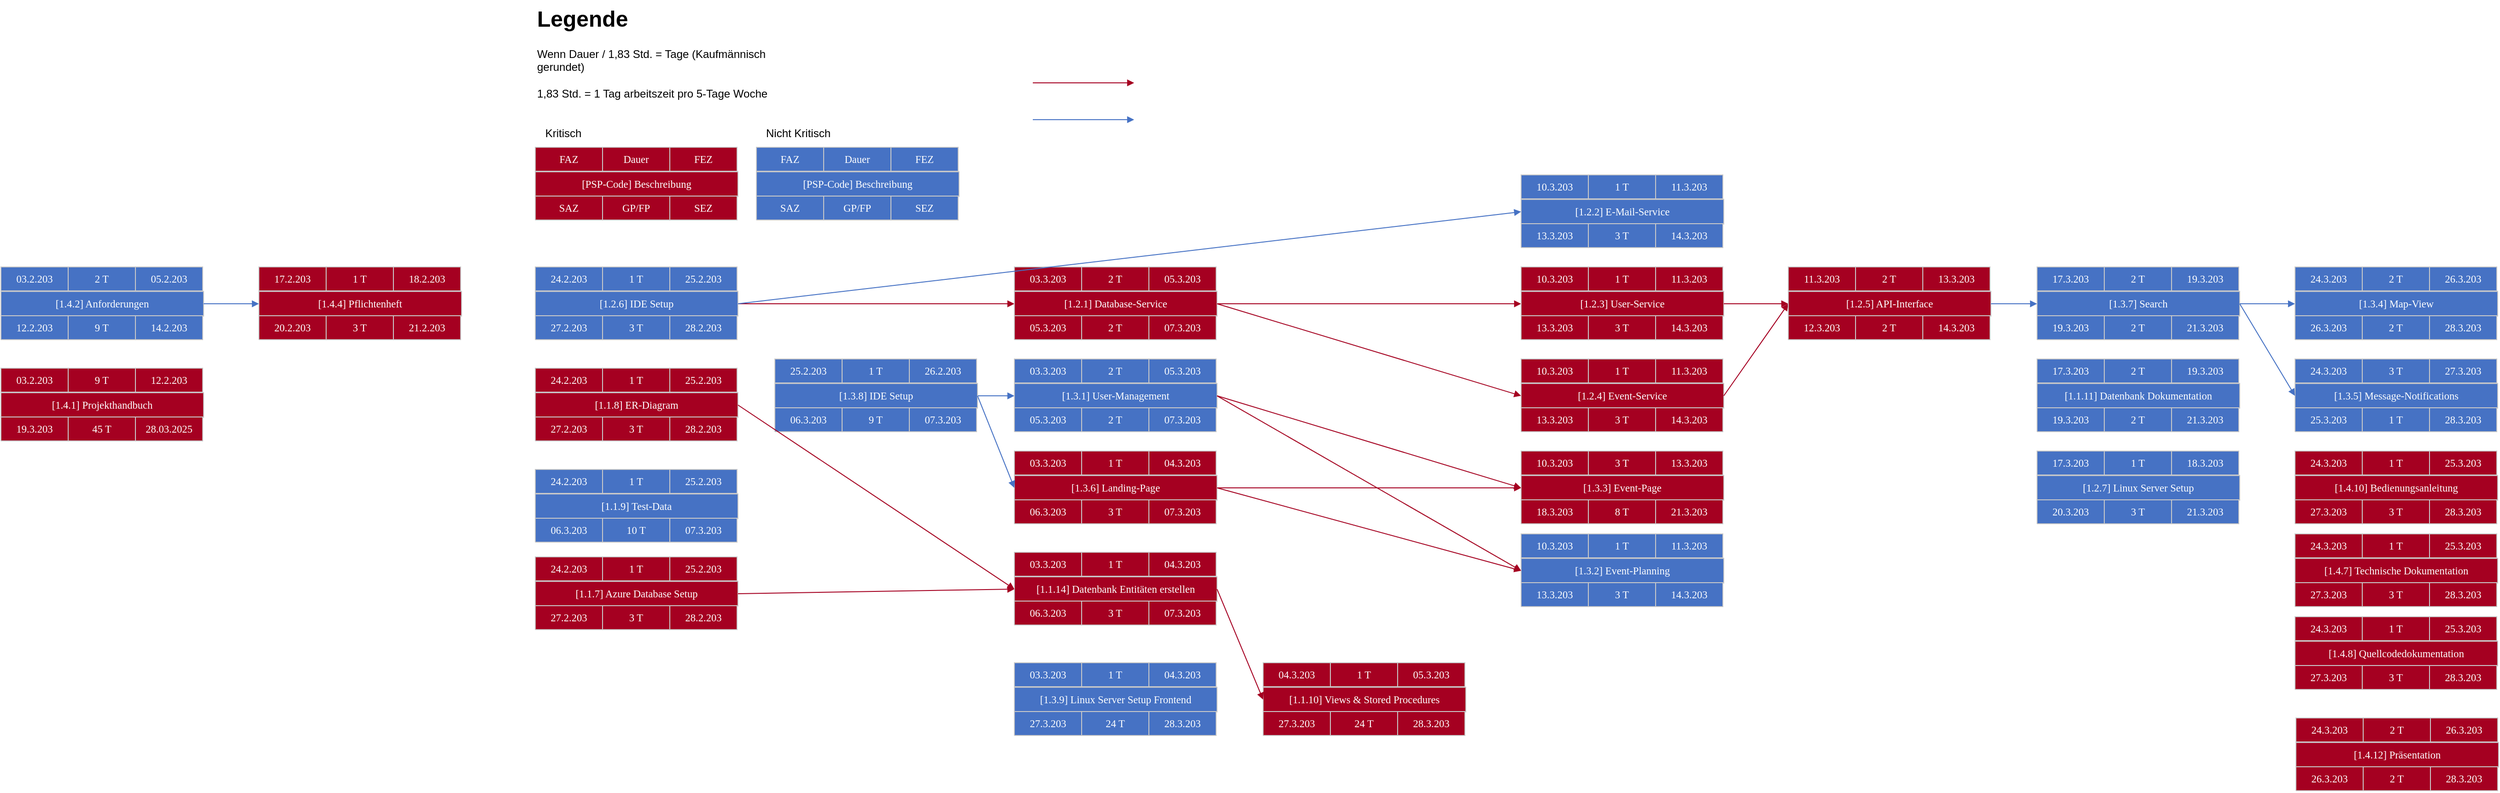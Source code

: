 <mxfile version="26.0.16">
  <diagram name="Zeichenblatt-1" id="q_xOR51CEYD53Q9y6yGN">
    <mxGraphModel dx="2336" dy="1954" grid="1" gridSize="10" guides="1" tooltips="1" connect="1" arrows="1" fold="1" page="1" pageScale="1" pageWidth="827" pageHeight="1169" math="0" shadow="0">
      <root>
        <mxCell id="0" />
        <mxCell id="1" parent="0" />
        <mxCell id="TpOiLqp6vOiE61hWLEvG-1" style="vsdxID=2;fillColor=#a50021;gradientColor=none;shape=stencil(UzV2Ls5ILEhVNTIoLinKz04tz0wpyVA1dlE1MsrMy0gtyiwBslSNXVWNndPyi1LTi/JL81Ig/IJEkEoQKze/DGRCBUSfAUiHkUElhGdmpmcOFnCDqM3JzENSa2hAiWpjYz1jY9zKKVCM7g4gA+HdtMycHEhoIcujBw9QCBK0xq4A);strokeColor=#c8c8c8;spacingTop=-3;spacingBottom=-3;spacingLeft=-3;spacingRight=-3;labelBackgroundColor=none;rounded=0;html=1;whiteSpace=wrap;" parent="1" vertex="1">
          <mxGeometry y="200" width="220" height="80" as="geometry" />
        </mxCell>
        <mxCell id="TpOiLqp6vOiE61hWLEvG-2" value="&lt;div style=&quot;font-size: 1px&quot;&gt;&lt;font style=&quot;font-size: 11.29px; font-family: Calibri; color: rgb(254, 255, 255); direction: ltr; letter-spacing: 0px; line-height: 120%; opacity: 1;&quot;&gt;1 T&lt;br&gt;&lt;/font&gt;&lt;/div&gt;" style="verticalAlign=middle;align=center;vsdxID=3;fillColor=#a50021;gradientColor=none;shape=stencil(nZBLDoAgDERP0z3SIyjew0SURgSD+Lu9kMZoXLhwN9O+tukAlrNpJg1SzDH4QW/URgNYgZTkjA4UkwJUgGXng+6DX1zLfmoymdXo17xh5zmRJ6Q42BWCfc2oJfdAr+Yv+AP9Cb7OJ3H/2JG1HNGz/84klThPVCc=);strokeColor=#c8c8c8;spacingTop=-3;spacingBottom=-3;spacingLeft=-3;spacingRight=-3;labelBackgroundColor=none;rounded=0;html=1;whiteSpace=wrap;" parent="TpOiLqp6vOiE61hWLEvG-1" vertex="1">
          <mxGeometry x="73" width="73" height="26" as="geometry" />
        </mxCell>
        <mxCell id="TpOiLqp6vOiE61hWLEvG-3" value="&lt;div style=&quot;font-size: 1px&quot;&gt;&lt;font style=&quot;font-size: 11.29px; font-family: Calibri; color: rgb(254, 255, 255); direction: ltr; letter-spacing: 0px; line-height: 120%; opacity: 1;&quot;&gt;25.2.203&lt;br&gt;&lt;/font&gt;&lt;/div&gt;" style="verticalAlign=middle;align=center;vsdxID=4;fillColor=#a50021;gradientColor=none;shape=stencil(nZBLDoAgDERP0z3SIyjew0SURgSD+Lu9kMZoXLhwN9O+tukAlrNpJg1SzDH4QW/URgNYgZTkjA4UkwJUgGXng+6DX1zLfmoymdXo17xh5zmRJ6Q42BWCfc2oJfdAr+Yv+AP9Cb7OJ3H/2JG1HNGz/84klThPVCc=);strokeColor=#c8c8c8;spacingTop=-3;spacingBottom=-3;spacingLeft=-3;spacingRight=-3;labelBackgroundColor=none;rounded=0;html=1;whiteSpace=wrap;" parent="TpOiLqp6vOiE61hWLEvG-1" vertex="1">
          <mxGeometry x="146" width="73" height="26" as="geometry" />
        </mxCell>
        <mxCell id="TpOiLqp6vOiE61hWLEvG-4" value="&lt;div style=&quot;font-size: 1px&quot;&gt;&lt;font style=&quot;font-size: 11.29px; font-family: Calibri; color: rgb(254, 255, 255); direction: ltr; letter-spacing: 0px; line-height: 120%; opacity: 1;&quot;&gt;27.2.203&lt;br&gt;&lt;/font&gt;&lt;/div&gt;" style="verticalAlign=middle;align=center;vsdxID=5;fillColor=#a50021;gradientColor=none;shape=stencil(nZBLDoAgDERP0z3SIyjew0SURgSD+Lu9kMZoXLhwN9O+tukAlrNpJg1SzDH4QW/URgNYgZTkjA4UkwJUgGXng+6DX1zLfmoymdXo17xh5zmRJ6Q42BWCfc2oJfdAr+Yv+AP9Cb7OJ3H/2JG1HNGz/84klThPVCc=);strokeColor=#c8c8c8;spacingTop=-3;spacingBottom=-3;spacingLeft=-3;spacingRight=-3;labelBackgroundColor=none;rounded=0;html=1;whiteSpace=wrap;" parent="TpOiLqp6vOiE61hWLEvG-1" vertex="1">
          <mxGeometry y="53" width="73" height="26" as="geometry" />
        </mxCell>
        <mxCell id="TpOiLqp6vOiE61hWLEvG-5" value="&lt;div style=&quot;font-size: 1px&quot;&gt;&lt;font style=&quot;font-size: 11.29px; font-family: Calibri; color: rgb(254, 255, 255); direction: ltr; letter-spacing: 0px; line-height: 120%; opacity: 1;&quot;&gt;3 T&lt;br&gt;&lt;/font&gt;&lt;/div&gt;" style="verticalAlign=middle;align=center;vsdxID=6;fillColor=#a50021;gradientColor=none;shape=stencil(nZBLDoAgDERP0z3SIyjew0SURgSD+Lu9kMZoXLhwN9O+tukAlrNpJg1SzDH4QW/URgNYgZTkjA4UkwJUgGXng+6DX1zLfmoymdXo17xh5zmRJ6Q42BWCfc2oJfdAr+Yv+AP9Cb7OJ3H/2JG1HNGz/84klThPVCc=);strokeColor=#c8c8c8;spacingTop=-3;spacingBottom=-3;spacingLeft=-3;spacingRight=-3;labelBackgroundColor=none;rounded=0;html=1;whiteSpace=wrap;" parent="TpOiLqp6vOiE61hWLEvG-1" vertex="1">
          <mxGeometry x="73" y="53" width="73" height="26" as="geometry" />
        </mxCell>
        <mxCell id="TpOiLqp6vOiE61hWLEvG-6" value="&lt;div style=&quot;font-size: 1px&quot;&gt;&lt;font style=&quot;font-size: 11.29px; font-family: Calibri; color: rgb(254, 255, 255); direction: ltr; letter-spacing: 0px; line-height: 120%; opacity: 1;&quot;&gt;28.2.203&lt;br&gt;&lt;/font&gt;&lt;/div&gt;" style="verticalAlign=middle;align=center;vsdxID=7;fillColor=#a50021;gradientColor=none;shape=stencil(nZBLDoAgDERP0z3SIyjew0SURgSD+Lu9kMZoXLhwN9O+tukAlrNpJg1SzDH4QW/URgNYgZTkjA4UkwJUgGXng+6DX1zLfmoymdXo17xh5zmRJ6Q42BWCfc2oJfdAr+Yv+AP9Cb7OJ3H/2JG1HNGz/84klThPVCc=);strokeColor=#c8c8c8;spacingTop=-3;spacingBottom=-3;spacingLeft=-3;spacingRight=-3;labelBackgroundColor=none;rounded=0;html=1;whiteSpace=wrap;" parent="TpOiLqp6vOiE61hWLEvG-1" vertex="1">
          <mxGeometry x="146" y="53" width="73" height="26" as="geometry" />
        </mxCell>
        <mxCell id="TpOiLqp6vOiE61hWLEvG-7" value="&lt;div style=&quot;font-size: 1px&quot;&gt;&lt;font style=&quot;font-size: 11.29px; font-family: Calibri; color: rgb(254, 255, 255); direction: ltr; letter-spacing: 0px; line-height: 120%; opacity: 1;&quot;&gt;24.2.203&lt;br&gt;&lt;/font&gt;&lt;/div&gt;" style="verticalAlign=middle;align=center;vsdxID=8;fillColor=#a50021;gradientColor=none;shape=stencil(nZBLDoAgDERP0z3SIyjew0SURgSD+Lu9kMZoXLhwN9O+tukAlrNpJg1SzDH4QW/URgNYgZTkjA4UkwJUgGXng+6DX1zLfmoymdXo17xh5zmRJ6Q42BWCfc2oJfdAr+Yv+AP9Cb7OJ3H/2JG1HNGz/84klThPVCc=);strokeColor=#c8c8c8;spacingTop=-3;spacingBottom=-3;spacingLeft=-3;spacingRight=-3;labelBackgroundColor=none;rounded=0;html=1;whiteSpace=wrap;" parent="TpOiLqp6vOiE61hWLEvG-1" vertex="1">
          <mxGeometry width="73" height="26" as="geometry" />
        </mxCell>
        <mxCell id="TpOiLqp6vOiE61hWLEvG-8" value="&lt;div style=&quot;font-size: 1px&quot;&gt;&lt;font style=&quot;font-size: 11.29px; font-family: calibri; color: rgb(254, 255, 255); direction: ltr; letter-spacing: 0px; line-height: 120%; opacity: 1;&quot;&gt;[1.1.8] ER-Diagram&lt;/font&gt;&lt;/div&gt;" style="text;vsdxID=2;fillColor=none;gradientColor=none;strokeColor=none;spacingTop=-3;spacingBottom=-3;spacingLeft=-3;spacingRight=-3;labelBackgroundColor=none;rounded=0;html=1;whiteSpace=wrap;verticalAlign=middle;align=center;;html=1;" parent="TpOiLqp6vOiE61hWLEvG-1" vertex="1">
          <mxGeometry y="26.67" width="220" height="26.67" as="geometry" />
        </mxCell>
        <mxCell id="TpOiLqp6vOiE61hWLEvG-10" style="vsdxID=16;fillColor=#4672c4;gradientColor=none;shape=stencil(UzV2Ls5ILEhVNTIoLinKz04tz0wpyVA1dlE1MsrMy0gtyiwBslSNXVWNndPyi1LTi/JL81Ig/IJEkEoQKze/DGRCBUSfAUiHkUElhGdmpmcOFnCDqM3JzENSa2hAiWpjYz1jY9zKKVCM7g4gA+HdtMycHEhoIcujBw9QCBK0xq4A);strokeColor=#c8c8c8;spacingTop=-3;spacingBottom=-3;spacingLeft=-3;spacingRight=-3;labelBackgroundColor=none;rounded=0;html=1;whiteSpace=wrap;" parent="1" vertex="1">
          <mxGeometry y="90.01" width="220" height="80" as="geometry" />
        </mxCell>
        <mxCell id="TpOiLqp6vOiE61hWLEvG-11" value="&lt;div style=&quot;font-size: 1px&quot;&gt;&lt;font style=&quot;font-size: 11.29px; font-family: Calibri; color: rgb(254, 255, 255); direction: ltr; letter-spacing: 0px; line-height: 120%; opacity: 1;&quot;&gt;1 T&lt;/font&gt;&lt;/div&gt;" style="verticalAlign=middle;align=center;vsdxID=17;fillColor=#4672c4;gradientColor=none;shape=stencil(nZBLDoAgDERP0z3SIyjew0SURgSD+Lu9kMZoXLhwN9O+tukAlrNpJg1SzDH4QW/URgNYgZTkjA4UkwJUgGXng+6DX1zLfmoymdXo17xh5zmRJ6Q42BWCfc2oJfdAr+Yv+AP9Cb7OJ3H/2JG1HNGz/84klThPVCc=);strokeColor=#c8c8c8;spacingTop=-3;spacingBottom=-3;spacingLeft=-3;spacingRight=-3;labelBackgroundColor=none;rounded=0;html=1;whiteSpace=wrap;" parent="TpOiLqp6vOiE61hWLEvG-10" vertex="1">
          <mxGeometry x="73" width="73" height="26" as="geometry" />
        </mxCell>
        <mxCell id="TpOiLqp6vOiE61hWLEvG-12" value="&lt;div style=&quot;font-size: 1px&quot;&gt;&lt;font style=&quot;font-size: 11.29px; font-family: Calibri; color: rgb(254, 255, 255); direction: ltr; letter-spacing: 0px; line-height: 120%; opacity: 1;&quot;&gt;25.2.203&lt;br&gt;&lt;/font&gt;&lt;/div&gt;" style="verticalAlign=middle;align=center;vsdxID=18;fillColor=#4672c4;gradientColor=none;shape=stencil(nZBLDoAgDERP0z3SIyjew0SURgSD+Lu9kMZoXLhwN9O+tukAlrNpJg1SzDH4QW/URgNYgZTkjA4UkwJUgGXng+6DX1zLfmoymdXo17xh5zmRJ6Q42BWCfc2oJfdAr+Yv+AP9Cb7OJ3H/2JG1HNGz/84klThPVCc=);strokeColor=#c8c8c8;spacingTop=-3;spacingBottom=-3;spacingLeft=-3;spacingRight=-3;labelBackgroundColor=none;rounded=0;html=1;whiteSpace=wrap;" parent="TpOiLqp6vOiE61hWLEvG-10" vertex="1">
          <mxGeometry x="146" width="73" height="26" as="geometry" />
        </mxCell>
        <mxCell id="TpOiLqp6vOiE61hWLEvG-13" value="&lt;div style=&quot;font-size: 1px&quot;&gt;&lt;font style=&quot;font-size: 11.29px; font-family: Calibri; color: rgb(254, 255, 255); direction: ltr; letter-spacing: 0px; line-height: 120%; opacity: 1;&quot;&gt;27.2.203&lt;br&gt;&lt;/font&gt;&lt;/div&gt;" style="verticalAlign=middle;align=center;vsdxID=19;fillColor=#4672c4;gradientColor=none;shape=stencil(nZBLDoAgDERP0z3SIyjew0SURgSD+Lu9kMZoXLhwN9O+tukAlrNpJg1SzDH4QW/URgNYgZTkjA4UkwJUgGXng+6DX1zLfmoymdXo17xh5zmRJ6Q42BWCfc2oJfdAr+Yv+AP9Cb7OJ3H/2JG1HNGz/84klThPVCc=);strokeColor=#c8c8c8;spacingTop=-3;spacingBottom=-3;spacingLeft=-3;spacingRight=-3;labelBackgroundColor=none;rounded=0;html=1;whiteSpace=wrap;" parent="TpOiLqp6vOiE61hWLEvG-10" vertex="1">
          <mxGeometry y="53" width="73" height="26" as="geometry" />
        </mxCell>
        <mxCell id="TpOiLqp6vOiE61hWLEvG-14" value="&lt;div style=&quot;font-size: 1px&quot;&gt;&lt;font style=&quot;font-size: 11.29px; font-family: Calibri; color: rgb(254, 255, 255); direction: ltr; letter-spacing: 0px; line-height: 120%; opacity: 1;&quot;&gt;3 T&lt;br&gt;&lt;/font&gt;&lt;/div&gt;" style="verticalAlign=middle;align=center;vsdxID=20;fillColor=#4672c4;gradientColor=none;shape=stencil(nZBLDoAgDERP0z3SIyjew0SURgSD+Lu9kMZoXLhwN9O+tukAlrNpJg1SzDH4QW/URgNYgZTkjA4UkwJUgGXng+6DX1zLfmoymdXo17xh5zmRJ6Q42BWCfc2oJfdAr+Yv+AP9Cb7OJ3H/2JG1HNGz/84klThPVCc=);strokeColor=#c8c8c8;spacingTop=-3;spacingBottom=-3;spacingLeft=-3;spacingRight=-3;labelBackgroundColor=none;rounded=0;html=1;whiteSpace=wrap;" parent="TpOiLqp6vOiE61hWLEvG-10" vertex="1">
          <mxGeometry x="73" y="53" width="73" height="26" as="geometry" />
        </mxCell>
        <mxCell id="TpOiLqp6vOiE61hWLEvG-15" value="&lt;div style=&quot;font-size: 1px&quot;&gt;&lt;font style=&quot;font-size: 11.29px; font-family: Calibri; color: rgb(254, 255, 255); direction: ltr; letter-spacing: 0px; line-height: 120%; opacity: 1;&quot;&gt;28.2.203&lt;br&gt;&lt;/font&gt;&lt;/div&gt;" style="verticalAlign=middle;align=center;vsdxID=21;fillColor=#4672c4;gradientColor=none;shape=stencil(nZBLDoAgDERP0z3SIyjew0SURgSD+Lu9kMZoXLhwN9O+tukAlrNpJg1SzDH4QW/URgNYgZTkjA4UkwJUgGXng+6DX1zLfmoymdXo17xh5zmRJ6Q42BWCfc2oJfdAr+Yv+AP9Cb7OJ3H/2JG1HNGz/84klThPVCc=);strokeColor=#c8c8c8;spacingTop=-3;spacingBottom=-3;spacingLeft=-3;spacingRight=-3;labelBackgroundColor=none;rounded=0;html=1;whiteSpace=wrap;" parent="TpOiLqp6vOiE61hWLEvG-10" vertex="1">
          <mxGeometry x="146" y="53" width="73" height="26" as="geometry" />
        </mxCell>
        <mxCell id="TpOiLqp6vOiE61hWLEvG-16" value="&lt;div style=&quot;font-size: 1px&quot;&gt;&lt;font style=&quot;font-size: 11.29px; font-family: Calibri; color: rgb(254, 255, 255); direction: ltr; letter-spacing: 0px; line-height: 120%; opacity: 1;&quot;&gt;24.2.203&lt;br&gt;&lt;/font&gt;&lt;/div&gt;" style="verticalAlign=middle;align=center;vsdxID=22;fillColor=#4672c4;gradientColor=none;shape=stencil(nZBLDoAgDERP0z3SIyjew0SURgSD+Lu9kMZoXLhwN9O+tukAlrNpJg1SzDH4QW/URgNYgZTkjA4UkwJUgGXng+6DX1zLfmoymdXo17xh5zmRJ6Q42BWCfc2oJfdAr+Yv+AP9Cb7OJ3H/2JG1HNGz/84klThPVCc=);strokeColor=#c8c8c8;spacingTop=-3;spacingBottom=-3;spacingLeft=-3;spacingRight=-3;labelBackgroundColor=none;rounded=0;html=1;whiteSpace=wrap;" parent="TpOiLqp6vOiE61hWLEvG-10" vertex="1">
          <mxGeometry width="73" height="26" as="geometry" />
        </mxCell>
        <mxCell id="TpOiLqp6vOiE61hWLEvG-17" value="&lt;div style=&quot;font-size: 1px&quot;&gt;&lt;font style=&quot;font-size: 11.29px; font-family: calibri; color: rgb(254, 255, 255); direction: ltr; letter-spacing: 0px; line-height: 120%; opacity: 1;&quot;&gt;[1.2.6] IDE Setup&lt;/font&gt;&lt;/div&gt;" style="text;vsdxID=16;fillColor=none;gradientColor=none;strokeColor=none;spacingTop=-3;spacingBottom=-3;spacingLeft=-3;spacingRight=-3;labelBackgroundColor=none;rounded=0;html=1;whiteSpace=wrap;verticalAlign=middle;align=center;;html=1;" parent="TpOiLqp6vOiE61hWLEvG-10" vertex="1">
          <mxGeometry y="26.67" width="220" height="26.67" as="geometry" />
        </mxCell>
        <mxCell id="TpOiLqp6vOiE61hWLEvG-33" style="vsdxID=2;fillColor=#a50021;gradientColor=none;shape=stencil(UzV2Ls5ILEhVNTIoLinKz04tz0wpyVA1dlE1MsrMy0gtyiwBslSNXVWNndPyi1LTi/JL81Ig/IJEkEoQKze/DGRCBUSfAUiHkUElhGdmpmcOFnCDqM3JzENSa2hAiWpjYz1jY9zKKVCM7g4gA+HdtMycHEhoIcujBw9QCBK0xq4A);strokeColor=#c8c8c8;spacingTop=-3;spacingBottom=-3;spacingLeft=-3;spacingRight=-3;labelBackgroundColor=none;rounded=0;html=1;whiteSpace=wrap;" parent="1" vertex="1">
          <mxGeometry y="-40" width="220" height="80" as="geometry" />
        </mxCell>
        <mxCell id="TpOiLqp6vOiE61hWLEvG-34" value="&lt;div style=&quot;font-size: 1px&quot;&gt;&lt;font style=&quot;font-size: 11.29px; font-family: Calibri; color: rgb(254, 255, 255); direction: ltr; letter-spacing: 0px; line-height: 120%; opacity: 1;&quot;&gt;Dauer&lt;br&gt;&lt;/font&gt;&lt;/div&gt;" style="verticalAlign=middle;align=center;vsdxID=3;fillColor=#a50021;gradientColor=none;shape=stencil(nZBLDoAgDERP0z3SIyjew0SURgSD+Lu9kMZoXLhwN9O+tukAlrNpJg1SzDH4QW/URgNYgZTkjA4UkwJUgGXng+6DX1zLfmoymdXo17xh5zmRJ6Q42BWCfc2oJfdAr+Yv+AP9Cb7OJ3H/2JG1HNGz/84klThPVCc=);strokeColor=#c8c8c8;spacingTop=-3;spacingBottom=-3;spacingLeft=-3;spacingRight=-3;labelBackgroundColor=none;rounded=0;html=1;whiteSpace=wrap;" parent="TpOiLqp6vOiE61hWLEvG-33" vertex="1">
          <mxGeometry x="73" width="73" height="26" as="geometry" />
        </mxCell>
        <mxCell id="TpOiLqp6vOiE61hWLEvG-35" value="&lt;div style=&quot;font-size: 1px&quot;&gt;&lt;font style=&quot;font-size: 11.29px; font-family: Calibri; color: rgb(254, 255, 255); direction: ltr; letter-spacing: 0px; line-height: 120%; opacity: 1;&quot;&gt;FEZ&lt;br&gt;&lt;/font&gt;&lt;/div&gt;" style="verticalAlign=middle;align=center;vsdxID=4;fillColor=#a50021;gradientColor=none;shape=stencil(nZBLDoAgDERP0z3SIyjew0SURgSD+Lu9kMZoXLhwN9O+tukAlrNpJg1SzDH4QW/URgNYgZTkjA4UkwJUgGXng+6DX1zLfmoymdXo17xh5zmRJ6Q42BWCfc2oJfdAr+Yv+AP9Cb7OJ3H/2JG1HNGz/84klThPVCc=);strokeColor=#c8c8c8;spacingTop=-3;spacingBottom=-3;spacingLeft=-3;spacingRight=-3;labelBackgroundColor=none;rounded=0;html=1;whiteSpace=wrap;" parent="TpOiLqp6vOiE61hWLEvG-33" vertex="1">
          <mxGeometry x="146" width="73" height="26" as="geometry" />
        </mxCell>
        <mxCell id="TpOiLqp6vOiE61hWLEvG-36" value="&lt;div style=&quot;font-size: 1px&quot;&gt;&lt;font style=&quot;font-size: 11.29px; font-family: Calibri; color: rgb(254, 255, 255); direction: ltr; letter-spacing: 0px; line-height: 120%; opacity: 1;&quot;&gt;SAZ&lt;br&gt;&lt;/font&gt;&lt;/div&gt;" style="verticalAlign=middle;align=center;vsdxID=5;fillColor=#a50021;gradientColor=none;shape=stencil(nZBLDoAgDERP0z3SIyjew0SURgSD+Lu9kMZoXLhwN9O+tukAlrNpJg1SzDH4QW/URgNYgZTkjA4UkwJUgGXng+6DX1zLfmoymdXo17xh5zmRJ6Q42BWCfc2oJfdAr+Yv+AP9Cb7OJ3H/2JG1HNGz/84klThPVCc=);strokeColor=#c8c8c8;spacingTop=-3;spacingBottom=-3;spacingLeft=-3;spacingRight=-3;labelBackgroundColor=none;rounded=0;html=1;whiteSpace=wrap;" parent="TpOiLqp6vOiE61hWLEvG-33" vertex="1">
          <mxGeometry y="53" width="73" height="26" as="geometry" />
        </mxCell>
        <mxCell id="TpOiLqp6vOiE61hWLEvG-37" value="&lt;div style=&quot;font-size: 1px&quot;&gt;&lt;font style=&quot;font-size: 11.29px; font-family: Calibri; color: rgb(254, 255, 255); direction: ltr; letter-spacing: 0px; line-height: 120%; opacity: 1;&quot;&gt;GP/FP&lt;br&gt;&lt;/font&gt;&lt;/div&gt;" style="verticalAlign=middle;align=center;vsdxID=6;fillColor=#a50021;gradientColor=none;shape=stencil(nZBLDoAgDERP0z3SIyjew0SURgSD+Lu9kMZoXLhwN9O+tukAlrNpJg1SzDH4QW/URgNYgZTkjA4UkwJUgGXng+6DX1zLfmoymdXo17xh5zmRJ6Q42BWCfc2oJfdAr+Yv+AP9Cb7OJ3H/2JG1HNGz/84klThPVCc=);strokeColor=#c8c8c8;spacingTop=-3;spacingBottom=-3;spacingLeft=-3;spacingRight=-3;labelBackgroundColor=none;rounded=0;html=1;whiteSpace=wrap;" parent="TpOiLqp6vOiE61hWLEvG-33" vertex="1">
          <mxGeometry x="73" y="53" width="73" height="26" as="geometry" />
        </mxCell>
        <mxCell id="TpOiLqp6vOiE61hWLEvG-38" value="&lt;div style=&quot;font-size: 1px&quot;&gt;&lt;font style=&quot;font-size: 11.29px; font-family: Calibri; color: rgb(254, 255, 255); direction: ltr; letter-spacing: 0px; line-height: 120%; opacity: 1;&quot;&gt;SEZ&lt;br&gt;&lt;/font&gt;&lt;/div&gt;" style="verticalAlign=middle;align=center;vsdxID=7;fillColor=#a50021;gradientColor=none;shape=stencil(nZBLDoAgDERP0z3SIyjew0SURgSD+Lu9kMZoXLhwN9O+tukAlrNpJg1SzDH4QW/URgNYgZTkjA4UkwJUgGXng+6DX1zLfmoymdXo17xh5zmRJ6Q42BWCfc2oJfdAr+Yv+AP9Cb7OJ3H/2JG1HNGz/84klThPVCc=);strokeColor=#c8c8c8;spacingTop=-3;spacingBottom=-3;spacingLeft=-3;spacingRight=-3;labelBackgroundColor=none;rounded=0;html=1;whiteSpace=wrap;" parent="TpOiLqp6vOiE61hWLEvG-33" vertex="1">
          <mxGeometry x="146" y="53" width="73" height="26" as="geometry" />
        </mxCell>
        <mxCell id="TpOiLqp6vOiE61hWLEvG-39" value="&lt;div style=&quot;font-size: 1px&quot;&gt;&lt;font style=&quot;font-size: 11.29px; font-family: Calibri; color: rgb(254, 255, 255); direction: ltr; letter-spacing: 0px; line-height: 120%; opacity: 1;&quot;&gt;FAZ&lt;br&gt;&lt;/font&gt;&lt;/div&gt;" style="verticalAlign=middle;align=center;vsdxID=8;fillColor=#a50021;gradientColor=none;shape=stencil(nZBLDoAgDERP0z3SIyjew0SURgSD+Lu9kMZoXLhwN9O+tukAlrNpJg1SzDH4QW/URgNYgZTkjA4UkwJUgGXng+6DX1zLfmoymdXo17xh5zmRJ6Q42BWCfc2oJfdAr+Yv+AP9Cb7OJ3H/2JG1HNGz/84klThPVCc=);strokeColor=#c8c8c8;spacingTop=-3;spacingBottom=-3;spacingLeft=-3;spacingRight=-3;labelBackgroundColor=none;rounded=0;html=1;whiteSpace=wrap;" parent="TpOiLqp6vOiE61hWLEvG-33" vertex="1">
          <mxGeometry width="73" height="26" as="geometry" />
        </mxCell>
        <mxCell id="TpOiLqp6vOiE61hWLEvG-40" value="&lt;div style=&quot;font-size: 1px&quot;&gt;&lt;font style=&quot;font-size: 11.29px; font-family: calibri; color: rgb(254, 255, 255); direction: ltr; letter-spacing: 0px; line-height: 120%; opacity: 1;&quot;&gt;[PSP-Code] Beschreibung&lt;/font&gt;&lt;/div&gt;" style="text;vsdxID=2;fillColor=none;gradientColor=none;strokeColor=none;spacingTop=-3;spacingBottom=-3;spacingLeft=-3;spacingRight=-3;labelBackgroundColor=none;rounded=0;html=1;whiteSpace=wrap;verticalAlign=middle;align=center;;html=1;" parent="TpOiLqp6vOiE61hWLEvG-33" vertex="1">
          <mxGeometry y="26.67" width="220" height="26.67" as="geometry" />
        </mxCell>
        <mxCell id="TpOiLqp6vOiE61hWLEvG-41" style="vsdxID=16;fillColor=#4672c4;gradientColor=none;shape=stencil(UzV2Ls5ILEhVNTIoLinKz04tz0wpyVA1dlE1MsrMy0gtyiwBslSNXVWNndPyi1LTi/JL81Ig/IJEkEoQKze/DGRCBUSfAUiHkUElhGdmpmcOFnCDqM3JzENSa2hAiWpjYz1jY9zKKVCM7g4gA+HdtMycHEhoIcujBw9QCBK0xq4A);strokeColor=#c8c8c8;spacingTop=-3;spacingBottom=-3;spacingLeft=-3;spacingRight=-3;labelBackgroundColor=none;rounded=0;html=1;whiteSpace=wrap;" parent="1" vertex="1">
          <mxGeometry x="240" y="-40" width="220" height="80" as="geometry" />
        </mxCell>
        <mxCell id="TpOiLqp6vOiE61hWLEvG-42" value="&lt;div style=&quot;font-size: 1px&quot;&gt;&lt;font style=&quot;font-size: 11.29px; font-family: Calibri; color: rgb(254, 255, 255); direction: ltr; letter-spacing: 0px; line-height: 120%; opacity: 1;&quot;&gt;Dauer&lt;br&gt;&lt;/font&gt;&lt;/div&gt;" style="verticalAlign=middle;align=center;vsdxID=17;fillColor=#4672c4;gradientColor=none;shape=stencil(nZBLDoAgDERP0z3SIyjew0SURgSD+Lu9kMZoXLhwN9O+tukAlrNpJg1SzDH4QW/URgNYgZTkjA4UkwJUgGXng+6DX1zLfmoymdXo17xh5zmRJ6Q42BWCfc2oJfdAr+Yv+AP9Cb7OJ3H/2JG1HNGz/84klThPVCc=);strokeColor=#c8c8c8;spacingTop=-3;spacingBottom=-3;spacingLeft=-3;spacingRight=-3;labelBackgroundColor=none;rounded=0;html=1;whiteSpace=wrap;" parent="TpOiLqp6vOiE61hWLEvG-41" vertex="1">
          <mxGeometry x="73" width="73" height="26" as="geometry" />
        </mxCell>
        <mxCell id="TpOiLqp6vOiE61hWLEvG-43" value="&lt;div style=&quot;font-size: 1px&quot;&gt;&lt;font style=&quot;font-size: 11.29px; font-family: Calibri; color: rgb(254, 255, 255); direction: ltr; letter-spacing: 0px; line-height: 120%; opacity: 1;&quot;&gt;FEZ&lt;br&gt;&lt;/font&gt;&lt;/div&gt;" style="verticalAlign=middle;align=center;vsdxID=18;fillColor=#4672c4;gradientColor=none;shape=stencil(nZBLDoAgDERP0z3SIyjew0SURgSD+Lu9kMZoXLhwN9O+tukAlrNpJg1SzDH4QW/URgNYgZTkjA4UkwJUgGXng+6DX1zLfmoymdXo17xh5zmRJ6Q42BWCfc2oJfdAr+Yv+AP9Cb7OJ3H/2JG1HNGz/84klThPVCc=);strokeColor=#c8c8c8;spacingTop=-3;spacingBottom=-3;spacingLeft=-3;spacingRight=-3;labelBackgroundColor=none;rounded=0;html=1;whiteSpace=wrap;" parent="TpOiLqp6vOiE61hWLEvG-41" vertex="1">
          <mxGeometry x="146" width="73" height="26" as="geometry" />
        </mxCell>
        <mxCell id="TpOiLqp6vOiE61hWLEvG-44" value="&lt;div style=&quot;font-size: 1px&quot;&gt;&lt;font style=&quot;font-size: 11.29px; font-family: Calibri; color: rgb(254, 255, 255); direction: ltr; letter-spacing: 0px; line-height: 120%; opacity: 1;&quot;&gt;SAZ&lt;br&gt;&lt;/font&gt;&lt;/div&gt;" style="verticalAlign=middle;align=center;vsdxID=19;fillColor=#4672c4;gradientColor=none;shape=stencil(nZBLDoAgDERP0z3SIyjew0SURgSD+Lu9kMZoXLhwN9O+tukAlrNpJg1SzDH4QW/URgNYgZTkjA4UkwJUgGXng+6DX1zLfmoymdXo17xh5zmRJ6Q42BWCfc2oJfdAr+Yv+AP9Cb7OJ3H/2JG1HNGz/84klThPVCc=);strokeColor=#c8c8c8;spacingTop=-3;spacingBottom=-3;spacingLeft=-3;spacingRight=-3;labelBackgroundColor=none;rounded=0;html=1;whiteSpace=wrap;" parent="TpOiLqp6vOiE61hWLEvG-41" vertex="1">
          <mxGeometry y="53" width="73" height="26" as="geometry" />
        </mxCell>
        <mxCell id="TpOiLqp6vOiE61hWLEvG-45" value="&lt;div style=&quot;font-size: 1px&quot;&gt;&lt;font style=&quot;font-size: 11.29px; font-family: Calibri; color: rgb(254, 255, 255); direction: ltr; letter-spacing: 0px; line-height: 120%; opacity: 1;&quot;&gt;GP/FP&lt;/font&gt;&lt;/div&gt;" style="verticalAlign=middle;align=center;vsdxID=20;fillColor=#4672c4;gradientColor=none;shape=stencil(nZBLDoAgDERP0z3SIyjew0SURgSD+Lu9kMZoXLhwN9O+tukAlrNpJg1SzDH4QW/URgNYgZTkjA4UkwJUgGXng+6DX1zLfmoymdXo17xh5zmRJ6Q42BWCfc2oJfdAr+Yv+AP9Cb7OJ3H/2JG1HNGz/84klThPVCc=);strokeColor=#c8c8c8;spacingTop=-3;spacingBottom=-3;spacingLeft=-3;spacingRight=-3;labelBackgroundColor=none;rounded=0;html=1;whiteSpace=wrap;" parent="TpOiLqp6vOiE61hWLEvG-41" vertex="1">
          <mxGeometry x="73" y="53" width="73" height="26" as="geometry" />
        </mxCell>
        <mxCell id="TpOiLqp6vOiE61hWLEvG-46" value="&lt;div style=&quot;font-size: 1px&quot;&gt;&lt;font style=&quot;font-size: 11.29px; font-family: Calibri; color: rgb(254, 255, 255); direction: ltr; letter-spacing: 0px; line-height: 120%; opacity: 1;&quot;&gt;SEZ&lt;br&gt;&lt;/font&gt;&lt;/div&gt;" style="verticalAlign=middle;align=center;vsdxID=21;fillColor=#4672c4;gradientColor=none;shape=stencil(nZBLDoAgDERP0z3SIyjew0SURgSD+Lu9kMZoXLhwN9O+tukAlrNpJg1SzDH4QW/URgNYgZTkjA4UkwJUgGXng+6DX1zLfmoymdXo17xh5zmRJ6Q42BWCfc2oJfdAr+Yv+AP9Cb7OJ3H/2JG1HNGz/84klThPVCc=);strokeColor=#c8c8c8;spacingTop=-3;spacingBottom=-3;spacingLeft=-3;spacingRight=-3;labelBackgroundColor=none;rounded=0;html=1;whiteSpace=wrap;" parent="TpOiLqp6vOiE61hWLEvG-41" vertex="1">
          <mxGeometry x="146" y="53" width="73" height="26" as="geometry" />
        </mxCell>
        <mxCell id="TpOiLqp6vOiE61hWLEvG-47" value="&lt;div style=&quot;font-size: 1px&quot;&gt;&lt;font style=&quot;font-size: 11.29px; font-family: Calibri; color: rgb(254, 255, 255); direction: ltr; letter-spacing: 0px; line-height: 120%; opacity: 1;&quot;&gt;FAZ&lt;br&gt;&lt;/font&gt;&lt;/div&gt;" style="verticalAlign=middle;align=center;vsdxID=22;fillColor=#4672c4;gradientColor=none;shape=stencil(nZBLDoAgDERP0z3SIyjew0SURgSD+Lu9kMZoXLhwN9O+tukAlrNpJg1SzDH4QW/URgNYgZTkjA4UkwJUgGXng+6DX1zLfmoymdXo17xh5zmRJ6Q42BWCfc2oJfdAr+Yv+AP9Cb7OJ3H/2JG1HNGz/84klThPVCc=);strokeColor=#c8c8c8;spacingTop=-3;spacingBottom=-3;spacingLeft=-3;spacingRight=-3;labelBackgroundColor=none;rounded=0;html=1;whiteSpace=wrap;" parent="TpOiLqp6vOiE61hWLEvG-41" vertex="1">
          <mxGeometry width="73" height="26" as="geometry" />
        </mxCell>
        <mxCell id="TpOiLqp6vOiE61hWLEvG-48" value="&lt;div style=&quot;font-size: 1px&quot;&gt;&lt;span style=&quot;color: rgb(254, 255, 255); font-family: calibri; font-size: 11.29px;&quot;&gt;[PSP-Code] Beschreibung&lt;/span&gt;&lt;/div&gt;" style="text;vsdxID=16;fillColor=none;gradientColor=none;strokeColor=none;spacingTop=-3;spacingBottom=-3;spacingLeft=-3;spacingRight=-3;labelBackgroundColor=none;rounded=0;html=1;whiteSpace=wrap;verticalAlign=middle;align=center;;html=1;" parent="TpOiLqp6vOiE61hWLEvG-41" vertex="1">
          <mxGeometry y="26.67" width="220" height="26.67" as="geometry" />
        </mxCell>
        <mxCell id="TpOiLqp6vOiE61hWLEvG-50" style="vsdxID=2;fillColor=#a50021;gradientColor=none;shape=stencil(UzV2Ls5ILEhVNTIoLinKz04tz0wpyVA1dlE1MsrMy0gtyiwBslSNXVWNndPyi1LTi/JL81Ig/IJEkEoQKze/DGRCBUSfAUiHkUElhGdmpmcOFnCDqM3JzENSa2hAiWpjYz1jY9zKKVCM7g4gA+HdtMycHEhoIcujBw9QCBK0xq4A);strokeColor=#c8c8c8;spacingTop=-3;spacingBottom=-3;spacingLeft=-3;spacingRight=-3;labelBackgroundColor=none;rounded=0;html=1;whiteSpace=wrap;" parent="1" vertex="1">
          <mxGeometry y="405" width="220" height="80" as="geometry" />
        </mxCell>
        <mxCell id="TpOiLqp6vOiE61hWLEvG-51" value="&lt;div style=&quot;font-size: 1px&quot;&gt;&lt;font style=&quot;font-size: 11.29px; font-family: Calibri; color: rgb(254, 255, 255); direction: ltr; letter-spacing: 0px; line-height: 120%; opacity: 1;&quot;&gt;1 T&lt;br&gt;&lt;/font&gt;&lt;/div&gt;" style="verticalAlign=middle;align=center;vsdxID=3;fillColor=#a50021;gradientColor=none;shape=stencil(nZBLDoAgDERP0z3SIyjew0SURgSD+Lu9kMZoXLhwN9O+tukAlrNpJg1SzDH4QW/URgNYgZTkjA4UkwJUgGXng+6DX1zLfmoymdXo17xh5zmRJ6Q42BWCfc2oJfdAr+Yv+AP9Cb7OJ3H/2JG1HNGz/84klThPVCc=);strokeColor=#c8c8c8;spacingTop=-3;spacingBottom=-3;spacingLeft=-3;spacingRight=-3;labelBackgroundColor=none;rounded=0;html=1;whiteSpace=wrap;" parent="TpOiLqp6vOiE61hWLEvG-50" vertex="1">
          <mxGeometry x="73" width="73" height="26" as="geometry" />
        </mxCell>
        <mxCell id="TpOiLqp6vOiE61hWLEvG-52" value="&lt;div style=&quot;font-size: 1px&quot;&gt;&lt;font style=&quot;font-size: 11.29px; font-family: Calibri; color: rgb(254, 255, 255); direction: ltr; letter-spacing: 0px; line-height: 120%; opacity: 1;&quot;&gt;25.2.203&lt;br&gt;&lt;/font&gt;&lt;/div&gt;" style="verticalAlign=middle;align=center;vsdxID=4;fillColor=#a50021;gradientColor=none;shape=stencil(nZBLDoAgDERP0z3SIyjew0SURgSD+Lu9kMZoXLhwN9O+tukAlrNpJg1SzDH4QW/URgNYgZTkjA4UkwJUgGXng+6DX1zLfmoymdXo17xh5zmRJ6Q42BWCfc2oJfdAr+Yv+AP9Cb7OJ3H/2JG1HNGz/84klThPVCc=);strokeColor=#c8c8c8;spacingTop=-3;spacingBottom=-3;spacingLeft=-3;spacingRight=-3;labelBackgroundColor=none;rounded=0;html=1;whiteSpace=wrap;" parent="TpOiLqp6vOiE61hWLEvG-50" vertex="1">
          <mxGeometry x="146" width="73" height="26" as="geometry" />
        </mxCell>
        <mxCell id="TpOiLqp6vOiE61hWLEvG-53" value="&lt;div style=&quot;font-size: 1px&quot;&gt;&lt;font style=&quot;font-size: 11.29px; font-family: Calibri; color: rgb(254, 255, 255); direction: ltr; letter-spacing: 0px; line-height: 120%; opacity: 1;&quot;&gt;27.2.203&lt;br&gt;&lt;/font&gt;&lt;/div&gt;" style="verticalAlign=middle;align=center;vsdxID=5;fillColor=#a50021;gradientColor=none;shape=stencil(nZBLDoAgDERP0z3SIyjew0SURgSD+Lu9kMZoXLhwN9O+tukAlrNpJg1SzDH4QW/URgNYgZTkjA4UkwJUgGXng+6DX1zLfmoymdXo17xh5zmRJ6Q42BWCfc2oJfdAr+Yv+AP9Cb7OJ3H/2JG1HNGz/84klThPVCc=);strokeColor=#c8c8c8;spacingTop=-3;spacingBottom=-3;spacingLeft=-3;spacingRight=-3;labelBackgroundColor=none;rounded=0;html=1;whiteSpace=wrap;" parent="TpOiLqp6vOiE61hWLEvG-50" vertex="1">
          <mxGeometry y="53" width="73" height="26" as="geometry" />
        </mxCell>
        <mxCell id="TpOiLqp6vOiE61hWLEvG-54" value="&lt;div style=&quot;font-size: 1px&quot;&gt;&lt;font style=&quot;font-size: 11.29px; font-family: Calibri; color: rgb(254, 255, 255); direction: ltr; letter-spacing: 0px; line-height: 120%; opacity: 1;&quot;&gt;3 T&lt;br&gt;&lt;/font&gt;&lt;/div&gt;" style="verticalAlign=middle;align=center;vsdxID=6;fillColor=#a50021;gradientColor=none;shape=stencil(nZBLDoAgDERP0z3SIyjew0SURgSD+Lu9kMZoXLhwN9O+tukAlrNpJg1SzDH4QW/URgNYgZTkjA4UkwJUgGXng+6DX1zLfmoymdXo17xh5zmRJ6Q42BWCfc2oJfdAr+Yv+AP9Cb7OJ3H/2JG1HNGz/84klThPVCc=);strokeColor=#c8c8c8;spacingTop=-3;spacingBottom=-3;spacingLeft=-3;spacingRight=-3;labelBackgroundColor=none;rounded=0;html=1;whiteSpace=wrap;" parent="TpOiLqp6vOiE61hWLEvG-50" vertex="1">
          <mxGeometry x="73" y="53" width="73" height="26" as="geometry" />
        </mxCell>
        <mxCell id="TpOiLqp6vOiE61hWLEvG-55" value="&lt;div style=&quot;font-size: 1px&quot;&gt;&lt;font style=&quot;font-size: 11.29px; font-family: Calibri; color: rgb(254, 255, 255); direction: ltr; letter-spacing: 0px; line-height: 120%; opacity: 1;&quot;&gt;28.2.203&lt;br&gt;&lt;/font&gt;&lt;/div&gt;" style="verticalAlign=middle;align=center;vsdxID=7;fillColor=#a50021;gradientColor=none;shape=stencil(nZBLDoAgDERP0z3SIyjew0SURgSD+Lu9kMZoXLhwN9O+tukAlrNpJg1SzDH4QW/URgNYgZTkjA4UkwJUgGXng+6DX1zLfmoymdXo17xh5zmRJ6Q42BWCfc2oJfdAr+Yv+AP9Cb7OJ3H/2JG1HNGz/84klThPVCc=);strokeColor=#c8c8c8;spacingTop=-3;spacingBottom=-3;spacingLeft=-3;spacingRight=-3;labelBackgroundColor=none;rounded=0;html=1;whiteSpace=wrap;" parent="TpOiLqp6vOiE61hWLEvG-50" vertex="1">
          <mxGeometry x="146" y="53" width="73" height="26" as="geometry" />
        </mxCell>
        <mxCell id="TpOiLqp6vOiE61hWLEvG-56" value="&lt;div style=&quot;font-size: 1px&quot;&gt;&lt;font style=&quot;font-size: 11.29px; font-family: Calibri; color: rgb(254, 255, 255); direction: ltr; letter-spacing: 0px; line-height: 120%; opacity: 1;&quot;&gt;24.2.203&lt;br&gt;&lt;/font&gt;&lt;/div&gt;" style="verticalAlign=middle;align=center;vsdxID=8;fillColor=#a50021;gradientColor=none;shape=stencil(nZBLDoAgDERP0z3SIyjew0SURgSD+Lu9kMZoXLhwN9O+tukAlrNpJg1SzDH4QW/URgNYgZTkjA4UkwJUgGXng+6DX1zLfmoymdXo17xh5zmRJ6Q42BWCfc2oJfdAr+Yv+AP9Cb7OJ3H/2JG1HNGz/84klThPVCc=);strokeColor=#c8c8c8;spacingTop=-3;spacingBottom=-3;spacingLeft=-3;spacingRight=-3;labelBackgroundColor=none;rounded=0;html=1;whiteSpace=wrap;" parent="TpOiLqp6vOiE61hWLEvG-50" vertex="1">
          <mxGeometry width="73" height="26" as="geometry" />
        </mxCell>
        <mxCell id="TpOiLqp6vOiE61hWLEvG-57" value="&lt;div style=&quot;font-size: 1px&quot;&gt;&lt;font style=&quot;font-size: 11.29px; font-family: calibri; color: rgb(254, 255, 255); direction: ltr; letter-spacing: 0px; line-height: 120%; opacity: 1;&quot;&gt;[1.1.7] Azure Database Setup&lt;/font&gt;&lt;/div&gt;" style="text;vsdxID=2;fillColor=none;gradientColor=none;strokeColor=none;spacingTop=-3;spacingBottom=-3;spacingLeft=-3;spacingRight=-3;labelBackgroundColor=none;rounded=0;html=1;whiteSpace=wrap;verticalAlign=middle;align=center;;html=1;" parent="TpOiLqp6vOiE61hWLEvG-50" vertex="1">
          <mxGeometry y="26.67" width="220" height="26.67" as="geometry" />
        </mxCell>
        <mxCell id="TpOiLqp6vOiE61hWLEvG-58" value="&lt;h1 style=&quot;margin-top: 0px;&quot;&gt;Legende&lt;/h1&gt;&lt;div&gt;Wenn Dauer / 1,83 Std. = Tage (Kaufmännisch gerundet)&lt;br&gt;&lt;br&gt;1,83 Std. = 1 Tag arbeitszeit pro 5-Tage Woche&lt;/div&gt;" style="text;html=1;whiteSpace=wrap;overflow=hidden;rounded=0;" parent="1" vertex="1">
          <mxGeometry y="-200" width="280" height="120" as="geometry" />
        </mxCell>
        <mxCell id="TpOiLqp6vOiE61hWLEvG-59" style="vsdxID=16;fillColor=#4672c4;gradientColor=none;shape=stencil(UzV2Ls5ILEhVNTIoLinKz04tz0wpyVA1dlE1MsrMy0gtyiwBslSNXVWNndPyi1LTi/JL81Ig/IJEkEoQKze/DGRCBUSfAUiHkUElhGdmpmcOFnCDqM3JzENSa2hAiWpjYz1jY9zKKVCM7g4gA+HdtMycHEhoIcujBw9QCBK0xq4A);strokeColor=#c8c8c8;spacingTop=-3;spacingBottom=-3;spacingLeft=-3;spacingRight=-3;labelBackgroundColor=none;rounded=0;html=1;whiteSpace=wrap;" parent="1" vertex="1">
          <mxGeometry y="310" width="220" height="80" as="geometry" />
        </mxCell>
        <mxCell id="TpOiLqp6vOiE61hWLEvG-60" value="&lt;div style=&quot;font-size: 1px&quot;&gt;&lt;font style=&quot;font-size: 11.29px; font-family: Calibri; color: rgb(254, 255, 255); direction: ltr; letter-spacing: 0px; line-height: 120%; opacity: 1;&quot;&gt;1 T&lt;/font&gt;&lt;/div&gt;" style="verticalAlign=middle;align=center;vsdxID=17;fillColor=#4672c4;gradientColor=none;shape=stencil(nZBLDoAgDERP0z3SIyjew0SURgSD+Lu9kMZoXLhwN9O+tukAlrNpJg1SzDH4QW/URgNYgZTkjA4UkwJUgGXng+6DX1zLfmoymdXo17xh5zmRJ6Q42BWCfc2oJfdAr+Yv+AP9Cb7OJ3H/2JG1HNGz/84klThPVCc=);strokeColor=#c8c8c8;spacingTop=-3;spacingBottom=-3;spacingLeft=-3;spacingRight=-3;labelBackgroundColor=none;rounded=0;html=1;whiteSpace=wrap;" parent="TpOiLqp6vOiE61hWLEvG-59" vertex="1">
          <mxGeometry x="73" width="73" height="26" as="geometry" />
        </mxCell>
        <mxCell id="TpOiLqp6vOiE61hWLEvG-61" value="&lt;div style=&quot;font-size: 1px&quot;&gt;&lt;font style=&quot;font-size: 11.29px; font-family: Calibri; color: rgb(254, 255, 255); direction: ltr; letter-spacing: 0px; line-height: 120%; opacity: 1;&quot;&gt;25.2.203&lt;br&gt;&lt;/font&gt;&lt;/div&gt;" style="verticalAlign=middle;align=center;vsdxID=18;fillColor=#4672c4;gradientColor=none;shape=stencil(nZBLDoAgDERP0z3SIyjew0SURgSD+Lu9kMZoXLhwN9O+tukAlrNpJg1SzDH4QW/URgNYgZTkjA4UkwJUgGXng+6DX1zLfmoymdXo17xh5zmRJ6Q42BWCfc2oJfdAr+Yv+AP9Cb7OJ3H/2JG1HNGz/84klThPVCc=);strokeColor=#c8c8c8;spacingTop=-3;spacingBottom=-3;spacingLeft=-3;spacingRight=-3;labelBackgroundColor=none;rounded=0;html=1;whiteSpace=wrap;" parent="TpOiLqp6vOiE61hWLEvG-59" vertex="1">
          <mxGeometry x="146" width="73" height="26" as="geometry" />
        </mxCell>
        <mxCell id="TpOiLqp6vOiE61hWLEvG-62" value="&lt;div style=&quot;font-size: 1px&quot;&gt;&lt;font style=&quot;font-size: 11.29px; font-family: Calibri; color: rgb(254, 255, 255); direction: ltr; letter-spacing: 0px; line-height: 120%; opacity: 1;&quot;&gt;06.3.203&lt;br&gt;&lt;/font&gt;&lt;/div&gt;" style="verticalAlign=middle;align=center;vsdxID=19;fillColor=#4672c4;gradientColor=none;shape=stencil(nZBLDoAgDERP0z3SIyjew0SURgSD+Lu9kMZoXLhwN9O+tukAlrNpJg1SzDH4QW/URgNYgZTkjA4UkwJUgGXng+6DX1zLfmoymdXo17xh5zmRJ6Q42BWCfc2oJfdAr+Yv+AP9Cb7OJ3H/2JG1HNGz/84klThPVCc=);strokeColor=#c8c8c8;spacingTop=-3;spacingBottom=-3;spacingLeft=-3;spacingRight=-3;labelBackgroundColor=none;rounded=0;html=1;whiteSpace=wrap;" parent="TpOiLqp6vOiE61hWLEvG-59" vertex="1">
          <mxGeometry y="53" width="73" height="26" as="geometry" />
        </mxCell>
        <mxCell id="TpOiLqp6vOiE61hWLEvG-63" value="&lt;div style=&quot;font-size: 1px&quot;&gt;&lt;font style=&quot;font-size: 11.29px; font-family: Calibri; color: rgb(254, 255, 255); direction: ltr; letter-spacing: 0px; line-height: 120%; opacity: 1;&quot;&gt;10 T&lt;br&gt;&lt;/font&gt;&lt;/div&gt;" style="verticalAlign=middle;align=center;vsdxID=20;fillColor=#4672c4;gradientColor=none;shape=stencil(nZBLDoAgDERP0z3SIyjew0SURgSD+Lu9kMZoXLhwN9O+tukAlrNpJg1SzDH4QW/URgNYgZTkjA4UkwJUgGXng+6DX1zLfmoymdXo17xh5zmRJ6Q42BWCfc2oJfdAr+Yv+AP9Cb7OJ3H/2JG1HNGz/84klThPVCc=);strokeColor=#c8c8c8;spacingTop=-3;spacingBottom=-3;spacingLeft=-3;spacingRight=-3;labelBackgroundColor=none;rounded=0;html=1;whiteSpace=wrap;" parent="TpOiLqp6vOiE61hWLEvG-59" vertex="1">
          <mxGeometry x="73" y="53" width="73" height="26" as="geometry" />
        </mxCell>
        <mxCell id="TpOiLqp6vOiE61hWLEvG-64" value="&lt;div style=&quot;font-size: 1px&quot;&gt;&lt;font style=&quot;font-size: 11.29px; font-family: Calibri; color: rgb(254, 255, 255); direction: ltr; letter-spacing: 0px; line-height: 120%; opacity: 1;&quot;&gt;07.3.203&lt;/font&gt;&lt;/div&gt;" style="verticalAlign=middle;align=center;vsdxID=21;fillColor=#4672c4;gradientColor=none;shape=stencil(nZBLDoAgDERP0z3SIyjew0SURgSD+Lu9kMZoXLhwN9O+tukAlrNpJg1SzDH4QW/URgNYgZTkjA4UkwJUgGXng+6DX1zLfmoymdXo17xh5zmRJ6Q42BWCfc2oJfdAr+Yv+AP9Cb7OJ3H/2JG1HNGz/84klThPVCc=);strokeColor=#c8c8c8;spacingTop=-3;spacingBottom=-3;spacingLeft=-3;spacingRight=-3;labelBackgroundColor=none;rounded=0;html=1;whiteSpace=wrap;" parent="TpOiLqp6vOiE61hWLEvG-59" vertex="1">
          <mxGeometry x="146" y="53" width="73" height="26" as="geometry" />
        </mxCell>
        <mxCell id="TpOiLqp6vOiE61hWLEvG-65" value="&lt;div style=&quot;font-size: 1px&quot;&gt;&lt;font style=&quot;font-size: 11.29px; font-family: Calibri; color: rgb(254, 255, 255); direction: ltr; letter-spacing: 0px; line-height: 120%; opacity: 1;&quot;&gt;24.2.203&lt;br&gt;&lt;/font&gt;&lt;/div&gt;" style="verticalAlign=middle;align=center;vsdxID=22;fillColor=#4672c4;gradientColor=none;shape=stencil(nZBLDoAgDERP0z3SIyjew0SURgSD+Lu9kMZoXLhwN9O+tukAlrNpJg1SzDH4QW/URgNYgZTkjA4UkwJUgGXng+6DX1zLfmoymdXo17xh5zmRJ6Q42BWCfc2oJfdAr+Yv+AP9Cb7OJ3H/2JG1HNGz/84klThPVCc=);strokeColor=#c8c8c8;spacingTop=-3;spacingBottom=-3;spacingLeft=-3;spacingRight=-3;labelBackgroundColor=none;rounded=0;html=1;whiteSpace=wrap;" parent="TpOiLqp6vOiE61hWLEvG-59" vertex="1">
          <mxGeometry width="73" height="26" as="geometry" />
        </mxCell>
        <mxCell id="TpOiLqp6vOiE61hWLEvG-66" value="&lt;div style=&quot;font-size: 1px&quot;&gt;&lt;font style=&quot;font-size: 11.29px; font-family: calibri; color: rgb(254, 255, 255); direction: ltr; letter-spacing: 0px; line-height: 120%; opacity: 1;&quot;&gt;[1.1.9] Test-Data&lt;/font&gt;&lt;/div&gt;" style="text;vsdxID=16;fillColor=none;gradientColor=none;strokeColor=none;spacingTop=-3;spacingBottom=-3;spacingLeft=-3;spacingRight=-3;labelBackgroundColor=none;rounded=0;html=1;whiteSpace=wrap;verticalAlign=middle;align=center;;html=1;" parent="TpOiLqp6vOiE61hWLEvG-59" vertex="1">
          <mxGeometry y="26.67" width="220" height="26.67" as="geometry" />
        </mxCell>
        <mxCell id="TpOiLqp6vOiE61hWLEvG-77" style="vsdxID=2;fillColor=#a50021;gradientColor=none;shape=stencil(UzV2Ls5ILEhVNTIoLinKz04tz0wpyVA1dlE1MsrMy0gtyiwBslSNXVWNndPyi1LTi/JL81Ig/IJEkEoQKze/DGRCBUSfAUiHkUElhGdmpmcOFnCDqM3JzENSa2hAiWpjYz1jY9zKKVCM7g4gA+HdtMycHEhoIcujBw9QCBK0xq4A);strokeColor=#c8c8c8;spacingTop=-3;spacingBottom=-3;spacingLeft=-3;spacingRight=-3;labelBackgroundColor=none;rounded=0;html=1;whiteSpace=wrap;" parent="1" vertex="1">
          <mxGeometry x="790" y="520" width="220" height="80" as="geometry" />
        </mxCell>
        <mxCell id="TpOiLqp6vOiE61hWLEvG-78" value="&lt;div style=&quot;font-size: 1px&quot;&gt;&lt;font style=&quot;font-size: 11.29px; font-family: Calibri; color: rgb(254, 255, 255); direction: ltr; letter-spacing: 0px; line-height: 120%; opacity: 1;&quot;&gt;1 T&lt;br&gt;&lt;/font&gt;&lt;/div&gt;" style="verticalAlign=middle;align=center;vsdxID=3;fillColor=#a50021;gradientColor=none;shape=stencil(nZBLDoAgDERP0z3SIyjew0SURgSD+Lu9kMZoXLhwN9O+tukAlrNpJg1SzDH4QW/URgNYgZTkjA4UkwJUgGXng+6DX1zLfmoymdXo17xh5zmRJ6Q42BWCfc2oJfdAr+Yv+AP9Cb7OJ3H/2JG1HNGz/84klThPVCc=);strokeColor=#c8c8c8;spacingTop=-3;spacingBottom=-3;spacingLeft=-3;spacingRight=-3;labelBackgroundColor=none;rounded=0;html=1;whiteSpace=wrap;" parent="TpOiLqp6vOiE61hWLEvG-77" vertex="1">
          <mxGeometry x="73" width="73" height="26" as="geometry" />
        </mxCell>
        <mxCell id="TpOiLqp6vOiE61hWLEvG-79" value="&lt;div style=&quot;font-size: 1px&quot;&gt;&lt;font style=&quot;font-size: 11.29px; font-family: Calibri; color: rgb(254, 255, 255); direction: ltr; letter-spacing: 0px; line-height: 120%; opacity: 1;&quot;&gt;05.3.203&lt;br&gt;&lt;/font&gt;&lt;/div&gt;" style="verticalAlign=middle;align=center;vsdxID=4;fillColor=#a50021;gradientColor=none;shape=stencil(nZBLDoAgDERP0z3SIyjew0SURgSD+Lu9kMZoXLhwN9O+tukAlrNpJg1SzDH4QW/URgNYgZTkjA4UkwJUgGXng+6DX1zLfmoymdXo17xh5zmRJ6Q42BWCfc2oJfdAr+Yv+AP9Cb7OJ3H/2JG1HNGz/84klThPVCc=);strokeColor=#c8c8c8;spacingTop=-3;spacingBottom=-3;spacingLeft=-3;spacingRight=-3;labelBackgroundColor=none;rounded=0;html=1;whiteSpace=wrap;" parent="TpOiLqp6vOiE61hWLEvG-77" vertex="1">
          <mxGeometry x="146" width="73" height="26" as="geometry" />
        </mxCell>
        <mxCell id="TpOiLqp6vOiE61hWLEvG-80" value="&lt;div style=&quot;font-size: 1px&quot;&gt;&lt;font style=&quot;font-size: 11.29px; font-family: Calibri; color: rgb(254, 255, 255); direction: ltr; letter-spacing: 0px; line-height: 120%; opacity: 1;&quot;&gt;27.3.203&lt;br&gt;&lt;/font&gt;&lt;/div&gt;" style="verticalAlign=middle;align=center;vsdxID=5;fillColor=#a50021;gradientColor=none;shape=stencil(nZBLDoAgDERP0z3SIyjew0SURgSD+Lu9kMZoXLhwN9O+tukAlrNpJg1SzDH4QW/URgNYgZTkjA4UkwJUgGXng+6DX1zLfmoymdXo17xh5zmRJ6Q42BWCfc2oJfdAr+Yv+AP9Cb7OJ3H/2JG1HNGz/84klThPVCc=);strokeColor=#c8c8c8;spacingTop=-3;spacingBottom=-3;spacingLeft=-3;spacingRight=-3;labelBackgroundColor=none;rounded=0;html=1;whiteSpace=wrap;" parent="TpOiLqp6vOiE61hWLEvG-77" vertex="1">
          <mxGeometry y="53" width="73" height="26" as="geometry" />
        </mxCell>
        <mxCell id="TpOiLqp6vOiE61hWLEvG-81" value="&lt;div style=&quot;font-size: 1px&quot;&gt;&lt;font style=&quot;font-size: 11.29px; font-family: Calibri; color: rgb(254, 255, 255); direction: ltr; letter-spacing: 0px; line-height: 120%; opacity: 1;&quot;&gt;24 T&lt;br&gt;&lt;/font&gt;&lt;/div&gt;" style="verticalAlign=middle;align=center;vsdxID=6;fillColor=#a50021;gradientColor=none;shape=stencil(nZBLDoAgDERP0z3SIyjew0SURgSD+Lu9kMZoXLhwN9O+tukAlrNpJg1SzDH4QW/URgNYgZTkjA4UkwJUgGXng+6DX1zLfmoymdXo17xh5zmRJ6Q42BWCfc2oJfdAr+Yv+AP9Cb7OJ3H/2JG1HNGz/84klThPVCc=);strokeColor=#c8c8c8;spacingTop=-3;spacingBottom=-3;spacingLeft=-3;spacingRight=-3;labelBackgroundColor=none;rounded=0;html=1;whiteSpace=wrap;" parent="TpOiLqp6vOiE61hWLEvG-77" vertex="1">
          <mxGeometry x="73" y="53" width="73" height="26" as="geometry" />
        </mxCell>
        <mxCell id="TpOiLqp6vOiE61hWLEvG-82" value="&lt;div style=&quot;font-size: 1px&quot;&gt;&lt;font style=&quot;font-size: 11.29px; font-family: Calibri; color: rgb(254, 255, 255); direction: ltr; letter-spacing: 0px; line-height: 120%; opacity: 1;&quot;&gt;28.3.203&lt;br&gt;&lt;/font&gt;&lt;/div&gt;" style="verticalAlign=middle;align=center;vsdxID=7;fillColor=#a50021;gradientColor=none;shape=stencil(nZBLDoAgDERP0z3SIyjew0SURgSD+Lu9kMZoXLhwN9O+tukAlrNpJg1SzDH4QW/URgNYgZTkjA4UkwJUgGXng+6DX1zLfmoymdXo17xh5zmRJ6Q42BWCfc2oJfdAr+Yv+AP9Cb7OJ3H/2JG1HNGz/84klThPVCc=);strokeColor=#c8c8c8;spacingTop=-3;spacingBottom=-3;spacingLeft=-3;spacingRight=-3;labelBackgroundColor=none;rounded=0;html=1;whiteSpace=wrap;" parent="TpOiLqp6vOiE61hWLEvG-77" vertex="1">
          <mxGeometry x="146" y="53" width="73" height="26" as="geometry" />
        </mxCell>
        <mxCell id="TpOiLqp6vOiE61hWLEvG-83" value="&lt;div style=&quot;font-size: 1px&quot;&gt;&lt;font style=&quot;font-size: 11.29px; font-family: Calibri; color: rgb(254, 255, 255); direction: ltr; letter-spacing: 0px; line-height: 120%; opacity: 1;&quot;&gt;04.3.203&lt;br&gt;&lt;/font&gt;&lt;/div&gt;" style="verticalAlign=middle;align=center;vsdxID=8;fillColor=#a50021;gradientColor=none;shape=stencil(nZBLDoAgDERP0z3SIyjew0SURgSD+Lu9kMZoXLhwN9O+tukAlrNpJg1SzDH4QW/URgNYgZTkjA4UkwJUgGXng+6DX1zLfmoymdXo17xh5zmRJ6Q42BWCfc2oJfdAr+Yv+AP9Cb7OJ3H/2JG1HNGz/84klThPVCc=);strokeColor=#c8c8c8;spacingTop=-3;spacingBottom=-3;spacingLeft=-3;spacingRight=-3;labelBackgroundColor=none;rounded=0;html=1;whiteSpace=wrap;" parent="TpOiLqp6vOiE61hWLEvG-77" vertex="1">
          <mxGeometry width="73" height="26" as="geometry" />
        </mxCell>
        <mxCell id="TpOiLqp6vOiE61hWLEvG-84" value="&lt;div style=&quot;font-size: 1px&quot;&gt;&lt;font style=&quot;font-size: 11.29px; font-family: calibri; color: rgb(254, 255, 255); direction: ltr; letter-spacing: 0px; line-height: 120%; opacity: 1;&quot;&gt;[1.1.10] Views &amp;amp; Stored Procedures&lt;/font&gt;&lt;/div&gt;" style="text;vsdxID=2;fillColor=none;gradientColor=none;strokeColor=none;spacingTop=-3;spacingBottom=-3;spacingLeft=-3;spacingRight=-3;labelBackgroundColor=none;rounded=0;html=1;whiteSpace=wrap;verticalAlign=middle;align=center;;html=1;" parent="TpOiLqp6vOiE61hWLEvG-77" vertex="1">
          <mxGeometry y="26.67" width="220" height="26.67" as="geometry" />
        </mxCell>
        <mxCell id="TpOiLqp6vOiE61hWLEvG-86" style="vsdxID=16;fillColor=#4672c4;gradientColor=none;shape=stencil(UzV2Ls5ILEhVNTIoLinKz04tz0wpyVA1dlE1MsrMy0gtyiwBslSNXVWNndPyi1LTi/JL81Ig/IJEkEoQKze/DGRCBUSfAUiHkUElhGdmpmcOFnCDqM3JzENSa2hAiWpjYz1jY9zKKVCM7g4gA+HdtMycHEhoIcujBw9QCBK0xq4A);strokeColor=#c8c8c8;spacingTop=-3;spacingBottom=-3;spacingLeft=-3;spacingRight=-3;labelBackgroundColor=none;rounded=0;html=1;whiteSpace=wrap;" parent="1" vertex="1">
          <mxGeometry x="520" y="520" width="220" height="80" as="geometry" />
        </mxCell>
        <mxCell id="TpOiLqp6vOiE61hWLEvG-87" value="&lt;div style=&quot;font-size: 1px&quot;&gt;&lt;font style=&quot;font-size: 11.29px; font-family: Calibri; color: rgb(254, 255, 255); direction: ltr; letter-spacing: 0px; line-height: 120%; opacity: 1;&quot;&gt;1 T&lt;/font&gt;&lt;/div&gt;" style="verticalAlign=middle;align=center;vsdxID=17;fillColor=#4672c4;gradientColor=none;shape=stencil(nZBLDoAgDERP0z3SIyjew0SURgSD+Lu9kMZoXLhwN9O+tukAlrNpJg1SzDH4QW/URgNYgZTkjA4UkwJUgGXng+6DX1zLfmoymdXo17xh5zmRJ6Q42BWCfc2oJfdAr+Yv+AP9Cb7OJ3H/2JG1HNGz/84klThPVCc=);strokeColor=#c8c8c8;spacingTop=-3;spacingBottom=-3;spacingLeft=-3;spacingRight=-3;labelBackgroundColor=none;rounded=0;html=1;whiteSpace=wrap;" parent="TpOiLqp6vOiE61hWLEvG-86" vertex="1">
          <mxGeometry x="73" width="73" height="26" as="geometry" />
        </mxCell>
        <mxCell id="TpOiLqp6vOiE61hWLEvG-88" value="&lt;div style=&quot;font-size: 1px&quot;&gt;&lt;font style=&quot;font-size: 11.29px; font-family: Calibri; color: rgb(254, 255, 255); direction: ltr; letter-spacing: 0px; line-height: 120%; opacity: 1;&quot;&gt;&lt;span style=&quot;font-size: 11.29px;&quot;&gt;04.3.203&lt;/span&gt;&lt;/font&gt;&lt;/div&gt;" style="verticalAlign=middle;align=center;vsdxID=18;fillColor=#4672c4;gradientColor=none;shape=stencil(nZBLDoAgDERP0z3SIyjew0SURgSD+Lu9kMZoXLhwN9O+tukAlrNpJg1SzDH4QW/URgNYgZTkjA4UkwJUgGXng+6DX1zLfmoymdXo17xh5zmRJ6Q42BWCfc2oJfdAr+Yv+AP9Cb7OJ3H/2JG1HNGz/84klThPVCc=);strokeColor=#c8c8c8;spacingTop=-3;spacingBottom=-3;spacingLeft=-3;spacingRight=-3;labelBackgroundColor=none;rounded=0;html=1;whiteSpace=wrap;" parent="TpOiLqp6vOiE61hWLEvG-86" vertex="1">
          <mxGeometry x="146" width="73" height="26" as="geometry" />
        </mxCell>
        <mxCell id="TpOiLqp6vOiE61hWLEvG-89" value="&lt;div style=&quot;font-size: 1px&quot;&gt;&lt;font style=&quot;font-size: 11.29px; font-family: Calibri; color: rgb(254, 255, 255); direction: ltr; letter-spacing: 0px; line-height: 120%; opacity: 1;&quot;&gt;&lt;span style=&quot;font-size: 11.29px;&quot;&gt;27.3.203&lt;/span&gt;&lt;/font&gt;&lt;/div&gt;" style="verticalAlign=middle;align=center;vsdxID=19;fillColor=#4672c4;gradientColor=none;shape=stencil(nZBLDoAgDERP0z3SIyjew0SURgSD+Lu9kMZoXLhwN9O+tukAlrNpJg1SzDH4QW/URgNYgZTkjA4UkwJUgGXng+6DX1zLfmoymdXo17xh5zmRJ6Q42BWCfc2oJfdAr+Yv+AP9Cb7OJ3H/2JG1HNGz/84klThPVCc=);strokeColor=#c8c8c8;spacingTop=-3;spacingBottom=-3;spacingLeft=-3;spacingRight=-3;labelBackgroundColor=none;rounded=0;html=1;whiteSpace=wrap;" parent="TpOiLqp6vOiE61hWLEvG-86" vertex="1">
          <mxGeometry y="53" width="73" height="26" as="geometry" />
        </mxCell>
        <mxCell id="TpOiLqp6vOiE61hWLEvG-90" value="&lt;div style=&quot;font-size: 1px&quot;&gt;&lt;font style=&quot;font-size: 11.29px; font-family: Calibri; color: rgb(254, 255, 255); direction: ltr; letter-spacing: 0px; line-height: 120%; opacity: 1;&quot;&gt;24 T&lt;br&gt;&lt;/font&gt;&lt;/div&gt;" style="verticalAlign=middle;align=center;vsdxID=20;fillColor=#4672c4;gradientColor=none;shape=stencil(nZBLDoAgDERP0z3SIyjew0SURgSD+Lu9kMZoXLhwN9O+tukAlrNpJg1SzDH4QW/URgNYgZTkjA4UkwJUgGXng+6DX1zLfmoymdXo17xh5zmRJ6Q42BWCfc2oJfdAr+Yv+AP9Cb7OJ3H/2JG1HNGz/84klThPVCc=);strokeColor=#c8c8c8;spacingTop=-3;spacingBottom=-3;spacingLeft=-3;spacingRight=-3;labelBackgroundColor=none;rounded=0;html=1;whiteSpace=wrap;" parent="TpOiLqp6vOiE61hWLEvG-86" vertex="1">
          <mxGeometry x="73" y="53" width="73" height="26" as="geometry" />
        </mxCell>
        <mxCell id="TpOiLqp6vOiE61hWLEvG-91" value="&lt;div style=&quot;font-size: 1px&quot;&gt;&lt;font style=&quot;font-size: 11.29px; font-family: Calibri; color: rgb(254, 255, 255); direction: ltr; letter-spacing: 0px; line-height: 120%; opacity: 1;&quot;&gt;28.3.203&lt;/font&gt;&lt;/div&gt;" style="verticalAlign=middle;align=center;vsdxID=21;fillColor=#4672c4;gradientColor=none;shape=stencil(nZBLDoAgDERP0z3SIyjew0SURgSD+Lu9kMZoXLhwN9O+tukAlrNpJg1SzDH4QW/URgNYgZTkjA4UkwJUgGXng+6DX1zLfmoymdXo17xh5zmRJ6Q42BWCfc2oJfdAr+Yv+AP9Cb7OJ3H/2JG1HNGz/84klThPVCc=);strokeColor=#c8c8c8;spacingTop=-3;spacingBottom=-3;spacingLeft=-3;spacingRight=-3;labelBackgroundColor=none;rounded=0;html=1;whiteSpace=wrap;" parent="TpOiLqp6vOiE61hWLEvG-86" vertex="1">
          <mxGeometry x="146" y="53" width="73" height="26" as="geometry" />
        </mxCell>
        <mxCell id="TpOiLqp6vOiE61hWLEvG-92" value="&lt;div style=&quot;font-size: 1px&quot;&gt;&lt;font style=&quot;font-size: 11.29px; font-family: Calibri; color: rgb(254, 255, 255); direction: ltr; letter-spacing: 0px; line-height: 120%; opacity: 1;&quot;&gt;03.3.203&lt;br&gt;&lt;/font&gt;&lt;/div&gt;" style="verticalAlign=middle;align=center;vsdxID=22;fillColor=#4672c4;gradientColor=none;shape=stencil(nZBLDoAgDERP0z3SIyjew0SURgSD+Lu9kMZoXLhwN9O+tukAlrNpJg1SzDH4QW/URgNYgZTkjA4UkwJUgGXng+6DX1zLfmoymdXo17xh5zmRJ6Q42BWCfc2oJfdAr+Yv+AP9Cb7OJ3H/2JG1HNGz/84klThPVCc=);strokeColor=#c8c8c8;spacingTop=-3;spacingBottom=-3;spacingLeft=-3;spacingRight=-3;labelBackgroundColor=none;rounded=0;html=1;whiteSpace=wrap;" parent="TpOiLqp6vOiE61hWLEvG-86" vertex="1">
          <mxGeometry width="73" height="26" as="geometry" />
        </mxCell>
        <mxCell id="TpOiLqp6vOiE61hWLEvG-93" value="&lt;div style=&quot;font-size: 1px&quot;&gt;&lt;font style=&quot;font-size: 11.29px; font-family: calibri; color: rgb(254, 255, 255); direction: ltr; letter-spacing: 0px; line-height: 120%; opacity: 1;&quot;&gt;[1.3.9] Linux Server Setup Frontend&lt;/font&gt;&lt;/div&gt;" style="text;vsdxID=16;fillColor=none;gradientColor=none;strokeColor=none;spacingTop=-3;spacingBottom=-3;spacingLeft=-3;spacingRight=-3;labelBackgroundColor=none;rounded=0;html=1;whiteSpace=wrap;verticalAlign=middle;align=center;;html=1;" parent="TpOiLqp6vOiE61hWLEvG-86" vertex="1">
          <mxGeometry y="26.67" width="220" height="26.67" as="geometry" />
        </mxCell>
        <mxCell id="TpOiLqp6vOiE61hWLEvG-95" style="vsdxID=16;fillColor=#4672c4;gradientColor=none;shape=stencil(UzV2Ls5ILEhVNTIoLinKz04tz0wpyVA1dlE1MsrMy0gtyiwBslSNXVWNndPyi1LTi/JL81Ig/IJEkEoQKze/DGRCBUSfAUiHkUElhGdmpmcOFnCDqM3JzENSa2hAiWpjYz1jY9zKKVCM7g4gA+HdtMycHEhoIcujBw9QCBK0xq4A);strokeColor=#c8c8c8;spacingTop=-3;spacingBottom=-3;spacingLeft=-3;spacingRight=-3;labelBackgroundColor=none;rounded=0;html=1;whiteSpace=wrap;" parent="1" vertex="1">
          <mxGeometry x="520" y="190" width="220" height="80" as="geometry" />
        </mxCell>
        <mxCell id="TpOiLqp6vOiE61hWLEvG-96" value="&lt;div style=&quot;font-size: 1px&quot;&gt;&lt;font style=&quot;font-size: 11.29px; font-family: Calibri; color: rgb(254, 255, 255); direction: ltr; letter-spacing: 0px; line-height: 120%; opacity: 1;&quot;&gt;2 T&lt;/font&gt;&lt;/div&gt;" style="verticalAlign=middle;align=center;vsdxID=17;fillColor=#4672c4;gradientColor=none;shape=stencil(nZBLDoAgDERP0z3SIyjew0SURgSD+Lu9kMZoXLhwN9O+tukAlrNpJg1SzDH4QW/URgNYgZTkjA4UkwJUgGXng+6DX1zLfmoymdXo17xh5zmRJ6Q42BWCfc2oJfdAr+Yv+AP9Cb7OJ3H/2JG1HNGz/84klThPVCc=);strokeColor=#c8c8c8;spacingTop=-3;spacingBottom=-3;spacingLeft=-3;spacingRight=-3;labelBackgroundColor=none;rounded=0;html=1;whiteSpace=wrap;" parent="TpOiLqp6vOiE61hWLEvG-95" vertex="1">
          <mxGeometry x="73" width="73" height="26" as="geometry" />
        </mxCell>
        <mxCell id="TpOiLqp6vOiE61hWLEvG-97" value="&lt;div style=&quot;font-size: 1px&quot;&gt;&lt;font style=&quot;font-size: 11.29px; font-family: Calibri; color: rgb(254, 255, 255); direction: ltr; letter-spacing: 0px; line-height: 120%; opacity: 1;&quot;&gt;&lt;span style=&quot;font-size: 11.29px;&quot;&gt;05.3.203&lt;/span&gt;&lt;/font&gt;&lt;/div&gt;" style="verticalAlign=middle;align=center;vsdxID=18;fillColor=#4672c4;gradientColor=none;shape=stencil(nZBLDoAgDERP0z3SIyjew0SURgSD+Lu9kMZoXLhwN9O+tukAlrNpJg1SzDH4QW/URgNYgZTkjA4UkwJUgGXng+6DX1zLfmoymdXo17xh5zmRJ6Q42BWCfc2oJfdAr+Yv+AP9Cb7OJ3H/2JG1HNGz/84klThPVCc=);strokeColor=#c8c8c8;spacingTop=-3;spacingBottom=-3;spacingLeft=-3;spacingRight=-3;labelBackgroundColor=none;rounded=0;html=1;whiteSpace=wrap;" parent="TpOiLqp6vOiE61hWLEvG-95" vertex="1">
          <mxGeometry x="146" width="73" height="26" as="geometry" />
        </mxCell>
        <mxCell id="TpOiLqp6vOiE61hWLEvG-98" value="&lt;div style=&quot;font-size: 1px&quot;&gt;&lt;font style=&quot;font-size: 11.29px; font-family: Calibri; color: rgb(254, 255, 255); direction: ltr; letter-spacing: 0px; line-height: 120%; opacity: 1;&quot;&gt;&lt;span style=&quot;font-size: 11.29px;&quot;&gt;05.3.203&lt;/span&gt;&lt;/font&gt;&lt;/div&gt;" style="verticalAlign=middle;align=center;vsdxID=19;fillColor=#4672c4;gradientColor=none;shape=stencil(nZBLDoAgDERP0z3SIyjew0SURgSD+Lu9kMZoXLhwN9O+tukAlrNpJg1SzDH4QW/URgNYgZTkjA4UkwJUgGXng+6DX1zLfmoymdXo17xh5zmRJ6Q42BWCfc2oJfdAr+Yv+AP9Cb7OJ3H/2JG1HNGz/84klThPVCc=);strokeColor=#c8c8c8;spacingTop=-3;spacingBottom=-3;spacingLeft=-3;spacingRight=-3;labelBackgroundColor=none;rounded=0;html=1;whiteSpace=wrap;" parent="TpOiLqp6vOiE61hWLEvG-95" vertex="1">
          <mxGeometry y="53" width="73" height="26" as="geometry" />
        </mxCell>
        <mxCell id="TpOiLqp6vOiE61hWLEvG-99" value="&lt;div style=&quot;font-size: 1px&quot;&gt;&lt;font style=&quot;font-size: 11.29px; font-family: Calibri; color: rgb(254, 255, 255); direction: ltr; letter-spacing: 0px; line-height: 120%; opacity: 1;&quot;&gt;2 T&lt;br&gt;&lt;/font&gt;&lt;/div&gt;" style="verticalAlign=middle;align=center;vsdxID=20;fillColor=#4672c4;gradientColor=none;shape=stencil(nZBLDoAgDERP0z3SIyjew0SURgSD+Lu9kMZoXLhwN9O+tukAlrNpJg1SzDH4QW/URgNYgZTkjA4UkwJUgGXng+6DX1zLfmoymdXo17xh5zmRJ6Q42BWCfc2oJfdAr+Yv+AP9Cb7OJ3H/2JG1HNGz/84klThPVCc=);strokeColor=#c8c8c8;spacingTop=-3;spacingBottom=-3;spacingLeft=-3;spacingRight=-3;labelBackgroundColor=none;rounded=0;html=1;whiteSpace=wrap;" parent="TpOiLqp6vOiE61hWLEvG-95" vertex="1">
          <mxGeometry x="73" y="53" width="73" height="26" as="geometry" />
        </mxCell>
        <mxCell id="TpOiLqp6vOiE61hWLEvG-100" value="&lt;div style=&quot;font-size: 1px&quot;&gt;&lt;font style=&quot;font-size: 11.29px; font-family: Calibri; color: rgb(254, 255, 255); direction: ltr; letter-spacing: 0px; line-height: 120%; opacity: 1;&quot;&gt;07.3.203&lt;/font&gt;&lt;/div&gt;" style="verticalAlign=middle;align=center;vsdxID=21;fillColor=#4672c4;gradientColor=none;shape=stencil(nZBLDoAgDERP0z3SIyjew0SURgSD+Lu9kMZoXLhwN9O+tukAlrNpJg1SzDH4QW/URgNYgZTkjA4UkwJUgGXng+6DX1zLfmoymdXo17xh5zmRJ6Q42BWCfc2oJfdAr+Yv+AP9Cb7OJ3H/2JG1HNGz/84klThPVCc=);strokeColor=#c8c8c8;spacingTop=-3;spacingBottom=-3;spacingLeft=-3;spacingRight=-3;labelBackgroundColor=none;rounded=0;html=1;whiteSpace=wrap;" parent="TpOiLqp6vOiE61hWLEvG-95" vertex="1">
          <mxGeometry x="146" y="53" width="73" height="26" as="geometry" />
        </mxCell>
        <mxCell id="TpOiLqp6vOiE61hWLEvG-101" value="&lt;div style=&quot;font-size: 1px&quot;&gt;&lt;font style=&quot;font-size: 11.29px; font-family: Calibri; color: rgb(254, 255, 255); direction: ltr; letter-spacing: 0px; line-height: 120%; opacity: 1;&quot;&gt;03.3.203&lt;br&gt;&lt;/font&gt;&lt;/div&gt;" style="verticalAlign=middle;align=center;vsdxID=22;fillColor=#4672c4;gradientColor=none;shape=stencil(nZBLDoAgDERP0z3SIyjew0SURgSD+Lu9kMZoXLhwN9O+tukAlrNpJg1SzDH4QW/URgNYgZTkjA4UkwJUgGXng+6DX1zLfmoymdXo17xh5zmRJ6Q42BWCfc2oJfdAr+Yv+AP9Cb7OJ3H/2JG1HNGz/84klThPVCc=);strokeColor=#c8c8c8;spacingTop=-3;spacingBottom=-3;spacingLeft=-3;spacingRight=-3;labelBackgroundColor=none;rounded=0;html=1;whiteSpace=wrap;" parent="TpOiLqp6vOiE61hWLEvG-95" vertex="1">
          <mxGeometry width="73" height="26" as="geometry" />
        </mxCell>
        <mxCell id="TpOiLqp6vOiE61hWLEvG-102" value="&lt;div style=&quot;&quot;&gt;&lt;font face=&quot;calibri&quot; color=&quot;#feffff&quot;&gt;&lt;span style=&quot;font-size: 11.29px;&quot;&gt;[1.3.1] User-Management&lt;/span&gt;&lt;/font&gt;&lt;/div&gt;" style="text;vsdxID=16;fillColor=none;gradientColor=none;strokeColor=none;spacingTop=-3;spacingBottom=-3;spacingLeft=-3;spacingRight=-3;labelBackgroundColor=none;rounded=0;html=1;whiteSpace=wrap;verticalAlign=middle;align=center;;html=1;" parent="TpOiLqp6vOiE61hWLEvG-95" vertex="1">
          <mxGeometry y="26.67" width="220" height="26.67" as="geometry" />
        </mxCell>
        <mxCell id="TpOiLqp6vOiE61hWLEvG-105" style="vsdxID=2;fillColor=#a50021;gradientColor=none;shape=stencil(UzV2Ls5ILEhVNTIoLinKz04tz0wpyVA1dlE1MsrMy0gtyiwBslSNXVWNndPyi1LTi/JL81Ig/IJEkEoQKze/DGRCBUSfAUiHkUElhGdmpmcOFnCDqM3JzENSa2hAiWpjYz1jY9zKKVCM7g4gA+HdtMycHEhoIcujBw9QCBK0xq4A);strokeColor=#c8c8c8;spacingTop=-3;spacingBottom=-3;spacingLeft=-3;spacingRight=-3;labelBackgroundColor=none;rounded=0;html=1;whiteSpace=wrap;" parent="1" vertex="1">
          <mxGeometry x="520" y="290" width="220" height="80" as="geometry" />
        </mxCell>
        <mxCell id="TpOiLqp6vOiE61hWLEvG-106" value="&lt;div style=&quot;font-size: 1px&quot;&gt;&lt;font style=&quot;font-size: 11.29px; font-family: Calibri; color: rgb(254, 255, 255); direction: ltr; letter-spacing: 0px; line-height: 120%; opacity: 1;&quot;&gt;1 T&lt;br&gt;&lt;/font&gt;&lt;/div&gt;" style="verticalAlign=middle;align=center;vsdxID=3;fillColor=#a50021;gradientColor=none;shape=stencil(nZBLDoAgDERP0z3SIyjew0SURgSD+Lu9kMZoXLhwN9O+tukAlrNpJg1SzDH4QW/URgNYgZTkjA4UkwJUgGXng+6DX1zLfmoymdXo17xh5zmRJ6Q42BWCfc2oJfdAr+Yv+AP9Cb7OJ3H/2JG1HNGz/84klThPVCc=);strokeColor=#c8c8c8;spacingTop=-3;spacingBottom=-3;spacingLeft=-3;spacingRight=-3;labelBackgroundColor=none;rounded=0;html=1;whiteSpace=wrap;" parent="TpOiLqp6vOiE61hWLEvG-105" vertex="1">
          <mxGeometry x="73" width="73" height="26" as="geometry" />
        </mxCell>
        <mxCell id="TpOiLqp6vOiE61hWLEvG-107" value="&lt;div style=&quot;font-size: 1px&quot;&gt;&lt;font style=&quot;font-size: 11.29px; font-family: Calibri; color: rgb(254, 255, 255); direction: ltr; letter-spacing: 0px; line-height: 120%; opacity: 1;&quot;&gt;04.3.203&lt;/font&gt;&lt;/div&gt;" style="verticalAlign=middle;align=center;vsdxID=4;fillColor=#a50021;gradientColor=none;shape=stencil(nZBLDoAgDERP0z3SIyjew0SURgSD+Lu9kMZoXLhwN9O+tukAlrNpJg1SzDH4QW/URgNYgZTkjA4UkwJUgGXng+6DX1zLfmoymdXo17xh5zmRJ6Q42BWCfc2oJfdAr+Yv+AP9Cb7OJ3H/2JG1HNGz/84klThPVCc=);strokeColor=#c8c8c8;spacingTop=-3;spacingBottom=-3;spacingLeft=-3;spacingRight=-3;labelBackgroundColor=none;rounded=0;html=1;whiteSpace=wrap;" parent="TpOiLqp6vOiE61hWLEvG-105" vertex="1">
          <mxGeometry x="146" width="73" height="26" as="geometry" />
        </mxCell>
        <mxCell id="TpOiLqp6vOiE61hWLEvG-108" value="&lt;div style=&quot;font-size: 1px&quot;&gt;&lt;font style=&quot;font-size: 11.29px; font-family: Calibri; color: rgb(254, 255, 255); direction: ltr; letter-spacing: 0px; line-height: 120%; opacity: 1;&quot;&gt;06.3.203&lt;br&gt;&lt;/font&gt;&lt;/div&gt;" style="verticalAlign=middle;align=center;vsdxID=5;fillColor=#a50021;gradientColor=none;shape=stencil(nZBLDoAgDERP0z3SIyjew0SURgSD+Lu9kMZoXLhwN9O+tukAlrNpJg1SzDH4QW/URgNYgZTkjA4UkwJUgGXng+6DX1zLfmoymdXo17xh5zmRJ6Q42BWCfc2oJfdAr+Yv+AP9Cb7OJ3H/2JG1HNGz/84klThPVCc=);strokeColor=#c8c8c8;spacingTop=-3;spacingBottom=-3;spacingLeft=-3;spacingRight=-3;labelBackgroundColor=none;rounded=0;html=1;whiteSpace=wrap;" parent="TpOiLqp6vOiE61hWLEvG-105" vertex="1">
          <mxGeometry y="53" width="73" height="26" as="geometry" />
        </mxCell>
        <mxCell id="TpOiLqp6vOiE61hWLEvG-109" value="&lt;div style=&quot;font-size: 1px&quot;&gt;&lt;font style=&quot;font-size: 11.29px; font-family: Calibri; color: rgb(254, 255, 255); direction: ltr; letter-spacing: 0px; line-height: 120%; opacity: 1;&quot;&gt;3 T&lt;br&gt;&lt;/font&gt;&lt;/div&gt;" style="verticalAlign=middle;align=center;vsdxID=6;fillColor=#a50021;gradientColor=none;shape=stencil(nZBLDoAgDERP0z3SIyjew0SURgSD+Lu9kMZoXLhwN9O+tukAlrNpJg1SzDH4QW/URgNYgZTkjA4UkwJUgGXng+6DX1zLfmoymdXo17xh5zmRJ6Q42BWCfc2oJfdAr+Yv+AP9Cb7OJ3H/2JG1HNGz/84klThPVCc=);strokeColor=#c8c8c8;spacingTop=-3;spacingBottom=-3;spacingLeft=-3;spacingRight=-3;labelBackgroundColor=none;rounded=0;html=1;whiteSpace=wrap;" parent="TpOiLqp6vOiE61hWLEvG-105" vertex="1">
          <mxGeometry x="73" y="53" width="73" height="26" as="geometry" />
        </mxCell>
        <mxCell id="TpOiLqp6vOiE61hWLEvG-110" value="&lt;div style=&quot;font-size: 1px&quot;&gt;&lt;font style=&quot;font-size: 11.29px; font-family: Calibri; color: rgb(254, 255, 255); direction: ltr; letter-spacing: 0px; line-height: 120%; opacity: 1;&quot;&gt;&lt;span style=&quot;font-size: 11.29px;&quot;&gt;07.3.203&lt;/span&gt;&lt;/font&gt;&lt;/div&gt;" style="verticalAlign=middle;align=center;vsdxID=7;fillColor=#a50021;gradientColor=none;shape=stencil(nZBLDoAgDERP0z3SIyjew0SURgSD+Lu9kMZoXLhwN9O+tukAlrNpJg1SzDH4QW/URgNYgZTkjA4UkwJUgGXng+6DX1zLfmoymdXo17xh5zmRJ6Q42BWCfc2oJfdAr+Yv+AP9Cb7OJ3H/2JG1HNGz/84klThPVCc=);strokeColor=#c8c8c8;spacingTop=-3;spacingBottom=-3;spacingLeft=-3;spacingRight=-3;labelBackgroundColor=none;rounded=0;html=1;whiteSpace=wrap;" parent="TpOiLqp6vOiE61hWLEvG-105" vertex="1">
          <mxGeometry x="146" y="53" width="73" height="26" as="geometry" />
        </mxCell>
        <mxCell id="TpOiLqp6vOiE61hWLEvG-111" value="&lt;div style=&quot;font-size: 1px&quot;&gt;&lt;font style=&quot;font-size: 11.29px; font-family: Calibri; color: rgb(254, 255, 255); direction: ltr; letter-spacing: 0px; line-height: 120%; opacity: 1;&quot;&gt;03.3.203&lt;br&gt;&lt;/font&gt;&lt;/div&gt;" style="verticalAlign=middle;align=center;vsdxID=8;fillColor=#a50021;gradientColor=none;shape=stencil(nZBLDoAgDERP0z3SIyjew0SURgSD+Lu9kMZoXLhwN9O+tukAlrNpJg1SzDH4QW/URgNYgZTkjA4UkwJUgGXng+6DX1zLfmoymdXo17xh5zmRJ6Q42BWCfc2oJfdAr+Yv+AP9Cb7OJ3H/2JG1HNGz/84klThPVCc=);strokeColor=#c8c8c8;spacingTop=-3;spacingBottom=-3;spacingLeft=-3;spacingRight=-3;labelBackgroundColor=none;rounded=0;html=1;whiteSpace=wrap;" parent="TpOiLqp6vOiE61hWLEvG-105" vertex="1">
          <mxGeometry width="73" height="26" as="geometry" />
        </mxCell>
        <mxCell id="TpOiLqp6vOiE61hWLEvG-112" value="&lt;div style=&quot;font-size: 1px&quot;&gt;&lt;font style=&quot;font-size: 11.29px; font-family: calibri; color: rgb(254, 255, 255); direction: ltr; letter-spacing: 0px; line-height: 120%; opacity: 1;&quot;&gt;[1.3.6] Landing-Page&lt;/font&gt;&lt;/div&gt;" style="text;vsdxID=2;fillColor=none;gradientColor=none;strokeColor=none;spacingTop=-3;spacingBottom=-3;spacingLeft=-3;spacingRight=-3;labelBackgroundColor=none;rounded=0;html=1;whiteSpace=wrap;verticalAlign=middle;align=center;;html=1;" parent="TpOiLqp6vOiE61hWLEvG-105" vertex="1">
          <mxGeometry y="26.67" width="220" height="26.67" as="geometry" />
        </mxCell>
        <mxCell id="TpOiLqp6vOiE61hWLEvG-119" style="vsdxID=2;fillColor=#a50021;gradientColor=none;shape=stencil(UzV2Ls5ILEhVNTIoLinKz04tz0wpyVA1dlE1MsrMy0gtyiwBslSNXVWNndPyi1LTi/JL81Ig/IJEkEoQKze/DGRCBUSfAUiHkUElhGdmpmcOFnCDqM3JzENSa2hAiWpjYz1jY9zKKVCM7g4gA+HdtMycHEhoIcujBw9QCBK0xq4A);strokeColor=#c8c8c8;spacingTop=-3;spacingBottom=-3;spacingLeft=-3;spacingRight=-3;labelBackgroundColor=none;rounded=0;html=1;whiteSpace=wrap;" parent="1" vertex="1">
          <mxGeometry x="520" y="90" width="220" height="80" as="geometry" />
        </mxCell>
        <mxCell id="TpOiLqp6vOiE61hWLEvG-120" value="&lt;div style=&quot;font-size: 1px&quot;&gt;&lt;font style=&quot;font-size: 11.29px; font-family: Calibri; color: rgb(254, 255, 255); direction: ltr; letter-spacing: 0px; line-height: 120%; opacity: 1;&quot;&gt;2 T&lt;/font&gt;&lt;/div&gt;" style="verticalAlign=middle;align=center;vsdxID=3;fillColor=#a50021;gradientColor=none;shape=stencil(nZBLDoAgDERP0z3SIyjew0SURgSD+Lu9kMZoXLhwN9O+tukAlrNpJg1SzDH4QW/URgNYgZTkjA4UkwJUgGXng+6DX1zLfmoymdXo17xh5zmRJ6Q42BWCfc2oJfdAr+Yv+AP9Cb7OJ3H/2JG1HNGz/84klThPVCc=);strokeColor=#c8c8c8;spacingTop=-3;spacingBottom=-3;spacingLeft=-3;spacingRight=-3;labelBackgroundColor=none;rounded=0;html=1;whiteSpace=wrap;" parent="TpOiLqp6vOiE61hWLEvG-119" vertex="1">
          <mxGeometry x="73" width="73" height="26" as="geometry" />
        </mxCell>
        <mxCell id="TpOiLqp6vOiE61hWLEvG-121" value="&lt;div style=&quot;font-size: 1px&quot;&gt;&lt;span style=&quot;color: rgb(254, 255, 255); font-family: Calibri; font-size: 11.29px;&quot;&gt;05.3.203&lt;/span&gt;&lt;/div&gt;" style="verticalAlign=middle;align=center;vsdxID=4;fillColor=#a50021;gradientColor=none;shape=stencil(nZBLDoAgDERP0z3SIyjew0SURgSD+Lu9kMZoXLhwN9O+tukAlrNpJg1SzDH4QW/URgNYgZTkjA4UkwJUgGXng+6DX1zLfmoymdXo17xh5zmRJ6Q42BWCfc2oJfdAr+Yv+AP9Cb7OJ3H/2JG1HNGz/84klThPVCc=);strokeColor=#c8c8c8;spacingTop=-3;spacingBottom=-3;spacingLeft=-3;spacingRight=-3;labelBackgroundColor=none;rounded=0;html=1;whiteSpace=wrap;" parent="TpOiLqp6vOiE61hWLEvG-119" vertex="1">
          <mxGeometry x="146" width="73" height="26" as="geometry" />
        </mxCell>
        <mxCell id="TpOiLqp6vOiE61hWLEvG-122" value="&lt;div style=&quot;font-size: 1px&quot;&gt;&lt;font style=&quot;font-size: 11.29px; font-family: Calibri; color: rgb(254, 255, 255); direction: ltr; letter-spacing: 0px; line-height: 120%; opacity: 1;&quot;&gt;&lt;span style=&quot;font-size: 11.29px;&quot;&gt;05.3.203&lt;/span&gt;&lt;/font&gt;&lt;/div&gt;" style="verticalAlign=middle;align=center;vsdxID=5;fillColor=#a50021;gradientColor=none;shape=stencil(nZBLDoAgDERP0z3SIyjew0SURgSD+Lu9kMZoXLhwN9O+tukAlrNpJg1SzDH4QW/URgNYgZTkjA4UkwJUgGXng+6DX1zLfmoymdXo17xh5zmRJ6Q42BWCfc2oJfdAr+Yv+AP9Cb7OJ3H/2JG1HNGz/84klThPVCc=);strokeColor=#c8c8c8;spacingTop=-3;spacingBottom=-3;spacingLeft=-3;spacingRight=-3;labelBackgroundColor=none;rounded=0;html=1;whiteSpace=wrap;" parent="TpOiLqp6vOiE61hWLEvG-119" vertex="1">
          <mxGeometry y="53" width="73" height="26" as="geometry" />
        </mxCell>
        <mxCell id="TpOiLqp6vOiE61hWLEvG-123" value="&lt;div style=&quot;font-size: 1px&quot;&gt;&lt;font style=&quot;font-size: 11.29px; font-family: Calibri; color: rgb(254, 255, 255); direction: ltr; letter-spacing: 0px; line-height: 120%; opacity: 1;&quot;&gt;2 T&lt;br&gt;&lt;/font&gt;&lt;/div&gt;" style="verticalAlign=middle;align=center;vsdxID=6;fillColor=#a50021;gradientColor=none;shape=stencil(nZBLDoAgDERP0z3SIyjew0SURgSD+Lu9kMZoXLhwN9O+tukAlrNpJg1SzDH4QW/URgNYgZTkjA4UkwJUgGXng+6DX1zLfmoymdXo17xh5zmRJ6Q42BWCfc2oJfdAr+Yv+AP9Cb7OJ3H/2JG1HNGz/84klThPVCc=);strokeColor=#c8c8c8;spacingTop=-3;spacingBottom=-3;spacingLeft=-3;spacingRight=-3;labelBackgroundColor=none;rounded=0;html=1;whiteSpace=wrap;" parent="TpOiLqp6vOiE61hWLEvG-119" vertex="1">
          <mxGeometry x="73" y="53" width="73" height="26" as="geometry" />
        </mxCell>
        <mxCell id="TpOiLqp6vOiE61hWLEvG-124" value="&lt;div style=&quot;font-size: 1px&quot;&gt;&lt;font style=&quot;font-size: 11.29px; font-family: Calibri; color: rgb(254, 255, 255); direction: ltr; letter-spacing: 0px; line-height: 120%; opacity: 1;&quot;&gt;07.3.203&lt;br&gt;&lt;/font&gt;&lt;/div&gt;" style="verticalAlign=middle;align=center;vsdxID=7;fillColor=#a50021;gradientColor=none;shape=stencil(nZBLDoAgDERP0z3SIyjew0SURgSD+Lu9kMZoXLhwN9O+tukAlrNpJg1SzDH4QW/URgNYgZTkjA4UkwJUgGXng+6DX1zLfmoymdXo17xh5zmRJ6Q42BWCfc2oJfdAr+Yv+AP9Cb7OJ3H/2JG1HNGz/84klThPVCc=);strokeColor=#c8c8c8;spacingTop=-3;spacingBottom=-3;spacingLeft=-3;spacingRight=-3;labelBackgroundColor=none;rounded=0;html=1;whiteSpace=wrap;" parent="TpOiLqp6vOiE61hWLEvG-119" vertex="1">
          <mxGeometry x="146" y="53" width="73" height="26" as="geometry" />
        </mxCell>
        <mxCell id="TpOiLqp6vOiE61hWLEvG-125" value="&lt;div style=&quot;font-size: 1px&quot;&gt;&lt;font style=&quot;font-size: 11.29px; font-family: Calibri; color: rgb(254, 255, 255); direction: ltr; letter-spacing: 0px; line-height: 120%; opacity: 1;&quot;&gt;03.3.203&lt;br&gt;&lt;/font&gt;&lt;/div&gt;" style="verticalAlign=middle;align=center;vsdxID=8;fillColor=#a50021;gradientColor=none;shape=stencil(nZBLDoAgDERP0z3SIyjew0SURgSD+Lu9kMZoXLhwN9O+tukAlrNpJg1SzDH4QW/URgNYgZTkjA4UkwJUgGXng+6DX1zLfmoymdXo17xh5zmRJ6Q42BWCfc2oJfdAr+Yv+AP9Cb7OJ3H/2JG1HNGz/84klThPVCc=);strokeColor=#c8c8c8;spacingTop=-3;spacingBottom=-3;spacingLeft=-3;spacingRight=-3;labelBackgroundColor=none;rounded=0;html=1;whiteSpace=wrap;" parent="TpOiLqp6vOiE61hWLEvG-119" vertex="1">
          <mxGeometry width="73" height="26" as="geometry" />
        </mxCell>
        <mxCell id="TpOiLqp6vOiE61hWLEvG-126" value="&lt;div style=&quot;font-size: 1px&quot;&gt;&lt;font style=&quot;font-size: 11.29px; font-family: calibri; color: rgb(254, 255, 255); direction: ltr; letter-spacing: 0px; line-height: 120%; opacity: 1;&quot;&gt;[1.2.1] Database-Service&lt;/font&gt;&lt;/div&gt;" style="text;vsdxID=2;fillColor=none;gradientColor=none;strokeColor=none;spacingTop=-3;spacingBottom=-3;spacingLeft=-3;spacingRight=-3;labelBackgroundColor=none;rounded=0;html=1;whiteSpace=wrap;verticalAlign=middle;align=center;;html=1;" parent="TpOiLqp6vOiE61hWLEvG-119" vertex="1">
          <mxGeometry y="26.67" width="220" height="26.67" as="geometry" />
        </mxCell>
        <mxCell id="TpOiLqp6vOiE61hWLEvG-127" style="vsdxID=56;edgeStyle=none;startArrow=none;endArrow=block;startSize=5;endSize=5;strokeColor=#a50021;spacingTop=0;spacingBottom=0;spacingLeft=0;spacingRight=0;verticalAlign=middle;html=1;labelBackgroundColor=#ffffff;rounded=0;exitX=1;exitY=0.5;exitDx=0;exitDy=0;exitPerimeter=0;entryX=0;entryY=0.5;entryDx=0;entryDy=0;" parent="1" source="TpOiLqp6vOiE61hWLEvG-119" target="TpOiLqp6vOiE61hWLEvG-181" edge="1">
          <mxGeometry relative="1" as="geometry">
            <mxPoint as="offset" />
            <Array as="points" />
            <mxPoint x="1010" y="140" as="targetPoint" />
          </mxGeometry>
        </mxCell>
        <mxCell id="TpOiLqp6vOiE61hWLEvG-128" style="vsdxID=2;fillColor=#a50021;gradientColor=none;shape=stencil(UzV2Ls5ILEhVNTIoLinKz04tz0wpyVA1dlE1MsrMy0gtyiwBslSNXVWNndPyi1LTi/JL81Ig/IJEkEoQKze/DGRCBUSfAUiHkUElhGdmpmcOFnCDqM3JzENSa2hAiWpjYz1jY9zKKVCM7g4gA+HdtMycHEhoIcujBw9QCBK0xq4A);strokeColor=#c8c8c8;spacingTop=-3;spacingBottom=-3;spacingLeft=-3;spacingRight=-3;labelBackgroundColor=none;rounded=0;html=1;whiteSpace=wrap;" parent="1" vertex="1">
          <mxGeometry x="520" y="400" width="220" height="80" as="geometry" />
        </mxCell>
        <mxCell id="TpOiLqp6vOiE61hWLEvG-129" value="&lt;div style=&quot;font-size: 1px&quot;&gt;&lt;font style=&quot;font-size: 11.29px; font-family: Calibri; color: rgb(254, 255, 255); direction: ltr; letter-spacing: 0px; line-height: 120%; opacity: 1;&quot;&gt;1 T&lt;/font&gt;&lt;/div&gt;" style="verticalAlign=middle;align=center;vsdxID=3;fillColor=#a50021;gradientColor=none;shape=stencil(nZBLDoAgDERP0z3SIyjew0SURgSD+Lu9kMZoXLhwN9O+tukAlrNpJg1SzDH4QW/URgNYgZTkjA4UkwJUgGXng+6DX1zLfmoymdXo17xh5zmRJ6Q42BWCfc2oJfdAr+Yv+AP9Cb7OJ3H/2JG1HNGz/84klThPVCc=);strokeColor=#c8c8c8;spacingTop=-3;spacingBottom=-3;spacingLeft=-3;spacingRight=-3;labelBackgroundColor=none;rounded=0;html=1;whiteSpace=wrap;" parent="TpOiLqp6vOiE61hWLEvG-128" vertex="1">
          <mxGeometry x="73" width="73" height="26" as="geometry" />
        </mxCell>
        <mxCell id="TpOiLqp6vOiE61hWLEvG-130" value="&lt;div style=&quot;font-size: 1px&quot;&gt;&lt;span style=&quot;color: rgb(254, 255, 255); font-family: Calibri; font-size: 11.29px;&quot;&gt;04.3.203&lt;/span&gt;&lt;/div&gt;" style="verticalAlign=middle;align=center;vsdxID=4;fillColor=#a50021;gradientColor=none;shape=stencil(nZBLDoAgDERP0z3SIyjew0SURgSD+Lu9kMZoXLhwN9O+tukAlrNpJg1SzDH4QW/URgNYgZTkjA4UkwJUgGXng+6DX1zLfmoymdXo17xh5zmRJ6Q42BWCfc2oJfdAr+Yv+AP9Cb7OJ3H/2JG1HNGz/84klThPVCc=);strokeColor=#c8c8c8;spacingTop=-3;spacingBottom=-3;spacingLeft=-3;spacingRight=-3;labelBackgroundColor=none;rounded=0;html=1;whiteSpace=wrap;" parent="TpOiLqp6vOiE61hWLEvG-128" vertex="1">
          <mxGeometry x="146" width="73" height="26" as="geometry" />
        </mxCell>
        <mxCell id="TpOiLqp6vOiE61hWLEvG-131" value="&lt;div style=&quot;font-size: 1px&quot;&gt;&lt;font style=&quot;font-size: 11.29px; font-family: Calibri; color: rgb(254, 255, 255); direction: ltr; letter-spacing: 0px; line-height: 120%; opacity: 1;&quot;&gt;&lt;span style=&quot;font-size: 11.29px;&quot;&gt;06.3.203&lt;/span&gt;&lt;/font&gt;&lt;/div&gt;" style="verticalAlign=middle;align=center;vsdxID=5;fillColor=#a50021;gradientColor=none;shape=stencil(nZBLDoAgDERP0z3SIyjew0SURgSD+Lu9kMZoXLhwN9O+tukAlrNpJg1SzDH4QW/URgNYgZTkjA4UkwJUgGXng+6DX1zLfmoymdXo17xh5zmRJ6Q42BWCfc2oJfdAr+Yv+AP9Cb7OJ3H/2JG1HNGz/84klThPVCc=);strokeColor=#c8c8c8;spacingTop=-3;spacingBottom=-3;spacingLeft=-3;spacingRight=-3;labelBackgroundColor=none;rounded=0;html=1;whiteSpace=wrap;" parent="TpOiLqp6vOiE61hWLEvG-128" vertex="1">
          <mxGeometry y="53" width="73" height="26" as="geometry" />
        </mxCell>
        <mxCell id="TpOiLqp6vOiE61hWLEvG-132" value="&lt;div style=&quot;font-size: 1px&quot;&gt;&lt;font style=&quot;font-size: 11.29px; font-family: Calibri; color: rgb(254, 255, 255); direction: ltr; letter-spacing: 0px; line-height: 120%; opacity: 1;&quot;&gt;3 T&lt;br&gt;&lt;/font&gt;&lt;/div&gt;" style="verticalAlign=middle;align=center;vsdxID=6;fillColor=#a50021;gradientColor=none;shape=stencil(nZBLDoAgDERP0z3SIyjew0SURgSD+Lu9kMZoXLhwN9O+tukAlrNpJg1SzDH4QW/URgNYgZTkjA4UkwJUgGXng+6DX1zLfmoymdXo17xh5zmRJ6Q42BWCfc2oJfdAr+Yv+AP9Cb7OJ3H/2JG1HNGz/84klThPVCc=);strokeColor=#c8c8c8;spacingTop=-3;spacingBottom=-3;spacingLeft=-3;spacingRight=-3;labelBackgroundColor=none;rounded=0;html=1;whiteSpace=wrap;" parent="TpOiLqp6vOiE61hWLEvG-128" vertex="1">
          <mxGeometry x="73" y="53" width="73" height="26" as="geometry" />
        </mxCell>
        <mxCell id="TpOiLqp6vOiE61hWLEvG-133" value="&lt;div style=&quot;font-size: 1px&quot;&gt;&lt;font style=&quot;font-size: 11.29px; font-family: Calibri; color: rgb(254, 255, 255); direction: ltr; letter-spacing: 0px; line-height: 120%; opacity: 1;&quot;&gt;07.3.203&lt;br&gt;&lt;/font&gt;&lt;/div&gt;" style="verticalAlign=middle;align=center;vsdxID=7;fillColor=#a50021;gradientColor=none;shape=stencil(nZBLDoAgDERP0z3SIyjew0SURgSD+Lu9kMZoXLhwN9O+tukAlrNpJg1SzDH4QW/URgNYgZTkjA4UkwJUgGXng+6DX1zLfmoymdXo17xh5zmRJ6Q42BWCfc2oJfdAr+Yv+AP9Cb7OJ3H/2JG1HNGz/84klThPVCc=);strokeColor=#c8c8c8;spacingTop=-3;spacingBottom=-3;spacingLeft=-3;spacingRight=-3;labelBackgroundColor=none;rounded=0;html=1;whiteSpace=wrap;" parent="TpOiLqp6vOiE61hWLEvG-128" vertex="1">
          <mxGeometry x="146" y="53" width="73" height="26" as="geometry" />
        </mxCell>
        <mxCell id="TpOiLqp6vOiE61hWLEvG-134" value="&lt;div style=&quot;font-size: 1px&quot;&gt;&lt;font style=&quot;font-size: 11.29px; font-family: Calibri; color: rgb(254, 255, 255); direction: ltr; letter-spacing: 0px; line-height: 120%; opacity: 1;&quot;&gt;03.3.203&lt;br&gt;&lt;/font&gt;&lt;/div&gt;" style="verticalAlign=middle;align=center;vsdxID=8;fillColor=#a50021;gradientColor=none;shape=stencil(nZBLDoAgDERP0z3SIyjew0SURgSD+Lu9kMZoXLhwN9O+tukAlrNpJg1SzDH4QW/URgNYgZTkjA4UkwJUgGXng+6DX1zLfmoymdXo17xh5zmRJ6Q42BWCfc2oJfdAr+Yv+AP9Cb7OJ3H/2JG1HNGz/84klThPVCc=);strokeColor=#c8c8c8;spacingTop=-3;spacingBottom=-3;spacingLeft=-3;spacingRight=-3;labelBackgroundColor=none;rounded=0;html=1;whiteSpace=wrap;" parent="TpOiLqp6vOiE61hWLEvG-128" vertex="1">
          <mxGeometry width="73" height="26" as="geometry" />
        </mxCell>
        <mxCell id="TpOiLqp6vOiE61hWLEvG-135" value="&lt;div style=&quot;font-size: 1px&quot;&gt;&lt;font style=&quot;font-size: 11.29px; font-family: calibri; color: rgb(254, 255, 255); direction: ltr; letter-spacing: 0px; line-height: 120%; opacity: 1;&quot;&gt;[1.1.14] Datenbank Entitäten erstellen&lt;/font&gt;&lt;/div&gt;" style="text;vsdxID=2;fillColor=none;gradientColor=none;strokeColor=none;spacingTop=-3;spacingBottom=-3;spacingLeft=-3;spacingRight=-3;labelBackgroundColor=none;rounded=0;html=1;whiteSpace=wrap;verticalAlign=middle;align=center;;html=1;" parent="TpOiLqp6vOiE61hWLEvG-128" vertex="1">
          <mxGeometry y="26.67" width="220" height="26.67" as="geometry" />
        </mxCell>
        <mxCell id="TpOiLqp6vOiE61hWLEvG-138" style="vsdxID=2;fillColor=#a50021;gradientColor=none;shape=stencil(UzV2Ls5ILEhVNTIoLinKz04tz0wpyVA1dlE1MsrMy0gtyiwBslSNXVWNndPyi1LTi/JL81Ig/IJEkEoQKze/DGRCBUSfAUiHkUElhGdmpmcOFnCDqM3JzENSa2hAiWpjYz1jY9zKKVCM7g4gA+HdtMycHEhoIcujBw9QCBK0xq4A);strokeColor=#c8c8c8;spacingTop=-3;spacingBottom=-3;spacingLeft=-3;spacingRight=-3;labelBackgroundColor=none;rounded=0;html=1;whiteSpace=wrap;" parent="1" vertex="1">
          <mxGeometry x="1070" y="290" width="220" height="80" as="geometry" />
        </mxCell>
        <mxCell id="TpOiLqp6vOiE61hWLEvG-139" value="&lt;div style=&quot;font-size: 1px&quot;&gt;&lt;font style=&quot;font-size: 11.29px; font-family: Calibri; color: rgb(254, 255, 255); direction: ltr; letter-spacing: 0px; line-height: 120%; opacity: 1;&quot;&gt;3 T&lt;/font&gt;&lt;/div&gt;" style="verticalAlign=middle;align=center;vsdxID=3;fillColor=#a50021;gradientColor=none;shape=stencil(nZBLDoAgDERP0z3SIyjew0SURgSD+Lu9kMZoXLhwN9O+tukAlrNpJg1SzDH4QW/URgNYgZTkjA4UkwJUgGXng+6DX1zLfmoymdXo17xh5zmRJ6Q42BWCfc2oJfdAr+Yv+AP9Cb7OJ3H/2JG1HNGz/84klThPVCc=);strokeColor=#c8c8c8;spacingTop=-3;spacingBottom=-3;spacingLeft=-3;spacingRight=-3;labelBackgroundColor=none;rounded=0;html=1;whiteSpace=wrap;" parent="TpOiLqp6vOiE61hWLEvG-138" vertex="1">
          <mxGeometry x="73" width="73" height="26" as="geometry" />
        </mxCell>
        <mxCell id="TpOiLqp6vOiE61hWLEvG-140" value="&lt;div style=&quot;font-size: 1px&quot;&gt;&lt;span style=&quot;color: rgb(254, 255, 255); font-family: Calibri; font-size: 11.29px;&quot;&gt;13.3.203&lt;/span&gt;&lt;/div&gt;" style="verticalAlign=middle;align=center;vsdxID=4;fillColor=#a50021;gradientColor=none;shape=stencil(nZBLDoAgDERP0z3SIyjew0SURgSD+Lu9kMZoXLhwN9O+tukAlrNpJg1SzDH4QW/URgNYgZTkjA4UkwJUgGXng+6DX1zLfmoymdXo17xh5zmRJ6Q42BWCfc2oJfdAr+Yv+AP9Cb7OJ3H/2JG1HNGz/84klThPVCc=);strokeColor=#c8c8c8;spacingTop=-3;spacingBottom=-3;spacingLeft=-3;spacingRight=-3;labelBackgroundColor=none;rounded=0;html=1;whiteSpace=wrap;" parent="TpOiLqp6vOiE61hWLEvG-138" vertex="1">
          <mxGeometry x="146" width="73" height="26" as="geometry" />
        </mxCell>
        <mxCell id="TpOiLqp6vOiE61hWLEvG-141" value="&lt;div style=&quot;font-size: 1px&quot;&gt;&lt;font style=&quot;font-size: 11.29px; font-family: Calibri; color: rgb(254, 255, 255); direction: ltr; letter-spacing: 0px; line-height: 120%; opacity: 1;&quot;&gt;&lt;span style=&quot;font-size: 11.29px;&quot;&gt;18.3.203&lt;/span&gt;&lt;/font&gt;&lt;/div&gt;" style="verticalAlign=middle;align=center;vsdxID=5;fillColor=#a50021;gradientColor=none;shape=stencil(nZBLDoAgDERP0z3SIyjew0SURgSD+Lu9kMZoXLhwN9O+tukAlrNpJg1SzDH4QW/URgNYgZTkjA4UkwJUgGXng+6DX1zLfmoymdXo17xh5zmRJ6Q42BWCfc2oJfdAr+Yv+AP9Cb7OJ3H/2JG1HNGz/84klThPVCc=);strokeColor=#c8c8c8;spacingTop=-3;spacingBottom=-3;spacingLeft=-3;spacingRight=-3;labelBackgroundColor=none;rounded=0;html=1;whiteSpace=wrap;" parent="TpOiLqp6vOiE61hWLEvG-138" vertex="1">
          <mxGeometry y="53" width="73" height="26" as="geometry" />
        </mxCell>
        <mxCell id="TpOiLqp6vOiE61hWLEvG-142" value="&lt;div style=&quot;font-size: 1px&quot;&gt;&lt;font style=&quot;font-size: 11.29px; font-family: Calibri; color: rgb(254, 255, 255); direction: ltr; letter-spacing: 0px; line-height: 120%; opacity: 1;&quot;&gt;8 T&lt;br&gt;&lt;/font&gt;&lt;/div&gt;" style="verticalAlign=middle;align=center;vsdxID=6;fillColor=#a50021;gradientColor=none;shape=stencil(nZBLDoAgDERP0z3SIyjew0SURgSD+Lu9kMZoXLhwN9O+tukAlrNpJg1SzDH4QW/URgNYgZTkjA4UkwJUgGXng+6DX1zLfmoymdXo17xh5zmRJ6Q42BWCfc2oJfdAr+Yv+AP9Cb7OJ3H/2JG1HNGz/84klThPVCc=);strokeColor=#c8c8c8;spacingTop=-3;spacingBottom=-3;spacingLeft=-3;spacingRight=-3;labelBackgroundColor=none;rounded=0;html=1;whiteSpace=wrap;" parent="TpOiLqp6vOiE61hWLEvG-138" vertex="1">
          <mxGeometry x="73" y="53" width="73" height="26" as="geometry" />
        </mxCell>
        <mxCell id="TpOiLqp6vOiE61hWLEvG-143" value="&lt;div style=&quot;font-size: 1px&quot;&gt;&lt;font style=&quot;font-size: 11.29px; font-family: Calibri; color: rgb(254, 255, 255); direction: ltr; letter-spacing: 0px; line-height: 120%; opacity: 1;&quot;&gt;21.3.203&lt;br&gt;&lt;/font&gt;&lt;/div&gt;" style="verticalAlign=middle;align=center;vsdxID=7;fillColor=#a50021;gradientColor=none;shape=stencil(nZBLDoAgDERP0z3SIyjew0SURgSD+Lu9kMZoXLhwN9O+tukAlrNpJg1SzDH4QW/URgNYgZTkjA4UkwJUgGXng+6DX1zLfmoymdXo17xh5zmRJ6Q42BWCfc2oJfdAr+Yv+AP9Cb7OJ3H/2JG1HNGz/84klThPVCc=);strokeColor=#c8c8c8;spacingTop=-3;spacingBottom=-3;spacingLeft=-3;spacingRight=-3;labelBackgroundColor=none;rounded=0;html=1;whiteSpace=wrap;" parent="TpOiLqp6vOiE61hWLEvG-138" vertex="1">
          <mxGeometry x="146" y="53" width="73" height="26" as="geometry" />
        </mxCell>
        <mxCell id="TpOiLqp6vOiE61hWLEvG-144" value="&lt;div style=&quot;font-size: 1px&quot;&gt;&lt;font style=&quot;font-size: 11.29px; font-family: Calibri; color: rgb(254, 255, 255); direction: ltr; letter-spacing: 0px; line-height: 120%; opacity: 1;&quot;&gt;10.3.203&lt;/font&gt;&lt;/div&gt;" style="verticalAlign=middle;align=center;vsdxID=8;fillColor=#a50021;gradientColor=none;shape=stencil(nZBLDoAgDERP0z3SIyjew0SURgSD+Lu9kMZoXLhwN9O+tukAlrNpJg1SzDH4QW/URgNYgZTkjA4UkwJUgGXng+6DX1zLfmoymdXo17xh5zmRJ6Q42BWCfc2oJfdAr+Yv+AP9Cb7OJ3H/2JG1HNGz/84klThPVCc=);strokeColor=#c8c8c8;spacingTop=-3;spacingBottom=-3;spacingLeft=-3;spacingRight=-3;labelBackgroundColor=none;rounded=0;html=1;whiteSpace=wrap;" parent="TpOiLqp6vOiE61hWLEvG-138" vertex="1">
          <mxGeometry width="73" height="26" as="geometry" />
        </mxCell>
        <mxCell id="TpOiLqp6vOiE61hWLEvG-145" value="&lt;div style=&quot;font-size: 1px&quot;&gt;&lt;font style=&quot;font-size: 11.29px; font-family: calibri; color: rgb(254, 255, 255); direction: ltr; letter-spacing: 0px; line-height: 120%; opacity: 1;&quot;&gt;[1.3.3] Event-Page&lt;/font&gt;&lt;/div&gt;" style="text;vsdxID=2;fillColor=none;gradientColor=none;strokeColor=none;spacingTop=-3;spacingBottom=-3;spacingLeft=-3;spacingRight=-3;labelBackgroundColor=none;rounded=0;html=1;whiteSpace=wrap;verticalAlign=middle;align=center;;html=1;" parent="TpOiLqp6vOiE61hWLEvG-138" vertex="1">
          <mxGeometry y="26.67" width="220" height="26.67" as="geometry" />
        </mxCell>
        <mxCell id="TpOiLqp6vOiE61hWLEvG-156" style="vsdxID=16;fillColor=#4672c4;gradientColor=none;shape=stencil(UzV2Ls5ILEhVNTIoLinKz04tz0wpyVA1dlE1MsrMy0gtyiwBslSNXVWNndPyi1LTi/JL81Ig/IJEkEoQKze/DGRCBUSfAUiHkUElhGdmpmcOFnCDqM3JzENSa2hAiWpjYz1jY9zKKVCM7g4gA+HdtMycHEhoIcujBw9QCBK0xq4A);strokeColor=#c8c8c8;spacingTop=-3;spacingBottom=-3;spacingLeft=-3;spacingRight=-3;labelBackgroundColor=none;rounded=0;html=1;whiteSpace=wrap;" parent="1" vertex="1">
          <mxGeometry x="1070" y="380" width="220" height="80" as="geometry" />
        </mxCell>
        <mxCell id="TpOiLqp6vOiE61hWLEvG-157" value="&lt;div style=&quot;font-size: 1px&quot;&gt;&lt;font style=&quot;font-size: 11.29px; font-family: Calibri; color: rgb(254, 255, 255); direction: ltr; letter-spacing: 0px; line-height: 120%; opacity: 1;&quot;&gt;1 T&lt;/font&gt;&lt;/div&gt;" style="verticalAlign=middle;align=center;vsdxID=17;fillColor=#4672c4;gradientColor=none;shape=stencil(nZBLDoAgDERP0z3SIyjew0SURgSD+Lu9kMZoXLhwN9O+tukAlrNpJg1SzDH4QW/URgNYgZTkjA4UkwJUgGXng+6DX1zLfmoymdXo17xh5zmRJ6Q42BWCfc2oJfdAr+Yv+AP9Cb7OJ3H/2JG1HNGz/84klThPVCc=);strokeColor=#c8c8c8;spacingTop=-3;spacingBottom=-3;spacingLeft=-3;spacingRight=-3;labelBackgroundColor=none;rounded=0;html=1;whiteSpace=wrap;" parent="TpOiLqp6vOiE61hWLEvG-156" vertex="1">
          <mxGeometry x="73" width="73" height="26" as="geometry" />
        </mxCell>
        <mxCell id="TpOiLqp6vOiE61hWLEvG-158" value="&lt;div style=&quot;&quot;&gt;&lt;font face=&quot;Calibri&quot; color=&quot;#feffff&quot;&gt;&lt;span style=&quot;font-size: 11.29px;&quot;&gt;11.3.203&lt;/span&gt;&lt;/font&gt;&lt;/div&gt;" style="verticalAlign=middle;align=center;vsdxID=18;fillColor=#4672c4;gradientColor=none;shape=stencil(nZBLDoAgDERP0z3SIyjew0SURgSD+Lu9kMZoXLhwN9O+tukAlrNpJg1SzDH4QW/URgNYgZTkjA4UkwJUgGXng+6DX1zLfmoymdXo17xh5zmRJ6Q42BWCfc2oJfdAr+Yv+AP9Cb7OJ3H/2JG1HNGz/84klThPVCc=);strokeColor=#c8c8c8;spacingTop=-3;spacingBottom=-3;spacingLeft=-3;spacingRight=-3;labelBackgroundColor=none;rounded=0;html=1;whiteSpace=wrap;" parent="TpOiLqp6vOiE61hWLEvG-156" vertex="1">
          <mxGeometry x="146" width="73" height="26" as="geometry" />
        </mxCell>
        <mxCell id="TpOiLqp6vOiE61hWLEvG-159" value="&lt;div style=&quot;font-size: 1px&quot;&gt;&lt;font style=&quot;font-size: 11.29px; font-family: Calibri; color: rgb(254, 255, 255); direction: ltr; letter-spacing: 0px; line-height: 120%; opacity: 1;&quot;&gt;&lt;span style=&quot;font-size: 11.29px;&quot;&gt;13.3.203&lt;/span&gt;&lt;/font&gt;&lt;/div&gt;" style="verticalAlign=middle;align=center;vsdxID=19;fillColor=#4672c4;gradientColor=none;shape=stencil(nZBLDoAgDERP0z3SIyjew0SURgSD+Lu9kMZoXLhwN9O+tukAlrNpJg1SzDH4QW/URgNYgZTkjA4UkwJUgGXng+6DX1zLfmoymdXo17xh5zmRJ6Q42BWCfc2oJfdAr+Yv+AP9Cb7OJ3H/2JG1HNGz/84klThPVCc=);strokeColor=#c8c8c8;spacingTop=-3;spacingBottom=-3;spacingLeft=-3;spacingRight=-3;labelBackgroundColor=none;rounded=0;html=1;whiteSpace=wrap;" parent="TpOiLqp6vOiE61hWLEvG-156" vertex="1">
          <mxGeometry y="53" width="73" height="26" as="geometry" />
        </mxCell>
        <mxCell id="TpOiLqp6vOiE61hWLEvG-160" value="&lt;div style=&quot;font-size: 1px&quot;&gt;&lt;font style=&quot;font-size: 11.29px; font-family: Calibri; color: rgb(254, 255, 255); direction: ltr; letter-spacing: 0px; line-height: 120%; opacity: 1;&quot;&gt;3 T&lt;br&gt;&lt;/font&gt;&lt;/div&gt;" style="verticalAlign=middle;align=center;vsdxID=20;fillColor=#4672c4;gradientColor=none;shape=stencil(nZBLDoAgDERP0z3SIyjew0SURgSD+Lu9kMZoXLhwN9O+tukAlrNpJg1SzDH4QW/URgNYgZTkjA4UkwJUgGXng+6DX1zLfmoymdXo17xh5zmRJ6Q42BWCfc2oJfdAr+Yv+AP9Cb7OJ3H/2JG1HNGz/84klThPVCc=);strokeColor=#c8c8c8;spacingTop=-3;spacingBottom=-3;spacingLeft=-3;spacingRight=-3;labelBackgroundColor=none;rounded=0;html=1;whiteSpace=wrap;" parent="TpOiLqp6vOiE61hWLEvG-156" vertex="1">
          <mxGeometry x="73" y="53" width="73" height="26" as="geometry" />
        </mxCell>
        <mxCell id="TpOiLqp6vOiE61hWLEvG-161" value="&lt;div style=&quot;font-size: 1px&quot;&gt;&lt;font style=&quot;font-size: 11.29px; font-family: Calibri; color: rgb(254, 255, 255); direction: ltr; letter-spacing: 0px; line-height: 120%; opacity: 1;&quot;&gt;14.3.203&lt;/font&gt;&lt;/div&gt;" style="verticalAlign=middle;align=center;vsdxID=21;fillColor=#4672c4;gradientColor=none;shape=stencil(nZBLDoAgDERP0z3SIyjew0SURgSD+Lu9kMZoXLhwN9O+tukAlrNpJg1SzDH4QW/URgNYgZTkjA4UkwJUgGXng+6DX1zLfmoymdXo17xh5zmRJ6Q42BWCfc2oJfdAr+Yv+AP9Cb7OJ3H/2JG1HNGz/84klThPVCc=);strokeColor=#c8c8c8;spacingTop=-3;spacingBottom=-3;spacingLeft=-3;spacingRight=-3;labelBackgroundColor=none;rounded=0;html=1;whiteSpace=wrap;" parent="TpOiLqp6vOiE61hWLEvG-156" vertex="1">
          <mxGeometry x="146" y="53" width="73" height="26" as="geometry" />
        </mxCell>
        <mxCell id="TpOiLqp6vOiE61hWLEvG-162" value="&lt;div style=&quot;font-size: 1px&quot;&gt;&lt;font style=&quot;font-size: 11.29px; font-family: Calibri; color: rgb(254, 255, 255); direction: ltr; letter-spacing: 0px; line-height: 120%; opacity: 1;&quot;&gt;10.3.203&lt;br&gt;&lt;/font&gt;&lt;/div&gt;" style="verticalAlign=middle;align=center;vsdxID=22;fillColor=#4672c4;gradientColor=none;shape=stencil(nZBLDoAgDERP0z3SIyjew0SURgSD+Lu9kMZoXLhwN9O+tukAlrNpJg1SzDH4QW/URgNYgZTkjA4UkwJUgGXng+6DX1zLfmoymdXo17xh5zmRJ6Q42BWCfc2oJfdAr+Yv+AP9Cb7OJ3H/2JG1HNGz/84klThPVCc=);strokeColor=#c8c8c8;spacingTop=-3;spacingBottom=-3;spacingLeft=-3;spacingRight=-3;labelBackgroundColor=none;rounded=0;html=1;whiteSpace=wrap;" parent="TpOiLqp6vOiE61hWLEvG-156" vertex="1">
          <mxGeometry width="73" height="26" as="geometry" />
        </mxCell>
        <mxCell id="TpOiLqp6vOiE61hWLEvG-163" value="&lt;div style=&quot;font-size: 1px&quot;&gt;&lt;font style=&quot;font-size: 11.29px; font-family: calibri; color: rgb(254, 255, 255); direction: ltr; letter-spacing: 0px; line-height: 120%; opacity: 1;&quot;&gt;[1.3.2] Event-Planning&lt;/font&gt;&lt;/div&gt;" style="text;vsdxID=16;fillColor=none;gradientColor=none;strokeColor=none;spacingTop=-3;spacingBottom=-3;spacingLeft=-3;spacingRight=-3;labelBackgroundColor=none;rounded=0;html=1;whiteSpace=wrap;verticalAlign=middle;align=center;;html=1;" parent="TpOiLqp6vOiE61hWLEvG-156" vertex="1">
          <mxGeometry y="26.67" width="220" height="26.67" as="geometry" />
        </mxCell>
        <mxCell id="TpOiLqp6vOiE61hWLEvG-165" style="vsdxID=2;fillColor=#a50021;gradientColor=none;shape=stencil(UzV2Ls5ILEhVNTIoLinKz04tz0wpyVA1dlE1MsrMy0gtyiwBslSNXVWNndPyi1LTi/JL81Ig/IJEkEoQKze/DGRCBUSfAUiHkUElhGdmpmcOFnCDqM3JzENSa2hAiWpjYz1jY9zKKVCM7g4gA+HdtMycHEhoIcujBw9QCBK0xq4A);strokeColor=#c8c8c8;spacingTop=-3;spacingBottom=-3;spacingLeft=-3;spacingRight=-3;labelBackgroundColor=none;rounded=0;html=1;whiteSpace=wrap;" parent="1" vertex="1">
          <mxGeometry x="1070" y="190" width="220" height="80" as="geometry" />
        </mxCell>
        <mxCell id="TpOiLqp6vOiE61hWLEvG-166" value="&lt;div style=&quot;font-size: 1px&quot;&gt;&lt;font style=&quot;font-size: 11.29px; font-family: Calibri; color: rgb(254, 255, 255); direction: ltr; letter-spacing: 0px; line-height: 120%; opacity: 1;&quot;&gt;1 T&lt;/font&gt;&lt;/div&gt;" style="verticalAlign=middle;align=center;vsdxID=3;fillColor=#a50021;gradientColor=none;shape=stencil(nZBLDoAgDERP0z3SIyjew0SURgSD+Lu9kMZoXLhwN9O+tukAlrNpJg1SzDH4QW/URgNYgZTkjA4UkwJUgGXng+6DX1zLfmoymdXo17xh5zmRJ6Q42BWCfc2oJfdAr+Yv+AP9Cb7OJ3H/2JG1HNGz/84klThPVCc=);strokeColor=#c8c8c8;spacingTop=-3;spacingBottom=-3;spacingLeft=-3;spacingRight=-3;labelBackgroundColor=none;rounded=0;html=1;whiteSpace=wrap;" parent="TpOiLqp6vOiE61hWLEvG-165" vertex="1">
          <mxGeometry x="73" width="73" height="26" as="geometry" />
        </mxCell>
        <mxCell id="TpOiLqp6vOiE61hWLEvG-167" value="&lt;div style=&quot;font-size: 1px&quot;&gt;&lt;span style=&quot;color: rgb(254, 255, 255); font-family: Calibri; font-size: 11.29px;&quot;&gt;11.3.203&lt;/span&gt;&lt;/div&gt;" style="verticalAlign=middle;align=center;vsdxID=4;fillColor=#a50021;gradientColor=none;shape=stencil(nZBLDoAgDERP0z3SIyjew0SURgSD+Lu9kMZoXLhwN9O+tukAlrNpJg1SzDH4QW/URgNYgZTkjA4UkwJUgGXng+6DX1zLfmoymdXo17xh5zmRJ6Q42BWCfc2oJfdAr+Yv+AP9Cb7OJ3H/2JG1HNGz/84klThPVCc=);strokeColor=#c8c8c8;spacingTop=-3;spacingBottom=-3;spacingLeft=-3;spacingRight=-3;labelBackgroundColor=none;rounded=0;html=1;whiteSpace=wrap;" parent="TpOiLqp6vOiE61hWLEvG-165" vertex="1">
          <mxGeometry x="146" width="73" height="26" as="geometry" />
        </mxCell>
        <mxCell id="TpOiLqp6vOiE61hWLEvG-168" value="&lt;div style=&quot;font-size: 1px&quot;&gt;&lt;font style=&quot;font-size: 11.29px; font-family: Calibri; color: rgb(254, 255, 255); direction: ltr; letter-spacing: 0px; line-height: 120%; opacity: 1;&quot;&gt;&lt;span style=&quot;font-size: 11.29px;&quot;&gt;13.3.203&lt;/span&gt;&lt;/font&gt;&lt;/div&gt;" style="verticalAlign=middle;align=center;vsdxID=5;fillColor=#a50021;gradientColor=none;shape=stencil(nZBLDoAgDERP0z3SIyjew0SURgSD+Lu9kMZoXLhwN9O+tukAlrNpJg1SzDH4QW/URgNYgZTkjA4UkwJUgGXng+6DX1zLfmoymdXo17xh5zmRJ6Q42BWCfc2oJfdAr+Yv+AP9Cb7OJ3H/2JG1HNGz/84klThPVCc=);strokeColor=#c8c8c8;spacingTop=-3;spacingBottom=-3;spacingLeft=-3;spacingRight=-3;labelBackgroundColor=none;rounded=0;html=1;whiteSpace=wrap;" parent="TpOiLqp6vOiE61hWLEvG-165" vertex="1">
          <mxGeometry y="53" width="73" height="26" as="geometry" />
        </mxCell>
        <mxCell id="TpOiLqp6vOiE61hWLEvG-169" value="&lt;div style=&quot;font-size: 1px&quot;&gt;&lt;font style=&quot;font-size: 11.29px; font-family: Calibri; color: rgb(254, 255, 255); direction: ltr; letter-spacing: 0px; line-height: 120%; opacity: 1;&quot;&gt;3 T&lt;br&gt;&lt;/font&gt;&lt;/div&gt;" style="verticalAlign=middle;align=center;vsdxID=6;fillColor=#a50021;gradientColor=none;shape=stencil(nZBLDoAgDERP0z3SIyjew0SURgSD+Lu9kMZoXLhwN9O+tukAlrNpJg1SzDH4QW/URgNYgZTkjA4UkwJUgGXng+6DX1zLfmoymdXo17xh5zmRJ6Q42BWCfc2oJfdAr+Yv+AP9Cb7OJ3H/2JG1HNGz/84klThPVCc=);strokeColor=#c8c8c8;spacingTop=-3;spacingBottom=-3;spacingLeft=-3;spacingRight=-3;labelBackgroundColor=none;rounded=0;html=1;whiteSpace=wrap;" parent="TpOiLqp6vOiE61hWLEvG-165" vertex="1">
          <mxGeometry x="73" y="53" width="73" height="26" as="geometry" />
        </mxCell>
        <mxCell id="TpOiLqp6vOiE61hWLEvG-170" value="&lt;div style=&quot;font-size: 1px&quot;&gt;&lt;font style=&quot;font-size: 11.29px; font-family: Calibri; color: rgb(254, 255, 255); direction: ltr; letter-spacing: 0px; line-height: 120%; opacity: 1;&quot;&gt;14.3.203&lt;br&gt;&lt;/font&gt;&lt;/div&gt;" style="verticalAlign=middle;align=center;vsdxID=7;fillColor=#a50021;gradientColor=none;shape=stencil(nZBLDoAgDERP0z3SIyjew0SURgSD+Lu9kMZoXLhwN9O+tukAlrNpJg1SzDH4QW/URgNYgZTkjA4UkwJUgGXng+6DX1zLfmoymdXo17xh5zmRJ6Q42BWCfc2oJfdAr+Yv+AP9Cb7OJ3H/2JG1HNGz/84klThPVCc=);strokeColor=#c8c8c8;spacingTop=-3;spacingBottom=-3;spacingLeft=-3;spacingRight=-3;labelBackgroundColor=none;rounded=0;html=1;whiteSpace=wrap;" parent="TpOiLqp6vOiE61hWLEvG-165" vertex="1">
          <mxGeometry x="146" y="53" width="73" height="26" as="geometry" />
        </mxCell>
        <mxCell id="TpOiLqp6vOiE61hWLEvG-171" value="&lt;div style=&quot;font-size: 1px&quot;&gt;&lt;font style=&quot;font-size: 11.29px; font-family: Calibri; color: rgb(254, 255, 255); direction: ltr; letter-spacing: 0px; line-height: 120%; opacity: 1;&quot;&gt;10.3.203&lt;br&gt;&lt;/font&gt;&lt;/div&gt;" style="verticalAlign=middle;align=center;vsdxID=8;fillColor=#a50021;gradientColor=none;shape=stencil(nZBLDoAgDERP0z3SIyjew0SURgSD+Lu9kMZoXLhwN9O+tukAlrNpJg1SzDH4QW/URgNYgZTkjA4UkwJUgGXng+6DX1zLfmoymdXo17xh5zmRJ6Q42BWCfc2oJfdAr+Yv+AP9Cb7OJ3H/2JG1HNGz/84klThPVCc=);strokeColor=#c8c8c8;spacingTop=-3;spacingBottom=-3;spacingLeft=-3;spacingRight=-3;labelBackgroundColor=none;rounded=0;html=1;whiteSpace=wrap;" parent="TpOiLqp6vOiE61hWLEvG-165" vertex="1">
          <mxGeometry width="73" height="26" as="geometry" />
        </mxCell>
        <mxCell id="TpOiLqp6vOiE61hWLEvG-172" value="&lt;div style=&quot;font-size: 1px&quot;&gt;&lt;font style=&quot;font-size: 11.29px; font-family: calibri; color: rgb(254, 255, 255); direction: ltr; letter-spacing: 0px; line-height: 120%; opacity: 1;&quot;&gt;[1.2.4] Event-Service&lt;/font&gt;&lt;/div&gt;" style="text;vsdxID=2;fillColor=none;gradientColor=none;strokeColor=none;spacingTop=-3;spacingBottom=-3;spacingLeft=-3;spacingRight=-3;labelBackgroundColor=none;rounded=0;html=1;whiteSpace=wrap;verticalAlign=middle;align=center;;html=1;" parent="TpOiLqp6vOiE61hWLEvG-165" vertex="1">
          <mxGeometry y="26.67" width="220" height="26.67" as="geometry" />
        </mxCell>
        <mxCell id="TpOiLqp6vOiE61hWLEvG-173" style="vsdxID=56;edgeStyle=none;startArrow=none;endArrow=block;startSize=5;endSize=5;strokeColor=#a50021;spacingTop=0;spacingBottom=0;spacingLeft=0;spacingRight=0;verticalAlign=middle;html=1;labelBackgroundColor=#ffffff;rounded=0;exitX=1;exitY=0.5;exitDx=0;exitDy=0;exitPerimeter=0;entryX=0;entryY=0.5;entryDx=0;entryDy=0;" parent="1" source="TpOiLqp6vOiE61hWLEvG-165" edge="1" target="TpOiLqp6vOiE61hWLEvG-190">
          <mxGeometry relative="1" as="geometry">
            <mxPoint as="offset" />
            <Array as="points" />
            <mxPoint x="1320" y="230" as="targetPoint" />
          </mxGeometry>
        </mxCell>
        <mxCell id="TpOiLqp6vOiE61hWLEvG-174" style="vsdxID=2;fillColor=#a50021;gradientColor=none;shape=stencil(UzV2Ls5ILEhVNTIoLinKz04tz0wpyVA1dlE1MsrMy0gtyiwBslSNXVWNndPyi1LTi/JL81Ig/IJEkEoQKze/DGRCBUSfAUiHkUElhGdmpmcOFnCDqM3JzENSa2hAiWpjYz1jY9zKKVCM7g4gA+HdtMycHEhoIcujBw9QCBK0xq4A);strokeColor=#c8c8c8;spacingTop=-3;spacingBottom=-3;spacingLeft=-3;spacingRight=-3;labelBackgroundColor=none;rounded=0;html=1;whiteSpace=wrap;" parent="1" vertex="1">
          <mxGeometry x="1070" y="90" width="220" height="80" as="geometry" />
        </mxCell>
        <mxCell id="TpOiLqp6vOiE61hWLEvG-175" value="&lt;div style=&quot;&quot;&gt;&lt;font face=&quot;Calibri&quot; color=&quot;#feffff&quot;&gt;&lt;span style=&quot;font-size: 11.29px;&quot;&gt;1 T&lt;/span&gt;&lt;/font&gt;&lt;/div&gt;" style="verticalAlign=middle;align=center;vsdxID=3;fillColor=#a50021;gradientColor=none;shape=stencil(nZBLDoAgDERP0z3SIyjew0SURgSD+Lu9kMZoXLhwN9O+tukAlrNpJg1SzDH4QW/URgNYgZTkjA4UkwJUgGXng+6DX1zLfmoymdXo17xh5zmRJ6Q42BWCfc2oJfdAr+Yv+AP9Cb7OJ3H/2JG1HNGz/84klThPVCc=);strokeColor=#c8c8c8;spacingTop=-3;spacingBottom=-3;spacingLeft=-3;spacingRight=-3;labelBackgroundColor=none;rounded=0;html=1;whiteSpace=wrap;" parent="TpOiLqp6vOiE61hWLEvG-174" vertex="1">
          <mxGeometry x="73" width="73" height="26" as="geometry" />
        </mxCell>
        <mxCell id="TpOiLqp6vOiE61hWLEvG-176" value="&lt;div style=&quot;font-size: 1px&quot;&gt;&lt;span style=&quot;color: rgb(254, 255, 255); font-family: Calibri; font-size: 11.29px;&quot;&gt;11.3.203&lt;/span&gt;&lt;/div&gt;" style="verticalAlign=middle;align=center;vsdxID=4;fillColor=#a50021;gradientColor=none;shape=stencil(nZBLDoAgDERP0z3SIyjew0SURgSD+Lu9kMZoXLhwN9O+tukAlrNpJg1SzDH4QW/URgNYgZTkjA4UkwJUgGXng+6DX1zLfmoymdXo17xh5zmRJ6Q42BWCfc2oJfdAr+Yv+AP9Cb7OJ3H/2JG1HNGz/84klThPVCc=);strokeColor=#c8c8c8;spacingTop=-3;spacingBottom=-3;spacingLeft=-3;spacingRight=-3;labelBackgroundColor=none;rounded=0;html=1;whiteSpace=wrap;" parent="TpOiLqp6vOiE61hWLEvG-174" vertex="1">
          <mxGeometry x="146" width="73" height="26" as="geometry" />
        </mxCell>
        <mxCell id="TpOiLqp6vOiE61hWLEvG-177" value="&lt;div style=&quot;font-size: 1px&quot;&gt;&lt;font style=&quot;font-size: 11.29px; font-family: Calibri; color: rgb(254, 255, 255); direction: ltr; letter-spacing: 0px; line-height: 120%; opacity: 1;&quot;&gt;&lt;span style=&quot;font-size: 11.29px;&quot;&gt;13.3.203&lt;/span&gt;&lt;/font&gt;&lt;/div&gt;" style="verticalAlign=middle;align=center;vsdxID=5;fillColor=#a50021;gradientColor=none;shape=stencil(nZBLDoAgDERP0z3SIyjew0SURgSD+Lu9kMZoXLhwN9O+tukAlrNpJg1SzDH4QW/URgNYgZTkjA4UkwJUgGXng+6DX1zLfmoymdXo17xh5zmRJ6Q42BWCfc2oJfdAr+Yv+AP9Cb7OJ3H/2JG1HNGz/84klThPVCc=);strokeColor=#c8c8c8;spacingTop=-3;spacingBottom=-3;spacingLeft=-3;spacingRight=-3;labelBackgroundColor=none;rounded=0;html=1;whiteSpace=wrap;" parent="TpOiLqp6vOiE61hWLEvG-174" vertex="1">
          <mxGeometry y="53" width="73" height="26" as="geometry" />
        </mxCell>
        <mxCell id="TpOiLqp6vOiE61hWLEvG-178" value="&lt;div style=&quot;font-size: 1px&quot;&gt;&lt;font style=&quot;font-size: 11.29px; font-family: Calibri; color: rgb(254, 255, 255); direction: ltr; letter-spacing: 0px; line-height: 120%; opacity: 1;&quot;&gt;3 T&lt;br&gt;&lt;/font&gt;&lt;/div&gt;" style="verticalAlign=middle;align=center;vsdxID=6;fillColor=#a50021;gradientColor=none;shape=stencil(nZBLDoAgDERP0z3SIyjew0SURgSD+Lu9kMZoXLhwN9O+tukAlrNpJg1SzDH4QW/URgNYgZTkjA4UkwJUgGXng+6DX1zLfmoymdXo17xh5zmRJ6Q42BWCfc2oJfdAr+Yv+AP9Cb7OJ3H/2JG1HNGz/84klThPVCc=);strokeColor=#c8c8c8;spacingTop=-3;spacingBottom=-3;spacingLeft=-3;spacingRight=-3;labelBackgroundColor=none;rounded=0;html=1;whiteSpace=wrap;" parent="TpOiLqp6vOiE61hWLEvG-174" vertex="1">
          <mxGeometry x="73" y="53" width="73" height="26" as="geometry" />
        </mxCell>
        <mxCell id="TpOiLqp6vOiE61hWLEvG-179" value="&lt;div style=&quot;font-size: 1px&quot;&gt;&lt;font style=&quot;font-size: 11.29px; font-family: Calibri; color: rgb(254, 255, 255); direction: ltr; letter-spacing: 0px; line-height: 120%; opacity: 1;&quot;&gt;14.3.203&lt;br&gt;&lt;/font&gt;&lt;/div&gt;" style="verticalAlign=middle;align=center;vsdxID=7;fillColor=#a50021;gradientColor=none;shape=stencil(nZBLDoAgDERP0z3SIyjew0SURgSD+Lu9kMZoXLhwN9O+tukAlrNpJg1SzDH4QW/URgNYgZTkjA4UkwJUgGXng+6DX1zLfmoymdXo17xh5zmRJ6Q42BWCfc2oJfdAr+Yv+AP9Cb7OJ3H/2JG1HNGz/84klThPVCc=);strokeColor=#c8c8c8;spacingTop=-3;spacingBottom=-3;spacingLeft=-3;spacingRight=-3;labelBackgroundColor=none;rounded=0;html=1;whiteSpace=wrap;" parent="TpOiLqp6vOiE61hWLEvG-174" vertex="1">
          <mxGeometry x="146" y="53" width="73" height="26" as="geometry" />
        </mxCell>
        <mxCell id="TpOiLqp6vOiE61hWLEvG-180" value="&lt;div style=&quot;font-size: 1px&quot;&gt;&lt;font style=&quot;font-size: 11.29px; font-family: Calibri; color: rgb(254, 255, 255); direction: ltr; letter-spacing: 0px; line-height: 120%; opacity: 1;&quot;&gt;10.3.203&lt;br&gt;&lt;/font&gt;&lt;/div&gt;" style="verticalAlign=middle;align=center;vsdxID=8;fillColor=#a50021;gradientColor=none;shape=stencil(nZBLDoAgDERP0z3SIyjew0SURgSD+Lu9kMZoXLhwN9O+tukAlrNpJg1SzDH4QW/URgNYgZTkjA4UkwJUgGXng+6DX1zLfmoymdXo17xh5zmRJ6Q42BWCfc2oJfdAr+Yv+AP9Cb7OJ3H/2JG1HNGz/84klThPVCc=);strokeColor=#c8c8c8;spacingTop=-3;spacingBottom=-3;spacingLeft=-3;spacingRight=-3;labelBackgroundColor=none;rounded=0;html=1;whiteSpace=wrap;" parent="TpOiLqp6vOiE61hWLEvG-174" vertex="1">
          <mxGeometry width="73" height="26" as="geometry" />
        </mxCell>
        <mxCell id="TpOiLqp6vOiE61hWLEvG-181" value="&lt;div style=&quot;font-size: 1px&quot;&gt;&lt;font style=&quot;font-size: 11.29px; font-family: calibri; color: rgb(254, 255, 255); direction: ltr; letter-spacing: 0px; line-height: 120%; opacity: 1;&quot;&gt;[1.2.3] User-Service&lt;/font&gt;&lt;/div&gt;" style="text;vsdxID=2;fillColor=none;gradientColor=none;strokeColor=none;spacingTop=-3;spacingBottom=-3;spacingLeft=-3;spacingRight=-3;labelBackgroundColor=none;rounded=0;html=1;whiteSpace=wrap;verticalAlign=middle;align=center;;html=1;" parent="TpOiLqp6vOiE61hWLEvG-174" vertex="1">
          <mxGeometry y="26.67" width="220" height="26.67" as="geometry" />
        </mxCell>
        <mxCell id="TpOiLqp6vOiE61hWLEvG-182" style="vsdxID=56;edgeStyle=none;startArrow=none;endArrow=block;startSize=5;endSize=5;strokeColor=#a50021;spacingTop=0;spacingBottom=0;spacingLeft=0;spacingRight=0;verticalAlign=middle;html=1;labelBackgroundColor=#ffffff;rounded=0;exitX=1;exitY=0.5;exitDx=0;exitDy=0;exitPerimeter=0;entryX=0;entryY=0.5;entryDx=0;entryDy=0;" parent="1" source="TpOiLqp6vOiE61hWLEvG-174" edge="1" target="TpOiLqp6vOiE61hWLEvG-190">
          <mxGeometry relative="1" as="geometry">
            <mxPoint as="offset" />
            <Array as="points" />
            <mxPoint x="1320" y="130" as="targetPoint" />
          </mxGeometry>
        </mxCell>
        <mxCell id="TpOiLqp6vOiE61hWLEvG-183" style="vsdxID=2;fillColor=#a50021;gradientColor=none;shape=stencil(UzV2Ls5ILEhVNTIoLinKz04tz0wpyVA1dlE1MsrMy0gtyiwBslSNXVWNndPyi1LTi/JL81Ig/IJEkEoQKze/DGRCBUSfAUiHkUElhGdmpmcOFnCDqM3JzENSa2hAiWpjYz1jY9zKKVCM7g4gA+HdtMycHEhoIcujBw9QCBK0xq4A);strokeColor=#c8c8c8;spacingTop=-3;spacingBottom=-3;spacingLeft=-3;spacingRight=-3;labelBackgroundColor=none;rounded=0;html=1;whiteSpace=wrap;" parent="1" vertex="1">
          <mxGeometry x="1360" y="90" width="220" height="80" as="geometry" />
        </mxCell>
        <mxCell id="TpOiLqp6vOiE61hWLEvG-184" value="&lt;div style=&quot;&quot;&gt;&lt;font face=&quot;Calibri&quot; color=&quot;#feffff&quot;&gt;&lt;span style=&quot;font-size: 11.29px;&quot;&gt;2 T&lt;/span&gt;&lt;/font&gt;&lt;/div&gt;" style="verticalAlign=middle;align=center;vsdxID=3;fillColor=#a50021;gradientColor=none;shape=stencil(nZBLDoAgDERP0z3SIyjew0SURgSD+Lu9kMZoXLhwN9O+tukAlrNpJg1SzDH4QW/URgNYgZTkjA4UkwJUgGXng+6DX1zLfmoymdXo17xh5zmRJ6Q42BWCfc2oJfdAr+Yv+AP9Cb7OJ3H/2JG1HNGz/84klThPVCc=);strokeColor=#c8c8c8;spacingTop=-3;spacingBottom=-3;spacingLeft=-3;spacingRight=-3;labelBackgroundColor=none;rounded=0;html=1;whiteSpace=wrap;" parent="TpOiLqp6vOiE61hWLEvG-183" vertex="1">
          <mxGeometry x="73" width="73" height="26" as="geometry" />
        </mxCell>
        <mxCell id="TpOiLqp6vOiE61hWLEvG-185" value="&lt;div style=&quot;font-size: 1px&quot;&gt;&lt;span style=&quot;color: rgb(254, 255, 255); font-family: Calibri; font-size: 11.29px;&quot;&gt;13.3.203&lt;/span&gt;&lt;/div&gt;" style="verticalAlign=middle;align=center;vsdxID=4;fillColor=#a50021;gradientColor=none;shape=stencil(nZBLDoAgDERP0z3SIyjew0SURgSD+Lu9kMZoXLhwN9O+tukAlrNpJg1SzDH4QW/URgNYgZTkjA4UkwJUgGXng+6DX1zLfmoymdXo17xh5zmRJ6Q42BWCfc2oJfdAr+Yv+AP9Cb7OJ3H/2JG1HNGz/84klThPVCc=);strokeColor=#c8c8c8;spacingTop=-3;spacingBottom=-3;spacingLeft=-3;spacingRight=-3;labelBackgroundColor=none;rounded=0;html=1;whiteSpace=wrap;" parent="TpOiLqp6vOiE61hWLEvG-183" vertex="1">
          <mxGeometry x="146" width="73" height="26" as="geometry" />
        </mxCell>
        <mxCell id="TpOiLqp6vOiE61hWLEvG-186" value="&lt;div style=&quot;font-size: 1px&quot;&gt;&lt;font style=&quot;font-size: 11.29px; font-family: Calibri; color: rgb(254, 255, 255); direction: ltr; letter-spacing: 0px; line-height: 120%; opacity: 1;&quot;&gt;&lt;span style=&quot;font-size: 11.29px;&quot;&gt;12.3.203&lt;/span&gt;&lt;/font&gt;&lt;/div&gt;" style="verticalAlign=middle;align=center;vsdxID=5;fillColor=#a50021;gradientColor=none;shape=stencil(nZBLDoAgDERP0z3SIyjew0SURgSD+Lu9kMZoXLhwN9O+tukAlrNpJg1SzDH4QW/URgNYgZTkjA4UkwJUgGXng+6DX1zLfmoymdXo17xh5zmRJ6Q42BWCfc2oJfdAr+Yv+AP9Cb7OJ3H/2JG1HNGz/84klThPVCc=);strokeColor=#c8c8c8;spacingTop=-3;spacingBottom=-3;spacingLeft=-3;spacingRight=-3;labelBackgroundColor=none;rounded=0;html=1;whiteSpace=wrap;" parent="TpOiLqp6vOiE61hWLEvG-183" vertex="1">
          <mxGeometry y="53" width="73" height="26" as="geometry" />
        </mxCell>
        <mxCell id="TpOiLqp6vOiE61hWLEvG-187" value="&lt;div style=&quot;font-size: 1px&quot;&gt;&lt;font style=&quot;font-size: 11.29px; font-family: Calibri; color: rgb(254, 255, 255); direction: ltr; letter-spacing: 0px; line-height: 120%; opacity: 1;&quot;&gt;2 T&lt;br&gt;&lt;/font&gt;&lt;/div&gt;" style="verticalAlign=middle;align=center;vsdxID=6;fillColor=#a50021;gradientColor=none;shape=stencil(nZBLDoAgDERP0z3SIyjew0SURgSD+Lu9kMZoXLhwN9O+tukAlrNpJg1SzDH4QW/URgNYgZTkjA4UkwJUgGXng+6DX1zLfmoymdXo17xh5zmRJ6Q42BWCfc2oJfdAr+Yv+AP9Cb7OJ3H/2JG1HNGz/84klThPVCc=);strokeColor=#c8c8c8;spacingTop=-3;spacingBottom=-3;spacingLeft=-3;spacingRight=-3;labelBackgroundColor=none;rounded=0;html=1;whiteSpace=wrap;" parent="TpOiLqp6vOiE61hWLEvG-183" vertex="1">
          <mxGeometry x="73" y="53" width="73" height="26" as="geometry" />
        </mxCell>
        <mxCell id="TpOiLqp6vOiE61hWLEvG-188" value="&lt;div style=&quot;font-size: 1px&quot;&gt;&lt;font style=&quot;font-size: 11.29px; font-family: Calibri; color: rgb(254, 255, 255); direction: ltr; letter-spacing: 0px; line-height: 120%; opacity: 1;&quot;&gt;14.3.203&lt;br&gt;&lt;/font&gt;&lt;/div&gt;" style="verticalAlign=middle;align=center;vsdxID=7;fillColor=#a50021;gradientColor=none;shape=stencil(nZBLDoAgDERP0z3SIyjew0SURgSD+Lu9kMZoXLhwN9O+tukAlrNpJg1SzDH4QW/URgNYgZTkjA4UkwJUgGXng+6DX1zLfmoymdXo17xh5zmRJ6Q42BWCfc2oJfdAr+Yv+AP9Cb7OJ3H/2JG1HNGz/84klThPVCc=);strokeColor=#c8c8c8;spacingTop=-3;spacingBottom=-3;spacingLeft=-3;spacingRight=-3;labelBackgroundColor=none;rounded=0;html=1;whiteSpace=wrap;" parent="TpOiLqp6vOiE61hWLEvG-183" vertex="1">
          <mxGeometry x="146" y="53" width="73" height="26" as="geometry" />
        </mxCell>
        <mxCell id="TpOiLqp6vOiE61hWLEvG-189" value="&lt;div style=&quot;font-size: 1px&quot;&gt;&lt;font style=&quot;font-size: 11.29px; font-family: Calibri; color: rgb(254, 255, 255); direction: ltr; letter-spacing: 0px; line-height: 120%; opacity: 1;&quot;&gt;11.3.203&lt;br&gt;&lt;/font&gt;&lt;/div&gt;" style="verticalAlign=middle;align=center;vsdxID=8;fillColor=#a50021;gradientColor=none;shape=stencil(nZBLDoAgDERP0z3SIyjew0SURgSD+Lu9kMZoXLhwN9O+tukAlrNpJg1SzDH4QW/URgNYgZTkjA4UkwJUgGXng+6DX1zLfmoymdXo17xh5zmRJ6Q42BWCfc2oJfdAr+Yv+AP9Cb7OJ3H/2JG1HNGz/84klThPVCc=);strokeColor=#c8c8c8;spacingTop=-3;spacingBottom=-3;spacingLeft=-3;spacingRight=-3;labelBackgroundColor=none;rounded=0;html=1;whiteSpace=wrap;" parent="TpOiLqp6vOiE61hWLEvG-183" vertex="1">
          <mxGeometry width="73" height="26" as="geometry" />
        </mxCell>
        <mxCell id="TpOiLqp6vOiE61hWLEvG-190" value="&lt;div style=&quot;font-size: 1px&quot;&gt;&lt;font style=&quot;font-size: 11.29px; font-family: calibri; color: rgb(254, 255, 255); direction: ltr; letter-spacing: 0px; line-height: 120%; opacity: 1;&quot;&gt;[1.2.5] API-Interface&lt;/font&gt;&lt;/div&gt;" style="text;vsdxID=2;fillColor=none;gradientColor=none;strokeColor=none;spacingTop=-3;spacingBottom=-3;spacingLeft=-3;spacingRight=-3;labelBackgroundColor=none;rounded=0;html=1;whiteSpace=wrap;verticalAlign=middle;align=center;;html=1;" parent="TpOiLqp6vOiE61hWLEvG-183" vertex="1">
          <mxGeometry y="26.67" width="220" height="26.67" as="geometry" />
        </mxCell>
        <mxCell id="TpOiLqp6vOiE61hWLEvG-192" style="vsdxID=16;fillColor=#4672c4;gradientColor=none;shape=stencil(UzV2Ls5ILEhVNTIoLinKz04tz0wpyVA1dlE1MsrMy0gtyiwBslSNXVWNndPyi1LTi/JL81Ig/IJEkEoQKze/DGRCBUSfAUiHkUElhGdmpmcOFnCDqM3JzENSa2hAiWpjYz1jY9zKKVCM7g4gA+HdtMycHEhoIcujBw9QCBK0xq4A);strokeColor=#c8c8c8;spacingTop=-3;spacingBottom=-3;spacingLeft=-3;spacingRight=-3;labelBackgroundColor=none;rounded=0;html=1;whiteSpace=wrap;" parent="1" vertex="1">
          <mxGeometry x="1070" y="-10" width="220" height="80" as="geometry" />
        </mxCell>
        <mxCell id="TpOiLqp6vOiE61hWLEvG-193" value="&lt;div style=&quot;font-size: 1px&quot;&gt;&lt;font style=&quot;font-size: 11.29px; font-family: Calibri; color: rgb(254, 255, 255); direction: ltr; letter-spacing: 0px; line-height: 120%; opacity: 1;&quot;&gt;1 T&lt;/font&gt;&lt;/div&gt;" style="verticalAlign=middle;align=center;vsdxID=17;fillColor=#4672c4;gradientColor=none;shape=stencil(nZBLDoAgDERP0z3SIyjew0SURgSD+Lu9kMZoXLhwN9O+tukAlrNpJg1SzDH4QW/URgNYgZTkjA4UkwJUgGXng+6DX1zLfmoymdXo17xh5zmRJ6Q42BWCfc2oJfdAr+Yv+AP9Cb7OJ3H/2JG1HNGz/84klThPVCc=);strokeColor=#c8c8c8;spacingTop=-3;spacingBottom=-3;spacingLeft=-3;spacingRight=-3;labelBackgroundColor=none;rounded=0;html=1;whiteSpace=wrap;" parent="TpOiLqp6vOiE61hWLEvG-192" vertex="1">
          <mxGeometry x="73" width="73" height="26" as="geometry" />
        </mxCell>
        <mxCell id="TpOiLqp6vOiE61hWLEvG-194" value="&lt;div style=&quot;font-size: 1px&quot;&gt;&lt;font style=&quot;font-size: 11.29px; font-family: Calibri; color: rgb(254, 255, 255); direction: ltr; letter-spacing: 0px; line-height: 120%; opacity: 1;&quot;&gt;&lt;span style=&quot;font-size: 11.29px;&quot;&gt;11.3.203&lt;/span&gt;&lt;/font&gt;&lt;/div&gt;" style="verticalAlign=middle;align=center;vsdxID=18;fillColor=#4672c4;gradientColor=none;shape=stencil(nZBLDoAgDERP0z3SIyjew0SURgSD+Lu9kMZoXLhwN9O+tukAlrNpJg1SzDH4QW/URgNYgZTkjA4UkwJUgGXng+6DX1zLfmoymdXo17xh5zmRJ6Q42BWCfc2oJfdAr+Yv+AP9Cb7OJ3H/2JG1HNGz/84klThPVCc=);strokeColor=#c8c8c8;spacingTop=-3;spacingBottom=-3;spacingLeft=-3;spacingRight=-3;labelBackgroundColor=none;rounded=0;html=1;whiteSpace=wrap;" parent="TpOiLqp6vOiE61hWLEvG-192" vertex="1">
          <mxGeometry x="146" width="73" height="26" as="geometry" />
        </mxCell>
        <mxCell id="TpOiLqp6vOiE61hWLEvG-195" value="&lt;div style=&quot;font-size: 1px&quot;&gt;&lt;font style=&quot;font-size: 11.29px; font-family: Calibri; color: rgb(254, 255, 255); direction: ltr; letter-spacing: 0px; line-height: 120%; opacity: 1;&quot;&gt;&lt;span style=&quot;font-size: 11.29px;&quot;&gt;13.3.203&lt;/span&gt;&lt;/font&gt;&lt;/div&gt;" style="verticalAlign=middle;align=center;vsdxID=19;fillColor=#4672c4;gradientColor=none;shape=stencil(nZBLDoAgDERP0z3SIyjew0SURgSD+Lu9kMZoXLhwN9O+tukAlrNpJg1SzDH4QW/URgNYgZTkjA4UkwJUgGXng+6DX1zLfmoymdXo17xh5zmRJ6Q42BWCfc2oJfdAr+Yv+AP9Cb7OJ3H/2JG1HNGz/84klThPVCc=);strokeColor=#c8c8c8;spacingTop=-3;spacingBottom=-3;spacingLeft=-3;spacingRight=-3;labelBackgroundColor=none;rounded=0;html=1;whiteSpace=wrap;" parent="TpOiLqp6vOiE61hWLEvG-192" vertex="1">
          <mxGeometry y="53" width="73" height="26" as="geometry" />
        </mxCell>
        <mxCell id="TpOiLqp6vOiE61hWLEvG-196" value="&lt;div style=&quot;font-size: 1px&quot;&gt;&lt;font style=&quot;font-size: 11.29px; font-family: Calibri; color: rgb(254, 255, 255); direction: ltr; letter-spacing: 0px; line-height: 120%; opacity: 1;&quot;&gt;3 T&lt;br&gt;&lt;/font&gt;&lt;/div&gt;" style="verticalAlign=middle;align=center;vsdxID=20;fillColor=#4672c4;gradientColor=none;shape=stencil(nZBLDoAgDERP0z3SIyjew0SURgSD+Lu9kMZoXLhwN9O+tukAlrNpJg1SzDH4QW/URgNYgZTkjA4UkwJUgGXng+6DX1zLfmoymdXo17xh5zmRJ6Q42BWCfc2oJfdAr+Yv+AP9Cb7OJ3H/2JG1HNGz/84klThPVCc=);strokeColor=#c8c8c8;spacingTop=-3;spacingBottom=-3;spacingLeft=-3;spacingRight=-3;labelBackgroundColor=none;rounded=0;html=1;whiteSpace=wrap;" parent="TpOiLqp6vOiE61hWLEvG-192" vertex="1">
          <mxGeometry x="73" y="53" width="73" height="26" as="geometry" />
        </mxCell>
        <mxCell id="TpOiLqp6vOiE61hWLEvG-197" value="&lt;div style=&quot;font-size: 1px&quot;&gt;&lt;font style=&quot;font-size: 11.29px; font-family: Calibri; color: rgb(254, 255, 255); direction: ltr; letter-spacing: 0px; line-height: 120%; opacity: 1;&quot;&gt;14.3.203&lt;/font&gt;&lt;/div&gt;" style="verticalAlign=middle;align=center;vsdxID=21;fillColor=#4672c4;gradientColor=none;shape=stencil(nZBLDoAgDERP0z3SIyjew0SURgSD+Lu9kMZoXLhwN9O+tukAlrNpJg1SzDH4QW/URgNYgZTkjA4UkwJUgGXng+6DX1zLfmoymdXo17xh5zmRJ6Q42BWCfc2oJfdAr+Yv+AP9Cb7OJ3H/2JG1HNGz/84klThPVCc=);strokeColor=#c8c8c8;spacingTop=-3;spacingBottom=-3;spacingLeft=-3;spacingRight=-3;labelBackgroundColor=none;rounded=0;html=1;whiteSpace=wrap;" parent="TpOiLqp6vOiE61hWLEvG-192" vertex="1">
          <mxGeometry x="146" y="53" width="73" height="26" as="geometry" />
        </mxCell>
        <mxCell id="TpOiLqp6vOiE61hWLEvG-198" value="&lt;div style=&quot;font-size: 1px&quot;&gt;&lt;font style=&quot;font-size: 11.29px; font-family: Calibri; color: rgb(254, 255, 255); direction: ltr; letter-spacing: 0px; line-height: 120%; opacity: 1;&quot;&gt;10.3.203&lt;br&gt;&lt;/font&gt;&lt;/div&gt;" style="verticalAlign=middle;align=center;vsdxID=22;fillColor=#4672c4;gradientColor=none;shape=stencil(nZBLDoAgDERP0z3SIyjew0SURgSD+Lu9kMZoXLhwN9O+tukAlrNpJg1SzDH4QW/URgNYgZTkjA4UkwJUgGXng+6DX1zLfmoymdXo17xh5zmRJ6Q42BWCfc2oJfdAr+Yv+AP9Cb7OJ3H/2JG1HNGz/84klThPVCc=);strokeColor=#c8c8c8;spacingTop=-3;spacingBottom=-3;spacingLeft=-3;spacingRight=-3;labelBackgroundColor=none;rounded=0;html=1;whiteSpace=wrap;" parent="TpOiLqp6vOiE61hWLEvG-192" vertex="1">
          <mxGeometry width="73" height="26" as="geometry" />
        </mxCell>
        <mxCell id="TpOiLqp6vOiE61hWLEvG-199" value="&lt;div style=&quot;font-size: 1px&quot;&gt;&lt;font style=&quot;font-size: 11.29px; font-family: calibri; color: rgb(254, 255, 255); direction: ltr; letter-spacing: 0px; line-height: 120%; opacity: 1;&quot;&gt;[1.2.2] E-Mail-Service&lt;/font&gt;&lt;/div&gt;" style="text;vsdxID=16;fillColor=none;gradientColor=none;strokeColor=none;spacingTop=-3;spacingBottom=-3;spacingLeft=-3;spacingRight=-3;labelBackgroundColor=none;rounded=0;html=1;whiteSpace=wrap;verticalAlign=middle;align=center;;html=1;" parent="TpOiLqp6vOiE61hWLEvG-192" vertex="1">
          <mxGeometry y="26.67" width="220" height="26.67" as="geometry" />
        </mxCell>
        <mxCell id="TpOiLqp6vOiE61hWLEvG-202" style="vsdxID=16;fillColor=#4672c4;gradientColor=none;shape=stencil(UzV2Ls5ILEhVNTIoLinKz04tz0wpyVA1dlE1MsrMy0gtyiwBslSNXVWNndPyi1LTi/JL81Ig/IJEkEoQKze/DGRCBUSfAUiHkUElhGdmpmcOFnCDqM3JzENSa2hAiWpjYz1jY9zKKVCM7g4gA+HdtMycHEhoIcujBw9QCBK0xq4A);strokeColor=#c8c8c8;spacingTop=-3;spacingBottom=-3;spacingLeft=-3;spacingRight=-3;labelBackgroundColor=none;rounded=0;html=1;whiteSpace=wrap;" parent="1" vertex="1">
          <mxGeometry x="1630" y="290" width="220" height="80" as="geometry" />
        </mxCell>
        <mxCell id="TpOiLqp6vOiE61hWLEvG-203" value="&lt;div style=&quot;font-size: 1px&quot;&gt;&lt;font style=&quot;font-size: 11.29px; font-family: Calibri; color: rgb(254, 255, 255); direction: ltr; letter-spacing: 0px; line-height: 120%; opacity: 1;&quot;&gt;1 T&lt;/font&gt;&lt;/div&gt;" style="verticalAlign=middle;align=center;vsdxID=17;fillColor=#4672c4;gradientColor=none;shape=stencil(nZBLDoAgDERP0z3SIyjew0SURgSD+Lu9kMZoXLhwN9O+tukAlrNpJg1SzDH4QW/URgNYgZTkjA4UkwJUgGXng+6DX1zLfmoymdXo17xh5zmRJ6Q42BWCfc2oJfdAr+Yv+AP9Cb7OJ3H/2JG1HNGz/84klThPVCc=);strokeColor=#c8c8c8;spacingTop=-3;spacingBottom=-3;spacingLeft=-3;spacingRight=-3;labelBackgroundColor=none;rounded=0;html=1;whiteSpace=wrap;" parent="TpOiLqp6vOiE61hWLEvG-202" vertex="1">
          <mxGeometry x="73" width="73" height="26" as="geometry" />
        </mxCell>
        <mxCell id="TpOiLqp6vOiE61hWLEvG-204" value="&lt;div style=&quot;font-size: 1px&quot;&gt;&lt;font style=&quot;font-size: 11.29px; font-family: Calibri; color: rgb(254, 255, 255); direction: ltr; letter-spacing: 0px; line-height: 120%; opacity: 1;&quot;&gt;&lt;span style=&quot;font-size: 11.29px;&quot;&gt;18.3.203&lt;/span&gt;&lt;/font&gt;&lt;/div&gt;" style="verticalAlign=middle;align=center;vsdxID=18;fillColor=#4672c4;gradientColor=none;shape=stencil(nZBLDoAgDERP0z3SIyjew0SURgSD+Lu9kMZoXLhwN9O+tukAlrNpJg1SzDH4QW/URgNYgZTkjA4UkwJUgGXng+6DX1zLfmoymdXo17xh5zmRJ6Q42BWCfc2oJfdAr+Yv+AP9Cb7OJ3H/2JG1HNGz/84klThPVCc=);strokeColor=#c8c8c8;spacingTop=-3;spacingBottom=-3;spacingLeft=-3;spacingRight=-3;labelBackgroundColor=none;rounded=0;html=1;whiteSpace=wrap;" parent="TpOiLqp6vOiE61hWLEvG-202" vertex="1">
          <mxGeometry x="146" width="73" height="26" as="geometry" />
        </mxCell>
        <mxCell id="TpOiLqp6vOiE61hWLEvG-205" value="&lt;div style=&quot;font-size: 1px&quot;&gt;&lt;font style=&quot;font-size: 11.29px; font-family: Calibri; color: rgb(254, 255, 255); direction: ltr; letter-spacing: 0px; line-height: 120%; opacity: 1;&quot;&gt;&lt;span style=&quot;font-size: 11.29px;&quot;&gt;20.3.203&lt;/span&gt;&lt;/font&gt;&lt;/div&gt;" style="verticalAlign=middle;align=center;vsdxID=19;fillColor=#4672c4;gradientColor=none;shape=stencil(nZBLDoAgDERP0z3SIyjew0SURgSD+Lu9kMZoXLhwN9O+tukAlrNpJg1SzDH4QW/URgNYgZTkjA4UkwJUgGXng+6DX1zLfmoymdXo17xh5zmRJ6Q42BWCfc2oJfdAr+Yv+AP9Cb7OJ3H/2JG1HNGz/84klThPVCc=);strokeColor=#c8c8c8;spacingTop=-3;spacingBottom=-3;spacingLeft=-3;spacingRight=-3;labelBackgroundColor=none;rounded=0;html=1;whiteSpace=wrap;" parent="TpOiLqp6vOiE61hWLEvG-202" vertex="1">
          <mxGeometry y="53" width="73" height="26" as="geometry" />
        </mxCell>
        <mxCell id="TpOiLqp6vOiE61hWLEvG-206" value="&lt;div style=&quot;font-size: 1px&quot;&gt;&lt;font style=&quot;font-size: 11.29px; font-family: Calibri; color: rgb(254, 255, 255); direction: ltr; letter-spacing: 0px; line-height: 120%; opacity: 1;&quot;&gt;3 T&lt;br&gt;&lt;/font&gt;&lt;/div&gt;" style="verticalAlign=middle;align=center;vsdxID=20;fillColor=#4672c4;gradientColor=none;shape=stencil(nZBLDoAgDERP0z3SIyjew0SURgSD+Lu9kMZoXLhwN9O+tukAlrNpJg1SzDH4QW/URgNYgZTkjA4UkwJUgGXng+6DX1zLfmoymdXo17xh5zmRJ6Q42BWCfc2oJfdAr+Yv+AP9Cb7OJ3H/2JG1HNGz/84klThPVCc=);strokeColor=#c8c8c8;spacingTop=-3;spacingBottom=-3;spacingLeft=-3;spacingRight=-3;labelBackgroundColor=none;rounded=0;html=1;whiteSpace=wrap;" parent="TpOiLqp6vOiE61hWLEvG-202" vertex="1">
          <mxGeometry x="73" y="53" width="73" height="26" as="geometry" />
        </mxCell>
        <mxCell id="TpOiLqp6vOiE61hWLEvG-207" value="&lt;div style=&quot;font-size: 1px&quot;&gt;&lt;font style=&quot;font-size: 11.29px; font-family: Calibri; color: rgb(254, 255, 255); direction: ltr; letter-spacing: 0px; line-height: 120%; opacity: 1;&quot;&gt;21.3.203&lt;/font&gt;&lt;/div&gt;" style="verticalAlign=middle;align=center;vsdxID=21;fillColor=#4672c4;gradientColor=none;shape=stencil(nZBLDoAgDERP0z3SIyjew0SURgSD+Lu9kMZoXLhwN9O+tukAlrNpJg1SzDH4QW/URgNYgZTkjA4UkwJUgGXng+6DX1zLfmoymdXo17xh5zmRJ6Q42BWCfc2oJfdAr+Yv+AP9Cb7OJ3H/2JG1HNGz/84klThPVCc=);strokeColor=#c8c8c8;spacingTop=-3;spacingBottom=-3;spacingLeft=-3;spacingRight=-3;labelBackgroundColor=none;rounded=0;html=1;whiteSpace=wrap;" parent="TpOiLqp6vOiE61hWLEvG-202" vertex="1">
          <mxGeometry x="146" y="53" width="73" height="26" as="geometry" />
        </mxCell>
        <mxCell id="TpOiLqp6vOiE61hWLEvG-208" value="&lt;div style=&quot;font-size: 1px&quot;&gt;&lt;font style=&quot;font-size: 11.29px; font-family: Calibri; color: rgb(254, 255, 255); direction: ltr; letter-spacing: 0px; line-height: 120%; opacity: 1;&quot;&gt;17.3.203&lt;br&gt;&lt;/font&gt;&lt;/div&gt;" style="verticalAlign=middle;align=center;vsdxID=22;fillColor=#4672c4;gradientColor=none;shape=stencil(nZBLDoAgDERP0z3SIyjew0SURgSD+Lu9kMZoXLhwN9O+tukAlrNpJg1SzDH4QW/URgNYgZTkjA4UkwJUgGXng+6DX1zLfmoymdXo17xh5zmRJ6Q42BWCfc2oJfdAr+Yv+AP9Cb7OJ3H/2JG1HNGz/84klThPVCc=);strokeColor=#c8c8c8;spacingTop=-3;spacingBottom=-3;spacingLeft=-3;spacingRight=-3;labelBackgroundColor=none;rounded=0;html=1;whiteSpace=wrap;" parent="TpOiLqp6vOiE61hWLEvG-202" vertex="1">
          <mxGeometry width="73" height="26" as="geometry" />
        </mxCell>
        <mxCell id="TpOiLqp6vOiE61hWLEvG-209" value="&lt;div style=&quot;font-size: 1px&quot;&gt;&lt;font style=&quot;font-size: 11.29px; font-family: calibri; color: rgb(254, 255, 255); direction: ltr; letter-spacing: 0px; line-height: 120%; opacity: 1;&quot;&gt;[1.2.7] Linux Server Setup&lt;/font&gt;&lt;/div&gt;" style="text;vsdxID=16;fillColor=none;gradientColor=none;strokeColor=none;spacingTop=-3;spacingBottom=-3;spacingLeft=-3;spacingRight=-3;labelBackgroundColor=none;rounded=0;html=1;whiteSpace=wrap;verticalAlign=middle;align=center;;html=1;" parent="TpOiLqp6vOiE61hWLEvG-202" vertex="1">
          <mxGeometry y="26.67" width="220" height="26.67" as="geometry" />
        </mxCell>
        <mxCell id="TpOiLqp6vOiE61hWLEvG-211" style="vsdxID=16;fillColor=#4672c4;gradientColor=none;shape=stencil(UzV2Ls5ILEhVNTIoLinKz04tz0wpyVA1dlE1MsrMy0gtyiwBslSNXVWNndPyi1LTi/JL81Ig/IJEkEoQKze/DGRCBUSfAUiHkUElhGdmpmcOFnCDqM3JzENSa2hAiWpjYz1jY9zKKVCM7g4gA+HdtMycHEhoIcujBw9QCBK0xq4A);strokeColor=#c8c8c8;spacingTop=-3;spacingBottom=-3;spacingLeft=-3;spacingRight=-3;labelBackgroundColor=none;rounded=0;html=1;whiteSpace=wrap;" parent="1" vertex="1">
          <mxGeometry x="1630" y="90" width="220" height="80" as="geometry" />
        </mxCell>
        <mxCell id="TpOiLqp6vOiE61hWLEvG-212" value="&lt;div style=&quot;font-size: 1px&quot;&gt;&lt;font style=&quot;font-size: 11.29px; font-family: Calibri; color: rgb(254, 255, 255); direction: ltr; letter-spacing: 0px; line-height: 120%; opacity: 1;&quot;&gt;2 T&lt;/font&gt;&lt;/div&gt;" style="verticalAlign=middle;align=center;vsdxID=17;fillColor=#4672c4;gradientColor=none;shape=stencil(nZBLDoAgDERP0z3SIyjew0SURgSD+Lu9kMZoXLhwN9O+tukAlrNpJg1SzDH4QW/URgNYgZTkjA4UkwJUgGXng+6DX1zLfmoymdXo17xh5zmRJ6Q42BWCfc2oJfdAr+Yv+AP9Cb7OJ3H/2JG1HNGz/84klThPVCc=);strokeColor=#c8c8c8;spacingTop=-3;spacingBottom=-3;spacingLeft=-3;spacingRight=-3;labelBackgroundColor=none;rounded=0;html=1;whiteSpace=wrap;" parent="TpOiLqp6vOiE61hWLEvG-211" vertex="1">
          <mxGeometry x="73" width="73" height="26" as="geometry" />
        </mxCell>
        <mxCell id="TpOiLqp6vOiE61hWLEvG-213" value="&lt;div style=&quot;font-size: 1px&quot;&gt;&lt;font style=&quot;font-size: 11.29px; font-family: Calibri; color: rgb(254, 255, 255); direction: ltr; letter-spacing: 0px; line-height: 120%; opacity: 1;&quot;&gt;&lt;span style=&quot;font-size: 11.29px;&quot;&gt;19.3.203&lt;/span&gt;&lt;/font&gt;&lt;/div&gt;" style="verticalAlign=middle;align=center;vsdxID=18;fillColor=#4672c4;gradientColor=none;shape=stencil(nZBLDoAgDERP0z3SIyjew0SURgSD+Lu9kMZoXLhwN9O+tukAlrNpJg1SzDH4QW/URgNYgZTkjA4UkwJUgGXng+6DX1zLfmoymdXo17xh5zmRJ6Q42BWCfc2oJfdAr+Yv+AP9Cb7OJ3H/2JG1HNGz/84klThPVCc=);strokeColor=#c8c8c8;spacingTop=-3;spacingBottom=-3;spacingLeft=-3;spacingRight=-3;labelBackgroundColor=none;rounded=0;html=1;whiteSpace=wrap;" parent="TpOiLqp6vOiE61hWLEvG-211" vertex="1">
          <mxGeometry x="146" width="73" height="26" as="geometry" />
        </mxCell>
        <mxCell id="TpOiLqp6vOiE61hWLEvG-214" value="&lt;div style=&quot;font-size: 1px&quot;&gt;&lt;font style=&quot;font-size: 11.29px; font-family: Calibri; color: rgb(254, 255, 255); direction: ltr; letter-spacing: 0px; line-height: 120%; opacity: 1;&quot;&gt;&lt;span style=&quot;font-size: 11.29px;&quot;&gt;19.3.203&lt;/span&gt;&lt;/font&gt;&lt;/div&gt;" style="verticalAlign=middle;align=center;vsdxID=19;fillColor=#4672c4;gradientColor=none;shape=stencil(nZBLDoAgDERP0z3SIyjew0SURgSD+Lu9kMZoXLhwN9O+tukAlrNpJg1SzDH4QW/URgNYgZTkjA4UkwJUgGXng+6DX1zLfmoymdXo17xh5zmRJ6Q42BWCfc2oJfdAr+Yv+AP9Cb7OJ3H/2JG1HNGz/84klThPVCc=);strokeColor=#c8c8c8;spacingTop=-3;spacingBottom=-3;spacingLeft=-3;spacingRight=-3;labelBackgroundColor=none;rounded=0;html=1;whiteSpace=wrap;" parent="TpOiLqp6vOiE61hWLEvG-211" vertex="1">
          <mxGeometry y="53" width="73" height="26" as="geometry" />
        </mxCell>
        <mxCell id="TpOiLqp6vOiE61hWLEvG-215" value="&lt;div style=&quot;font-size: 1px&quot;&gt;&lt;font style=&quot;font-size: 11.29px; font-family: Calibri; color: rgb(254, 255, 255); direction: ltr; letter-spacing: 0px; line-height: 120%; opacity: 1;&quot;&gt;2 T&lt;br&gt;&lt;/font&gt;&lt;/div&gt;" style="verticalAlign=middle;align=center;vsdxID=20;fillColor=#4672c4;gradientColor=none;shape=stencil(nZBLDoAgDERP0z3SIyjew0SURgSD+Lu9kMZoXLhwN9O+tukAlrNpJg1SzDH4QW/URgNYgZTkjA4UkwJUgGXng+6DX1zLfmoymdXo17xh5zmRJ6Q42BWCfc2oJfdAr+Yv+AP9Cb7OJ3H/2JG1HNGz/84klThPVCc=);strokeColor=#c8c8c8;spacingTop=-3;spacingBottom=-3;spacingLeft=-3;spacingRight=-3;labelBackgroundColor=none;rounded=0;html=1;whiteSpace=wrap;" parent="TpOiLqp6vOiE61hWLEvG-211" vertex="1">
          <mxGeometry x="73" y="53" width="73" height="26" as="geometry" />
        </mxCell>
        <mxCell id="TpOiLqp6vOiE61hWLEvG-216" value="&lt;div style=&quot;font-size: 1px&quot;&gt;&lt;font style=&quot;font-size: 11.29px; font-family: Calibri; color: rgb(254, 255, 255); direction: ltr; letter-spacing: 0px; line-height: 120%; opacity: 1;&quot;&gt;21.3.203&lt;/font&gt;&lt;/div&gt;" style="verticalAlign=middle;align=center;vsdxID=21;fillColor=#4672c4;gradientColor=none;shape=stencil(nZBLDoAgDERP0z3SIyjew0SURgSD+Lu9kMZoXLhwN9O+tukAlrNpJg1SzDH4QW/URgNYgZTkjA4UkwJUgGXng+6DX1zLfmoymdXo17xh5zmRJ6Q42BWCfc2oJfdAr+Yv+AP9Cb7OJ3H/2JG1HNGz/84klThPVCc=);strokeColor=#c8c8c8;spacingTop=-3;spacingBottom=-3;spacingLeft=-3;spacingRight=-3;labelBackgroundColor=none;rounded=0;html=1;whiteSpace=wrap;" parent="TpOiLqp6vOiE61hWLEvG-211" vertex="1">
          <mxGeometry x="146" y="53" width="73" height="26" as="geometry" />
        </mxCell>
        <mxCell id="TpOiLqp6vOiE61hWLEvG-217" value="&lt;div style=&quot;font-size: 1px&quot;&gt;&lt;font style=&quot;font-size: 11.29px; font-family: Calibri; color: rgb(254, 255, 255); direction: ltr; letter-spacing: 0px; line-height: 120%; opacity: 1;&quot;&gt;17.3.203&lt;br&gt;&lt;/font&gt;&lt;/div&gt;" style="verticalAlign=middle;align=center;vsdxID=22;fillColor=#4672c4;gradientColor=none;shape=stencil(nZBLDoAgDERP0z3SIyjew0SURgSD+Lu9kMZoXLhwN9O+tukAlrNpJg1SzDH4QW/URgNYgZTkjA4UkwJUgGXng+6DX1zLfmoymdXo17xh5zmRJ6Q42BWCfc2oJfdAr+Yv+AP9Cb7OJ3H/2JG1HNGz/84klThPVCc=);strokeColor=#c8c8c8;spacingTop=-3;spacingBottom=-3;spacingLeft=-3;spacingRight=-3;labelBackgroundColor=none;rounded=0;html=1;whiteSpace=wrap;" parent="TpOiLqp6vOiE61hWLEvG-211" vertex="1">
          <mxGeometry width="73" height="26" as="geometry" />
        </mxCell>
        <mxCell id="TpOiLqp6vOiE61hWLEvG-218" value="&lt;div style=&quot;font-size: 1px&quot;&gt;&lt;font style=&quot;font-size: 11.29px; font-family: calibri; color: rgb(254, 255, 255); direction: ltr; letter-spacing: 0px; line-height: 120%; opacity: 1;&quot;&gt;[1.3.7] Search&lt;/font&gt;&lt;/div&gt;" style="text;vsdxID=16;fillColor=none;gradientColor=none;strokeColor=none;spacingTop=-3;spacingBottom=-3;spacingLeft=-3;spacingRight=-3;labelBackgroundColor=none;rounded=0;html=1;whiteSpace=wrap;verticalAlign=middle;align=center;;html=1;" parent="TpOiLqp6vOiE61hWLEvG-211" vertex="1">
          <mxGeometry y="26.67" width="220" height="26.67" as="geometry" />
        </mxCell>
        <mxCell id="TpOiLqp6vOiE61hWLEvG-219" style="vsdxID=57;edgeStyle=none;startArrow=none;endArrow=block;startSize=5;endSize=5;strokeColor=#4672c4;spacingTop=0;spacingBottom=0;spacingLeft=0;spacingRight=0;verticalAlign=middle;html=1;labelBackgroundColor=#ffffff;rounded=0;exitX=1;exitY=0.5;exitDx=0;exitDy=0;exitPerimeter=0;entryX=0;entryY=0.5;entryDx=0;entryDy=0;" parent="1" source="TpOiLqp6vOiE61hWLEvG-211" edge="1" target="TpOiLqp6vOiE61hWLEvG-236">
          <mxGeometry relative="1" as="geometry">
            <mxPoint as="offset" />
            <Array as="points" />
            <mxPoint x="1900" y="130" as="targetPoint" />
          </mxGeometry>
        </mxCell>
        <mxCell id="TpOiLqp6vOiE61hWLEvG-220" style="vsdxID=16;fillColor=#4672c4;gradientColor=none;shape=stencil(UzV2Ls5ILEhVNTIoLinKz04tz0wpyVA1dlE1MsrMy0gtyiwBslSNXVWNndPyi1LTi/JL81Ig/IJEkEoQKze/DGRCBUSfAUiHkUElhGdmpmcOFnCDqM3JzENSa2hAiWpjYz1jY9zKKVCM7g4gA+HdtMycHEhoIcujBw9QCBK0xq4A);strokeColor=#c8c8c8;spacingTop=-3;spacingBottom=-3;spacingLeft=-3;spacingRight=-3;labelBackgroundColor=none;rounded=0;html=1;whiteSpace=wrap;" parent="1" vertex="1">
          <mxGeometry x="1630" y="190" width="220" height="80" as="geometry" />
        </mxCell>
        <mxCell id="TpOiLqp6vOiE61hWLEvG-221" value="&lt;div style=&quot;font-size: 1px&quot;&gt;&lt;font style=&quot;font-size: 11.29px; font-family: Calibri; color: rgb(254, 255, 255); direction: ltr; letter-spacing: 0px; line-height: 120%; opacity: 1;&quot;&gt;2 T&lt;/font&gt;&lt;/div&gt;" style="verticalAlign=middle;align=center;vsdxID=17;fillColor=#4672c4;gradientColor=none;shape=stencil(nZBLDoAgDERP0z3SIyjew0SURgSD+Lu9kMZoXLhwN9O+tukAlrNpJg1SzDH4QW/URgNYgZTkjA4UkwJUgGXng+6DX1zLfmoymdXo17xh5zmRJ6Q42BWCfc2oJfdAr+Yv+AP9Cb7OJ3H/2JG1HNGz/84klThPVCc=);strokeColor=#c8c8c8;spacingTop=-3;spacingBottom=-3;spacingLeft=-3;spacingRight=-3;labelBackgroundColor=none;rounded=0;html=1;whiteSpace=wrap;" parent="TpOiLqp6vOiE61hWLEvG-220" vertex="1">
          <mxGeometry x="73" width="73" height="26" as="geometry" />
        </mxCell>
        <mxCell id="TpOiLqp6vOiE61hWLEvG-222" value="&lt;div style=&quot;font-size: 1px&quot;&gt;&lt;font style=&quot;font-size: 11.29px; font-family: Calibri; color: rgb(254, 255, 255); direction: ltr; letter-spacing: 0px; line-height: 120%; opacity: 1;&quot;&gt;&lt;span style=&quot;font-size: 11.29px;&quot;&gt;19.3.203&lt;/span&gt;&lt;/font&gt;&lt;/div&gt;" style="verticalAlign=middle;align=center;vsdxID=18;fillColor=#4672c4;gradientColor=none;shape=stencil(nZBLDoAgDERP0z3SIyjew0SURgSD+Lu9kMZoXLhwN9O+tukAlrNpJg1SzDH4QW/URgNYgZTkjA4UkwJUgGXng+6DX1zLfmoymdXo17xh5zmRJ6Q42BWCfc2oJfdAr+Yv+AP9Cb7OJ3H/2JG1HNGz/84klThPVCc=);strokeColor=#c8c8c8;spacingTop=-3;spacingBottom=-3;spacingLeft=-3;spacingRight=-3;labelBackgroundColor=none;rounded=0;html=1;whiteSpace=wrap;" parent="TpOiLqp6vOiE61hWLEvG-220" vertex="1">
          <mxGeometry x="146" width="73" height="26" as="geometry" />
        </mxCell>
        <mxCell id="TpOiLqp6vOiE61hWLEvG-223" value="&lt;div style=&quot;font-size: 1px&quot;&gt;&lt;font style=&quot;font-size: 11.29px; font-family: Calibri; color: rgb(254, 255, 255); direction: ltr; letter-spacing: 0px; line-height: 120%; opacity: 1;&quot;&gt;&lt;span style=&quot;font-size: 11.29px;&quot;&gt;19.3.203&lt;/span&gt;&lt;/font&gt;&lt;/div&gt;" style="verticalAlign=middle;align=center;vsdxID=19;fillColor=#4672c4;gradientColor=none;shape=stencil(nZBLDoAgDERP0z3SIyjew0SURgSD+Lu9kMZoXLhwN9O+tukAlrNpJg1SzDH4QW/URgNYgZTkjA4UkwJUgGXng+6DX1zLfmoymdXo17xh5zmRJ6Q42BWCfc2oJfdAr+Yv+AP9Cb7OJ3H/2JG1HNGz/84klThPVCc=);strokeColor=#c8c8c8;spacingTop=-3;spacingBottom=-3;spacingLeft=-3;spacingRight=-3;labelBackgroundColor=none;rounded=0;html=1;whiteSpace=wrap;" parent="TpOiLqp6vOiE61hWLEvG-220" vertex="1">
          <mxGeometry y="53" width="73" height="26" as="geometry" />
        </mxCell>
        <mxCell id="TpOiLqp6vOiE61hWLEvG-224" value="&lt;div style=&quot;font-size: 1px&quot;&gt;&lt;font style=&quot;font-size: 11.29px; font-family: Calibri; color: rgb(254, 255, 255); direction: ltr; letter-spacing: 0px; line-height: 120%; opacity: 1;&quot;&gt;2 T&lt;br&gt;&lt;/font&gt;&lt;/div&gt;" style="verticalAlign=middle;align=center;vsdxID=20;fillColor=#4672c4;gradientColor=none;shape=stencil(nZBLDoAgDERP0z3SIyjew0SURgSD+Lu9kMZoXLhwN9O+tukAlrNpJg1SzDH4QW/URgNYgZTkjA4UkwJUgGXng+6DX1zLfmoymdXo17xh5zmRJ6Q42BWCfc2oJfdAr+Yv+AP9Cb7OJ3H/2JG1HNGz/84klThPVCc=);strokeColor=#c8c8c8;spacingTop=-3;spacingBottom=-3;spacingLeft=-3;spacingRight=-3;labelBackgroundColor=none;rounded=0;html=1;whiteSpace=wrap;" parent="TpOiLqp6vOiE61hWLEvG-220" vertex="1">
          <mxGeometry x="73" y="53" width="73" height="26" as="geometry" />
        </mxCell>
        <mxCell id="TpOiLqp6vOiE61hWLEvG-225" value="&lt;div style=&quot;font-size: 1px&quot;&gt;&lt;font style=&quot;font-size: 11.29px; font-family: Calibri; color: rgb(254, 255, 255); direction: ltr; letter-spacing: 0px; line-height: 120%; opacity: 1;&quot;&gt;21.3.203&lt;/font&gt;&lt;/div&gt;" style="verticalAlign=middle;align=center;vsdxID=21;fillColor=#4672c4;gradientColor=none;shape=stencil(nZBLDoAgDERP0z3SIyjew0SURgSD+Lu9kMZoXLhwN9O+tukAlrNpJg1SzDH4QW/URgNYgZTkjA4UkwJUgGXng+6DX1zLfmoymdXo17xh5zmRJ6Q42BWCfc2oJfdAr+Yv+AP9Cb7OJ3H/2JG1HNGz/84klThPVCc=);strokeColor=#c8c8c8;spacingTop=-3;spacingBottom=-3;spacingLeft=-3;spacingRight=-3;labelBackgroundColor=none;rounded=0;html=1;whiteSpace=wrap;" parent="TpOiLqp6vOiE61hWLEvG-220" vertex="1">
          <mxGeometry x="146" y="53" width="73" height="26" as="geometry" />
        </mxCell>
        <mxCell id="TpOiLqp6vOiE61hWLEvG-226" value="&lt;div style=&quot;font-size: 1px&quot;&gt;&lt;font style=&quot;font-size: 11.29px; font-family: Calibri; color: rgb(254, 255, 255); direction: ltr; letter-spacing: 0px; line-height: 120%; opacity: 1;&quot;&gt;17.3.203&lt;br&gt;&lt;/font&gt;&lt;/div&gt;" style="verticalAlign=middle;align=center;vsdxID=22;fillColor=#4672c4;gradientColor=none;shape=stencil(nZBLDoAgDERP0z3SIyjew0SURgSD+Lu9kMZoXLhwN9O+tukAlrNpJg1SzDH4QW/URgNYgZTkjA4UkwJUgGXng+6DX1zLfmoymdXo17xh5zmRJ6Q42BWCfc2oJfdAr+Yv+AP9Cb7OJ3H/2JG1HNGz/84klThPVCc=);strokeColor=#c8c8c8;spacingTop=-3;spacingBottom=-3;spacingLeft=-3;spacingRight=-3;labelBackgroundColor=none;rounded=0;html=1;whiteSpace=wrap;" parent="TpOiLqp6vOiE61hWLEvG-220" vertex="1">
          <mxGeometry width="73" height="26" as="geometry" />
        </mxCell>
        <mxCell id="TpOiLqp6vOiE61hWLEvG-227" value="&lt;div style=&quot;font-size: 1px&quot;&gt;&lt;font style=&quot;font-size: 11.29px; font-family: calibri; color: rgb(254, 255, 255); direction: ltr; letter-spacing: 0px; line-height: 120%; opacity: 1;&quot;&gt;[1.1.11] Datenbank Dokumentation&lt;/font&gt;&lt;/div&gt;" style="text;vsdxID=16;fillColor=none;gradientColor=none;strokeColor=none;spacingTop=-3;spacingBottom=-3;spacingLeft=-3;spacingRight=-3;labelBackgroundColor=none;rounded=0;html=1;whiteSpace=wrap;verticalAlign=middle;align=center;;html=1;" parent="TpOiLqp6vOiE61hWLEvG-220" vertex="1">
          <mxGeometry y="26.67" width="220" height="26.67" as="geometry" />
        </mxCell>
        <mxCell id="TpOiLqp6vOiE61hWLEvG-229" style="vsdxID=16;fillColor=#4672c4;gradientColor=none;shape=stencil(UzV2Ls5ILEhVNTIoLinKz04tz0wpyVA1dlE1MsrMy0gtyiwBslSNXVWNndPyi1LTi/JL81Ig/IJEkEoQKze/DGRCBUSfAUiHkUElhGdmpmcOFnCDqM3JzENSa2hAiWpjYz1jY9zKKVCM7g4gA+HdtMycHEhoIcujBw9QCBK0xq4A);strokeColor=#c8c8c8;spacingTop=-3;spacingBottom=-3;spacingLeft=-3;spacingRight=-3;labelBackgroundColor=none;rounded=0;html=1;whiteSpace=wrap;" parent="1" vertex="1">
          <mxGeometry x="1910" y="90" width="220" height="80" as="geometry" />
        </mxCell>
        <mxCell id="TpOiLqp6vOiE61hWLEvG-230" value="&lt;div style=&quot;font-size: 1px&quot;&gt;&lt;font style=&quot;font-size: 11.29px; font-family: Calibri; color: rgb(254, 255, 255); direction: ltr; letter-spacing: 0px; line-height: 120%; opacity: 1;&quot;&gt;2 T&lt;/font&gt;&lt;/div&gt;" style="verticalAlign=middle;align=center;vsdxID=17;fillColor=#4672c4;gradientColor=none;shape=stencil(nZBLDoAgDERP0z3SIyjew0SURgSD+Lu9kMZoXLhwN9O+tukAlrNpJg1SzDH4QW/URgNYgZTkjA4UkwJUgGXng+6DX1zLfmoymdXo17xh5zmRJ6Q42BWCfc2oJfdAr+Yv+AP9Cb7OJ3H/2JG1HNGz/84klThPVCc=);strokeColor=#c8c8c8;spacingTop=-3;spacingBottom=-3;spacingLeft=-3;spacingRight=-3;labelBackgroundColor=none;rounded=0;html=1;whiteSpace=wrap;" parent="TpOiLqp6vOiE61hWLEvG-229" vertex="1">
          <mxGeometry x="73" width="73" height="26" as="geometry" />
        </mxCell>
        <mxCell id="TpOiLqp6vOiE61hWLEvG-231" value="&lt;div style=&quot;font-size: 1px&quot;&gt;&lt;font style=&quot;font-size: 11.29px; font-family: Calibri; color: rgb(254, 255, 255); direction: ltr; letter-spacing: 0px; line-height: 120%; opacity: 1;&quot;&gt;&lt;span style=&quot;font-size: 11.29px;&quot;&gt;26.3.203&lt;/span&gt;&lt;/font&gt;&lt;/div&gt;" style="verticalAlign=middle;align=center;vsdxID=18;fillColor=#4672c4;gradientColor=none;shape=stencil(nZBLDoAgDERP0z3SIyjew0SURgSD+Lu9kMZoXLhwN9O+tukAlrNpJg1SzDH4QW/URgNYgZTkjA4UkwJUgGXng+6DX1zLfmoymdXo17xh5zmRJ6Q42BWCfc2oJfdAr+Yv+AP9Cb7OJ3H/2JG1HNGz/84klThPVCc=);strokeColor=#c8c8c8;spacingTop=-3;spacingBottom=-3;spacingLeft=-3;spacingRight=-3;labelBackgroundColor=none;rounded=0;html=1;whiteSpace=wrap;" parent="TpOiLqp6vOiE61hWLEvG-229" vertex="1">
          <mxGeometry x="146" width="73" height="26" as="geometry" />
        </mxCell>
        <mxCell id="TpOiLqp6vOiE61hWLEvG-232" value="&lt;div style=&quot;font-size: 1px&quot;&gt;&lt;font style=&quot;font-size: 11.29px; font-family: Calibri; color: rgb(254, 255, 255); direction: ltr; letter-spacing: 0px; line-height: 120%; opacity: 1;&quot;&gt;&lt;span style=&quot;font-size: 11.29px;&quot;&gt;26.3.203&lt;/span&gt;&lt;/font&gt;&lt;/div&gt;" style="verticalAlign=middle;align=center;vsdxID=19;fillColor=#4672c4;gradientColor=none;shape=stencil(nZBLDoAgDERP0z3SIyjew0SURgSD+Lu9kMZoXLhwN9O+tukAlrNpJg1SzDH4QW/URgNYgZTkjA4UkwJUgGXng+6DX1zLfmoymdXo17xh5zmRJ6Q42BWCfc2oJfdAr+Yv+AP9Cb7OJ3H/2JG1HNGz/84klThPVCc=);strokeColor=#c8c8c8;spacingTop=-3;spacingBottom=-3;spacingLeft=-3;spacingRight=-3;labelBackgroundColor=none;rounded=0;html=1;whiteSpace=wrap;" parent="TpOiLqp6vOiE61hWLEvG-229" vertex="1">
          <mxGeometry y="53" width="73" height="26" as="geometry" />
        </mxCell>
        <mxCell id="TpOiLqp6vOiE61hWLEvG-233" value="&lt;div style=&quot;font-size: 1px&quot;&gt;&lt;font style=&quot;font-size: 11.29px; font-family: Calibri; color: rgb(254, 255, 255); direction: ltr; letter-spacing: 0px; line-height: 120%; opacity: 1;&quot;&gt;2 T&lt;br&gt;&lt;/font&gt;&lt;/div&gt;" style="verticalAlign=middle;align=center;vsdxID=20;fillColor=#4672c4;gradientColor=none;shape=stencil(nZBLDoAgDERP0z3SIyjew0SURgSD+Lu9kMZoXLhwN9O+tukAlrNpJg1SzDH4QW/URgNYgZTkjA4UkwJUgGXng+6DX1zLfmoymdXo17xh5zmRJ6Q42BWCfc2oJfdAr+Yv+AP9Cb7OJ3H/2JG1HNGz/84klThPVCc=);strokeColor=#c8c8c8;spacingTop=-3;spacingBottom=-3;spacingLeft=-3;spacingRight=-3;labelBackgroundColor=none;rounded=0;html=1;whiteSpace=wrap;" parent="TpOiLqp6vOiE61hWLEvG-229" vertex="1">
          <mxGeometry x="73" y="53" width="73" height="26" as="geometry" />
        </mxCell>
        <mxCell id="TpOiLqp6vOiE61hWLEvG-234" value="&lt;div style=&quot;font-size: 1px&quot;&gt;&lt;font style=&quot;font-size: 11.29px; font-family: Calibri; color: rgb(254, 255, 255); direction: ltr; letter-spacing: 0px; line-height: 120%; opacity: 1;&quot;&gt;28.3.203&lt;/font&gt;&lt;/div&gt;" style="verticalAlign=middle;align=center;vsdxID=21;fillColor=#4672c4;gradientColor=none;shape=stencil(nZBLDoAgDERP0z3SIyjew0SURgSD+Lu9kMZoXLhwN9O+tukAlrNpJg1SzDH4QW/URgNYgZTkjA4UkwJUgGXng+6DX1zLfmoymdXo17xh5zmRJ6Q42BWCfc2oJfdAr+Yv+AP9Cb7OJ3H/2JG1HNGz/84klThPVCc=);strokeColor=#c8c8c8;spacingTop=-3;spacingBottom=-3;spacingLeft=-3;spacingRight=-3;labelBackgroundColor=none;rounded=0;html=1;whiteSpace=wrap;" parent="TpOiLqp6vOiE61hWLEvG-229" vertex="1">
          <mxGeometry x="146" y="53" width="73" height="26" as="geometry" />
        </mxCell>
        <mxCell id="TpOiLqp6vOiE61hWLEvG-235" value="&lt;div style=&quot;font-size: 1px&quot;&gt;&lt;font style=&quot;font-size: 11.29px; font-family: Calibri; color: rgb(254, 255, 255); direction: ltr; letter-spacing: 0px; line-height: 120%; opacity: 1;&quot;&gt;24.3.203&lt;br&gt;&lt;/font&gt;&lt;/div&gt;" style="verticalAlign=middle;align=center;vsdxID=22;fillColor=#4672c4;gradientColor=none;shape=stencil(nZBLDoAgDERP0z3SIyjew0SURgSD+Lu9kMZoXLhwN9O+tukAlrNpJg1SzDH4QW/URgNYgZTkjA4UkwJUgGXng+6DX1zLfmoymdXo17xh5zmRJ6Q42BWCfc2oJfdAr+Yv+AP9Cb7OJ3H/2JG1HNGz/84klThPVCc=);strokeColor=#c8c8c8;spacingTop=-3;spacingBottom=-3;spacingLeft=-3;spacingRight=-3;labelBackgroundColor=none;rounded=0;html=1;whiteSpace=wrap;" parent="TpOiLqp6vOiE61hWLEvG-229" vertex="1">
          <mxGeometry width="73" height="26" as="geometry" />
        </mxCell>
        <mxCell id="TpOiLqp6vOiE61hWLEvG-236" value="&lt;div style=&quot;font-size: 1px&quot;&gt;&lt;font style=&quot;font-size: 11.29px; font-family: calibri; color: rgb(254, 255, 255); direction: ltr; letter-spacing: 0px; line-height: 120%; opacity: 1;&quot;&gt;[1.3.4] Map-View&lt;/font&gt;&lt;/div&gt;" style="text;vsdxID=16;fillColor=none;gradientColor=none;strokeColor=none;spacingTop=-3;spacingBottom=-3;spacingLeft=-3;spacingRight=-3;labelBackgroundColor=none;rounded=0;html=1;whiteSpace=wrap;verticalAlign=middle;align=center;;html=1;" parent="TpOiLqp6vOiE61hWLEvG-229" vertex="1">
          <mxGeometry y="26.67" width="220" height="26.67" as="geometry" />
        </mxCell>
        <mxCell id="TpOiLqp6vOiE61hWLEvG-238" style="vsdxID=16;fillColor=#4672c4;gradientColor=none;shape=stencil(UzV2Ls5ILEhVNTIoLinKz04tz0wpyVA1dlE1MsrMy0gtyiwBslSNXVWNndPyi1LTi/JL81Ig/IJEkEoQKze/DGRCBUSfAUiHkUElhGdmpmcOFnCDqM3JzENSa2hAiWpjYz1jY9zKKVCM7g4gA+HdtMycHEhoIcujBw9QCBK0xq4A);strokeColor=#c8c8c8;spacingTop=-3;spacingBottom=-3;spacingLeft=-3;spacingRight=-3;labelBackgroundColor=none;rounded=0;html=1;whiteSpace=wrap;" parent="1" vertex="1">
          <mxGeometry x="1910" y="190" width="220" height="80" as="geometry" />
        </mxCell>
        <mxCell id="TpOiLqp6vOiE61hWLEvG-239" value="&lt;div style=&quot;font-size: 1px&quot;&gt;&lt;font style=&quot;font-size: 11.29px; font-family: Calibri; color: rgb(254, 255, 255); direction: ltr; letter-spacing: 0px; line-height: 120%; opacity: 1;&quot;&gt;3 T&lt;/font&gt;&lt;/div&gt;" style="verticalAlign=middle;align=center;vsdxID=17;fillColor=#4672c4;gradientColor=none;shape=stencil(nZBLDoAgDERP0z3SIyjew0SURgSD+Lu9kMZoXLhwN9O+tukAlrNpJg1SzDH4QW/URgNYgZTkjA4UkwJUgGXng+6DX1zLfmoymdXo17xh5zmRJ6Q42BWCfc2oJfdAr+Yv+AP9Cb7OJ3H/2JG1HNGz/84klThPVCc=);strokeColor=#c8c8c8;spacingTop=-3;spacingBottom=-3;spacingLeft=-3;spacingRight=-3;labelBackgroundColor=none;rounded=0;html=1;whiteSpace=wrap;" parent="TpOiLqp6vOiE61hWLEvG-238" vertex="1">
          <mxGeometry x="73" width="73" height="26" as="geometry" />
        </mxCell>
        <mxCell id="TpOiLqp6vOiE61hWLEvG-240" value="&lt;div style=&quot;font-size: 1px&quot;&gt;&lt;font style=&quot;font-size: 11.29px; font-family: Calibri; color: rgb(254, 255, 255); direction: ltr; letter-spacing: 0px; line-height: 120%; opacity: 1;&quot;&gt;&lt;span style=&quot;font-size: 11.29px;&quot;&gt;27.3.203&lt;/span&gt;&lt;/font&gt;&lt;/div&gt;" style="verticalAlign=middle;align=center;vsdxID=18;fillColor=#4672c4;gradientColor=none;shape=stencil(nZBLDoAgDERP0z3SIyjew0SURgSD+Lu9kMZoXLhwN9O+tukAlrNpJg1SzDH4QW/URgNYgZTkjA4UkwJUgGXng+6DX1zLfmoymdXo17xh5zmRJ6Q42BWCfc2oJfdAr+Yv+AP9Cb7OJ3H/2JG1HNGz/84klThPVCc=);strokeColor=#c8c8c8;spacingTop=-3;spacingBottom=-3;spacingLeft=-3;spacingRight=-3;labelBackgroundColor=none;rounded=0;html=1;whiteSpace=wrap;" parent="TpOiLqp6vOiE61hWLEvG-238" vertex="1">
          <mxGeometry x="146" width="73" height="26" as="geometry" />
        </mxCell>
        <mxCell id="TpOiLqp6vOiE61hWLEvG-241" value="&lt;div style=&quot;font-size: 1px&quot;&gt;&lt;font style=&quot;font-size: 11.29px; font-family: Calibri; color: rgb(254, 255, 255); direction: ltr; letter-spacing: 0px; line-height: 120%; opacity: 1;&quot;&gt;&lt;span style=&quot;font-size: 11.29px;&quot;&gt;25.3.203&lt;/span&gt;&lt;/font&gt;&lt;/div&gt;" style="verticalAlign=middle;align=center;vsdxID=19;fillColor=#4672c4;gradientColor=none;shape=stencil(nZBLDoAgDERP0z3SIyjew0SURgSD+Lu9kMZoXLhwN9O+tukAlrNpJg1SzDH4QW/URgNYgZTkjA4UkwJUgGXng+6DX1zLfmoymdXo17xh5zmRJ6Q42BWCfc2oJfdAr+Yv+AP9Cb7OJ3H/2JG1HNGz/84klThPVCc=);strokeColor=#c8c8c8;spacingTop=-3;spacingBottom=-3;spacingLeft=-3;spacingRight=-3;labelBackgroundColor=none;rounded=0;html=1;whiteSpace=wrap;" parent="TpOiLqp6vOiE61hWLEvG-238" vertex="1">
          <mxGeometry y="53" width="73" height="26" as="geometry" />
        </mxCell>
        <mxCell id="TpOiLqp6vOiE61hWLEvG-242" value="&lt;div style=&quot;font-size: 1px&quot;&gt;&lt;font style=&quot;font-size: 11.29px; font-family: Calibri; color: rgb(254, 255, 255); direction: ltr; letter-spacing: 0px; line-height: 120%; opacity: 1;&quot;&gt;1 T&lt;br&gt;&lt;/font&gt;&lt;/div&gt;" style="verticalAlign=middle;align=center;vsdxID=20;fillColor=#4672c4;gradientColor=none;shape=stencil(nZBLDoAgDERP0z3SIyjew0SURgSD+Lu9kMZoXLhwN9O+tukAlrNpJg1SzDH4QW/URgNYgZTkjA4UkwJUgGXng+6DX1zLfmoymdXo17xh5zmRJ6Q42BWCfc2oJfdAr+Yv+AP9Cb7OJ3H/2JG1HNGz/84klThPVCc=);strokeColor=#c8c8c8;spacingTop=-3;spacingBottom=-3;spacingLeft=-3;spacingRight=-3;labelBackgroundColor=none;rounded=0;html=1;whiteSpace=wrap;" parent="TpOiLqp6vOiE61hWLEvG-238" vertex="1">
          <mxGeometry x="73" y="53" width="73" height="26" as="geometry" />
        </mxCell>
        <mxCell id="TpOiLqp6vOiE61hWLEvG-243" value="&lt;div style=&quot;font-size: 1px&quot;&gt;&lt;font style=&quot;font-size: 11.29px; font-family: Calibri; color: rgb(254, 255, 255); direction: ltr; letter-spacing: 0px; line-height: 120%; opacity: 1;&quot;&gt;28.3.203&lt;/font&gt;&lt;/div&gt;" style="verticalAlign=middle;align=center;vsdxID=21;fillColor=#4672c4;gradientColor=none;shape=stencil(nZBLDoAgDERP0z3SIyjew0SURgSD+Lu9kMZoXLhwN9O+tukAlrNpJg1SzDH4QW/URgNYgZTkjA4UkwJUgGXng+6DX1zLfmoymdXo17xh5zmRJ6Q42BWCfc2oJfdAr+Yv+AP9Cb7OJ3H/2JG1HNGz/84klThPVCc=);strokeColor=#c8c8c8;spacingTop=-3;spacingBottom=-3;spacingLeft=-3;spacingRight=-3;labelBackgroundColor=none;rounded=0;html=1;whiteSpace=wrap;" parent="TpOiLqp6vOiE61hWLEvG-238" vertex="1">
          <mxGeometry x="146" y="53" width="73" height="26" as="geometry" />
        </mxCell>
        <mxCell id="TpOiLqp6vOiE61hWLEvG-244" value="&lt;div style=&quot;font-size: 1px&quot;&gt;&lt;font style=&quot;font-size: 11.29px; font-family: Calibri; color: rgb(254, 255, 255); direction: ltr; letter-spacing: 0px; line-height: 120%; opacity: 1;&quot;&gt;24.3.203&lt;br&gt;&lt;/font&gt;&lt;/div&gt;" style="verticalAlign=middle;align=center;vsdxID=22;fillColor=#4672c4;gradientColor=none;shape=stencil(nZBLDoAgDERP0z3SIyjew0SURgSD+Lu9kMZoXLhwN9O+tukAlrNpJg1SzDH4QW/URgNYgZTkjA4UkwJUgGXng+6DX1zLfmoymdXo17xh5zmRJ6Q42BWCfc2oJfdAr+Yv+AP9Cb7OJ3H/2JG1HNGz/84klThPVCc=);strokeColor=#c8c8c8;spacingTop=-3;spacingBottom=-3;spacingLeft=-3;spacingRight=-3;labelBackgroundColor=none;rounded=0;html=1;whiteSpace=wrap;" parent="TpOiLqp6vOiE61hWLEvG-238" vertex="1">
          <mxGeometry width="73" height="26" as="geometry" />
        </mxCell>
        <mxCell id="TpOiLqp6vOiE61hWLEvG-245" value="&lt;div style=&quot;font-size: 1px&quot;&gt;&lt;font style=&quot;font-size: 11.29px; font-family: calibri; color: rgb(254, 255, 255); direction: ltr; letter-spacing: 0px; line-height: 120%; opacity: 1;&quot;&gt;[1.3.5] Message-Notifications&lt;/font&gt;&lt;/div&gt;" style="text;vsdxID=16;fillColor=none;gradientColor=none;strokeColor=none;spacingTop=-3;spacingBottom=-3;spacingLeft=-3;spacingRight=-3;labelBackgroundColor=none;rounded=0;html=1;whiteSpace=wrap;verticalAlign=middle;align=center;;html=1;" parent="TpOiLqp6vOiE61hWLEvG-238" vertex="1">
          <mxGeometry y="26.67" width="220" height="26.67" as="geometry" />
        </mxCell>
        <mxCell id="TpOiLqp6vOiE61hWLEvG-257" style="vsdxID=56;edgeStyle=none;startArrow=none;endArrow=block;startSize=5;endSize=5;strokeColor=#a50021;spacingTop=0;spacingBottom=0;spacingLeft=0;spacingRight=0;verticalAlign=middle;html=1;labelBackgroundColor=#ffffff;rounded=0;entryX=0;entryY=0.5;entryDx=0;entryDy=0;exitX=1;exitY=0.5;exitDx=0;exitDy=0;" parent="1" source="TpOiLqp6vOiE61hWLEvG-17" target="TpOiLqp6vOiE61hWLEvG-126" edge="1">
          <mxGeometry relative="1" as="geometry">
            <mxPoint as="offset" />
            <Array as="points" />
            <mxPoint x="1018" y="450" as="targetPoint" />
            <mxPoint x="988" y="450" as="sourcePoint" />
          </mxGeometry>
        </mxCell>
        <mxCell id="TpOiLqp6vOiE61hWLEvG-259" style="vsdxID=56;edgeStyle=none;startArrow=none;endArrow=block;startSize=5;endSize=5;strokeColor=#a50021;spacingTop=0;spacingBottom=0;spacingLeft=0;spacingRight=0;verticalAlign=middle;html=1;labelBackgroundColor=#ffffff;rounded=0;exitX=1;exitY=0.5;exitDx=0;exitDy=0;entryX=0;entryY=0.5;entryDx=0;entryDy=0;" parent="1" source="TpOiLqp6vOiE61hWLEvG-126" target="TpOiLqp6vOiE61hWLEvG-172" edge="1">
          <mxGeometry relative="1" as="geometry">
            <mxPoint as="offset" />
            <Array as="points" />
            <mxPoint x="1050" y="140" as="targetPoint" />
            <mxPoint x="990" y="150" as="sourcePoint" />
          </mxGeometry>
        </mxCell>
        <mxCell id="R7QJ3KT2aMPHesthntKI-1" value="Kritisch" style="text;html=1;align=center;verticalAlign=middle;resizable=0;points=[];autosize=1;strokeColor=none;fillColor=none;" parent="1" vertex="1">
          <mxGeometry y="-70" width="60" height="30" as="geometry" />
        </mxCell>
        <mxCell id="R7QJ3KT2aMPHesthntKI-2" value="Nicht Kritisch" style="text;html=1;align=center;verticalAlign=middle;resizable=0;points=[];autosize=1;strokeColor=none;fillColor=none;" parent="1" vertex="1">
          <mxGeometry x="240" y="-70" width="90" height="30" as="geometry" />
        </mxCell>
        <mxCell id="R7QJ3KT2aMPHesthntKI-3" style="vsdxID=2;fillColor=#a50021;gradientColor=none;shape=stencil(UzV2Ls5ILEhVNTIoLinKz04tz0wpyVA1dlE1MsrMy0gtyiwBslSNXVWNndPyi1LTi/JL81Ig/IJEkEoQKze/DGRCBUSfAUiHkUElhGdmpmcOFnCDqM3JzENSa2hAiWpjYz1jY9zKKVCM7g4gA+HdtMycHEhoIcujBw9QCBK0xq4A);strokeColor=#c8c8c8;spacingTop=-3;spacingBottom=-3;spacingLeft=-3;spacingRight=-3;labelBackgroundColor=none;rounded=0;html=1;whiteSpace=wrap;" parent="1" vertex="1">
          <mxGeometry x="-580" y="200" width="220" height="80" as="geometry" />
        </mxCell>
        <mxCell id="R7QJ3KT2aMPHesthntKI-4" value="&lt;div style=&quot;font-size: 1px&quot;&gt;&lt;font style=&quot;font-size: 11.29px; font-family: Calibri; color: rgb(254, 255, 255); direction: ltr; letter-spacing: 0px; line-height: 120%; opacity: 1;&quot;&gt;9 T&lt;/font&gt;&lt;/div&gt;" style="verticalAlign=middle;align=center;vsdxID=3;fillColor=#a50021;gradientColor=none;shape=stencil(nZBLDoAgDERP0z3SIyjew0SURgSD+Lu9kMZoXLhwN9O+tukAlrNpJg1SzDH4QW/URgNYgZTkjA4UkwJUgGXng+6DX1zLfmoymdXo17xh5zmRJ6Q42BWCfc2oJfdAr+Yv+AP9Cb7OJ3H/2JG1HNGz/84klThPVCc=);strokeColor=#c8c8c8;spacingTop=-3;spacingBottom=-3;spacingLeft=-3;spacingRight=-3;labelBackgroundColor=none;rounded=0;html=1;whiteSpace=wrap;" parent="R7QJ3KT2aMPHesthntKI-3" vertex="1">
          <mxGeometry x="73" width="73" height="26" as="geometry" />
        </mxCell>
        <mxCell id="R7QJ3KT2aMPHesthntKI-5" value="&lt;div style=&quot;font-size: 1px&quot;&gt;&lt;font style=&quot;font-size: 11.29px; font-family: Calibri; color: rgb(254, 255, 255); direction: ltr; letter-spacing: 0px; line-height: 120%; opacity: 1;&quot;&gt;12.2.203&lt;br&gt;&lt;/font&gt;&lt;/div&gt;" style="verticalAlign=middle;align=center;vsdxID=4;fillColor=#a50021;gradientColor=none;shape=stencil(nZBLDoAgDERP0z3SIyjew0SURgSD+Lu9kMZoXLhwN9O+tukAlrNpJg1SzDH4QW/URgNYgZTkjA4UkwJUgGXng+6DX1zLfmoymdXo17xh5zmRJ6Q42BWCfc2oJfdAr+Yv+AP9Cb7OJ3H/2JG1HNGz/84klThPVCc=);strokeColor=#c8c8c8;spacingTop=-3;spacingBottom=-3;spacingLeft=-3;spacingRight=-3;labelBackgroundColor=none;rounded=0;html=1;whiteSpace=wrap;" parent="R7QJ3KT2aMPHesthntKI-3" vertex="1">
          <mxGeometry x="146" width="73" height="26" as="geometry" />
        </mxCell>
        <mxCell id="R7QJ3KT2aMPHesthntKI-6" value="&lt;div style=&quot;font-size: 1px&quot;&gt;&lt;font style=&quot;font-size: 11.29px; font-family: Calibri; color: rgb(254, 255, 255); direction: ltr; letter-spacing: 0px; line-height: 120%; opacity: 1;&quot;&gt;19.3.203&lt;br&gt;&lt;/font&gt;&lt;/div&gt;" style="verticalAlign=middle;align=center;vsdxID=5;fillColor=#a50021;gradientColor=none;shape=stencil(nZBLDoAgDERP0z3SIyjew0SURgSD+Lu9kMZoXLhwN9O+tukAlrNpJg1SzDH4QW/URgNYgZTkjA4UkwJUgGXng+6DX1zLfmoymdXo17xh5zmRJ6Q42BWCfc2oJfdAr+Yv+AP9Cb7OJ3H/2JG1HNGz/84klThPVCc=);strokeColor=#c8c8c8;spacingTop=-3;spacingBottom=-3;spacingLeft=-3;spacingRight=-3;labelBackgroundColor=none;rounded=0;html=1;whiteSpace=wrap;" parent="R7QJ3KT2aMPHesthntKI-3" vertex="1">
          <mxGeometry y="53" width="73" height="26" as="geometry" />
        </mxCell>
        <mxCell id="R7QJ3KT2aMPHesthntKI-7" value="&lt;div style=&quot;font-size: 1px&quot;&gt;&lt;font style=&quot;font-size: 11.29px; font-family: Calibri; color: rgb(254, 255, 255); direction: ltr; letter-spacing: 0px; line-height: 120%; opacity: 1;&quot;&gt;45 T&lt;br&gt;&lt;/font&gt;&lt;/div&gt;" style="verticalAlign=middle;align=center;vsdxID=6;fillColor=#a50021;gradientColor=none;shape=stencil(nZBLDoAgDERP0z3SIyjew0SURgSD+Lu9kMZoXLhwN9O+tukAlrNpJg1SzDH4QW/URgNYgZTkjA4UkwJUgGXng+6DX1zLfmoymdXo17xh5zmRJ6Q42BWCfc2oJfdAr+Yv+AP9Cb7OJ3H/2JG1HNGz/84klThPVCc=);strokeColor=#c8c8c8;spacingTop=-3;spacingBottom=-3;spacingLeft=-3;spacingRight=-3;labelBackgroundColor=none;rounded=0;html=1;whiteSpace=wrap;" parent="R7QJ3KT2aMPHesthntKI-3" vertex="1">
          <mxGeometry x="73" y="53" width="73" height="26" as="geometry" />
        </mxCell>
        <mxCell id="R7QJ3KT2aMPHesthntKI-8" value="&lt;div style=&quot;font-size: 1px&quot;&gt;&lt;font style=&quot;font-size: 11.29px; font-family: Calibri; color: rgb(254, 255, 255); direction: ltr; letter-spacing: 0px; line-height: 120%; opacity: 1;&quot;&gt;28.03&lt;/font&gt;&lt;span style=&quot;color: light-dark(rgb(254, 255, 255), rgb(17, 18, 18)); font-family: Calibri; font-size: 11.29px; letter-spacing: 0px; background-color: transparent;&quot;&gt;.2025&lt;/span&gt;&lt;/div&gt;" style="verticalAlign=middle;align=center;vsdxID=7;fillColor=#a50021;gradientColor=none;shape=stencil(nZBLDoAgDERP0z3SIyjew0SURgSD+Lu9kMZoXLhwN9O+tukAlrNpJg1SzDH4QW/URgNYgZTkjA4UkwJUgGXng+6DX1zLfmoymdXo17xh5zmRJ6Q42BWCfc2oJfdAr+Yv+AP9Cb7OJ3H/2JG1HNGz/84klThPVCc=);strokeColor=#c8c8c8;spacingTop=-3;spacingBottom=-3;spacingLeft=-3;spacingRight=-3;labelBackgroundColor=none;rounded=0;html=1;whiteSpace=wrap;" parent="R7QJ3KT2aMPHesthntKI-3" vertex="1">
          <mxGeometry x="146" y="53" width="73" height="26" as="geometry" />
        </mxCell>
        <mxCell id="R7QJ3KT2aMPHesthntKI-9" value="&lt;div style=&quot;font-size: 1px&quot;&gt;&lt;font style=&quot;font-size: 11.29px; font-family: Calibri; color: rgb(254, 255, 255); direction: ltr; letter-spacing: 0px; line-height: 120%; opacity: 1;&quot;&gt;03.2.203&lt;br&gt;&lt;/font&gt;&lt;/div&gt;" style="verticalAlign=middle;align=center;vsdxID=8;fillColor=#a50021;gradientColor=none;shape=stencil(nZBLDoAgDERP0z3SIyjew0SURgSD+Lu9kMZoXLhwN9O+tukAlrNpJg1SzDH4QW/URgNYgZTkjA4UkwJUgGXng+6DX1zLfmoymdXo17xh5zmRJ6Q42BWCfc2oJfdAr+Yv+AP9Cb7OJ3H/2JG1HNGz/84klThPVCc=);strokeColor=#c8c8c8;spacingTop=-3;spacingBottom=-3;spacingLeft=-3;spacingRight=-3;labelBackgroundColor=none;rounded=0;html=1;whiteSpace=wrap;" parent="R7QJ3KT2aMPHesthntKI-3" vertex="1">
          <mxGeometry width="73" height="26" as="geometry" />
        </mxCell>
        <mxCell id="R7QJ3KT2aMPHesthntKI-10" value="&lt;div style=&quot;&quot;&gt;&lt;font face=&quot;calibri&quot; color=&quot;#feffff&quot;&gt;&lt;span style=&quot;font-size: 11.29px;&quot;&gt;[1.4.1] Projekthandbuch&lt;/span&gt;&lt;/font&gt;&lt;/div&gt;" style="text;vsdxID=2;fillColor=none;gradientColor=none;strokeColor=none;spacingTop=-3;spacingBottom=-3;spacingLeft=-3;spacingRight=-3;labelBackgroundColor=none;rounded=0;html=1;whiteSpace=wrap;verticalAlign=middle;align=center;;html=1;" parent="R7QJ3KT2aMPHesthntKI-3" vertex="1">
          <mxGeometry y="26.67" width="220" height="26.67" as="geometry" />
        </mxCell>
        <mxCell id="R7QJ3KT2aMPHesthntKI-11" style="vsdxID=16;fillColor=#4672c4;gradientColor=none;shape=stencil(UzV2Ls5ILEhVNTIoLinKz04tz0wpyVA1dlE1MsrMy0gtyiwBslSNXVWNndPyi1LTi/JL81Ig/IJEkEoQKze/DGRCBUSfAUiHkUElhGdmpmcOFnCDqM3JzENSa2hAiWpjYz1jY9zKKVCM7g4gA+HdtMycHEhoIcujBw9QCBK0xq4A);strokeColor=#c8c8c8;spacingTop=-3;spacingBottom=-3;spacingLeft=-3;spacingRight=-3;labelBackgroundColor=none;rounded=0;html=1;whiteSpace=wrap;" parent="1" vertex="1">
          <mxGeometry x="-580" y="90" width="220" height="80" as="geometry" />
        </mxCell>
        <mxCell id="R7QJ3KT2aMPHesthntKI-12" value="&lt;div style=&quot;font-size: 1px&quot;&gt;&lt;font style=&quot;font-size: 11.29px; font-family: Calibri; color: rgb(254, 255, 255); direction: ltr; letter-spacing: 0px; line-height: 120%; opacity: 1;&quot;&gt;2 T&lt;/font&gt;&lt;/div&gt;" style="verticalAlign=middle;align=center;vsdxID=17;fillColor=#4672c4;gradientColor=none;shape=stencil(nZBLDoAgDERP0z3SIyjew0SURgSD+Lu9kMZoXLhwN9O+tukAlrNpJg1SzDH4QW/URgNYgZTkjA4UkwJUgGXng+6DX1zLfmoymdXo17xh5zmRJ6Q42BWCfc2oJfdAr+Yv+AP9Cb7OJ3H/2JG1HNGz/84klThPVCc=);strokeColor=#c8c8c8;spacingTop=-3;spacingBottom=-3;spacingLeft=-3;spacingRight=-3;labelBackgroundColor=none;rounded=0;html=1;whiteSpace=wrap;" parent="R7QJ3KT2aMPHesthntKI-11" vertex="1">
          <mxGeometry x="73" width="73" height="26" as="geometry" />
        </mxCell>
        <mxCell id="R7QJ3KT2aMPHesthntKI-13" value="&lt;div style=&quot;font-size: 1px&quot;&gt;&lt;font style=&quot;font-size: 11.29px; font-family: Calibri; color: rgb(254, 255, 255); direction: ltr; letter-spacing: 0px; line-height: 120%; opacity: 1;&quot;&gt;05.2.203&lt;br&gt;&lt;/font&gt;&lt;/div&gt;" style="verticalAlign=middle;align=center;vsdxID=18;fillColor=#4672c4;gradientColor=none;shape=stencil(nZBLDoAgDERP0z3SIyjew0SURgSD+Lu9kMZoXLhwN9O+tukAlrNpJg1SzDH4QW/URgNYgZTkjA4UkwJUgGXng+6DX1zLfmoymdXo17xh5zmRJ6Q42BWCfc2oJfdAr+Yv+AP9Cb7OJ3H/2JG1HNGz/84klThPVCc=);strokeColor=#c8c8c8;spacingTop=-3;spacingBottom=-3;spacingLeft=-3;spacingRight=-3;labelBackgroundColor=none;rounded=0;html=1;whiteSpace=wrap;" parent="R7QJ3KT2aMPHesthntKI-11" vertex="1">
          <mxGeometry x="146" width="73" height="26" as="geometry" />
        </mxCell>
        <mxCell id="R7QJ3KT2aMPHesthntKI-14" value="&lt;div style=&quot;font-size: 1px&quot;&gt;&lt;font style=&quot;font-size: 11.29px; font-family: Calibri; color: rgb(254, 255, 255); direction: ltr; letter-spacing: 0px; line-height: 120%; opacity: 1;&quot;&gt;12.2.203&lt;br&gt;&lt;/font&gt;&lt;/div&gt;" style="verticalAlign=middle;align=center;vsdxID=19;fillColor=#4672c4;gradientColor=none;shape=stencil(nZBLDoAgDERP0z3SIyjew0SURgSD+Lu9kMZoXLhwN9O+tukAlrNpJg1SzDH4QW/URgNYgZTkjA4UkwJUgGXng+6DX1zLfmoymdXo17xh5zmRJ6Q42BWCfc2oJfdAr+Yv+AP9Cb7OJ3H/2JG1HNGz/84klThPVCc=);strokeColor=#c8c8c8;spacingTop=-3;spacingBottom=-3;spacingLeft=-3;spacingRight=-3;labelBackgroundColor=none;rounded=0;html=1;whiteSpace=wrap;" parent="R7QJ3KT2aMPHesthntKI-11" vertex="1">
          <mxGeometry y="53" width="73" height="26" as="geometry" />
        </mxCell>
        <mxCell id="R7QJ3KT2aMPHesthntKI-15" value="&lt;div style=&quot;font-size: 1px&quot;&gt;&lt;font style=&quot;font-size: 11.29px; font-family: Calibri; color: rgb(254, 255, 255); direction: ltr; letter-spacing: 0px; line-height: 120%; opacity: 1;&quot;&gt;9 T&lt;br&gt;&lt;/font&gt;&lt;/div&gt;" style="verticalAlign=middle;align=center;vsdxID=20;fillColor=#4672c4;gradientColor=none;shape=stencil(nZBLDoAgDERP0z3SIyjew0SURgSD+Lu9kMZoXLhwN9O+tukAlrNpJg1SzDH4QW/URgNYgZTkjA4UkwJUgGXng+6DX1zLfmoymdXo17xh5zmRJ6Q42BWCfc2oJfdAr+Yv+AP9Cb7OJ3H/2JG1HNGz/84klThPVCc=);strokeColor=#c8c8c8;spacingTop=-3;spacingBottom=-3;spacingLeft=-3;spacingRight=-3;labelBackgroundColor=none;rounded=0;html=1;whiteSpace=wrap;" parent="R7QJ3KT2aMPHesthntKI-11" vertex="1">
          <mxGeometry x="73" y="53" width="73" height="26" as="geometry" />
        </mxCell>
        <mxCell id="R7QJ3KT2aMPHesthntKI-16" value="&lt;div style=&quot;font-size: 1px&quot;&gt;&lt;font style=&quot;font-size: 11.29px; font-family: Calibri; color: rgb(254, 255, 255); direction: ltr; letter-spacing: 0px; line-height: 120%; opacity: 1;&quot;&gt;14.2.203&lt;/font&gt;&lt;/div&gt;" style="verticalAlign=middle;align=center;vsdxID=21;fillColor=#4672c4;gradientColor=none;shape=stencil(nZBLDoAgDERP0z3SIyjew0SURgSD+Lu9kMZoXLhwN9O+tukAlrNpJg1SzDH4QW/URgNYgZTkjA4UkwJUgGXng+6DX1zLfmoymdXo17xh5zmRJ6Q42BWCfc2oJfdAr+Yv+AP9Cb7OJ3H/2JG1HNGz/84klThPVCc=);strokeColor=#c8c8c8;spacingTop=-3;spacingBottom=-3;spacingLeft=-3;spacingRight=-3;labelBackgroundColor=none;rounded=0;html=1;whiteSpace=wrap;" parent="R7QJ3KT2aMPHesthntKI-11" vertex="1">
          <mxGeometry x="146" y="53" width="73" height="26" as="geometry" />
        </mxCell>
        <mxCell id="R7QJ3KT2aMPHesthntKI-17" value="&lt;div style=&quot;font-size: 1px&quot;&gt;&lt;font style=&quot;font-size: 11.29px; font-family: Calibri; color: rgb(254, 255, 255); direction: ltr; letter-spacing: 0px; line-height: 120%; opacity: 1;&quot;&gt;03.2.203&lt;br&gt;&lt;/font&gt;&lt;/div&gt;" style="verticalAlign=middle;align=center;vsdxID=22;fillColor=#4672c4;gradientColor=none;shape=stencil(nZBLDoAgDERP0z3SIyjew0SURgSD+Lu9kMZoXLhwN9O+tukAlrNpJg1SzDH4QW/URgNYgZTkjA4UkwJUgGXng+6DX1zLfmoymdXo17xh5zmRJ6Q42BWCfc2oJfdAr+Yv+AP9Cb7OJ3H/2JG1HNGz/84klThPVCc=);strokeColor=#c8c8c8;spacingTop=-3;spacingBottom=-3;spacingLeft=-3;spacingRight=-3;labelBackgroundColor=none;rounded=0;html=1;whiteSpace=wrap;" parent="R7QJ3KT2aMPHesthntKI-11" vertex="1">
          <mxGeometry width="73" height="26" as="geometry" />
        </mxCell>
        <mxCell id="R7QJ3KT2aMPHesthntKI-18" value="&lt;div style=&quot;font-size: 1px&quot;&gt;&lt;font style=&quot;font-size: 11.29px; font-family: calibri; color: rgb(254, 255, 255); direction: ltr; letter-spacing: 0px; line-height: 120%; opacity: 1;&quot;&gt;[1.4.2] Anforderungen&lt;/font&gt;&lt;/div&gt;" style="text;vsdxID=16;fillColor=none;gradientColor=none;strokeColor=none;spacingTop=-3;spacingBottom=-3;spacingLeft=-3;spacingRight=-3;labelBackgroundColor=none;rounded=0;html=1;whiteSpace=wrap;verticalAlign=middle;align=center;;html=1;" parent="R7QJ3KT2aMPHesthntKI-11" vertex="1">
          <mxGeometry y="26.67" width="220" height="26.67" as="geometry" />
        </mxCell>
        <mxCell id="R7QJ3KT2aMPHesthntKI-27" style="vsdxID=2;fillColor=#a50021;gradientColor=none;shape=stencil(UzV2Ls5ILEhVNTIoLinKz04tz0wpyVA1dlE1MsrMy0gtyiwBslSNXVWNndPyi1LTi/JL81Ig/IJEkEoQKze/DGRCBUSfAUiHkUElhGdmpmcOFnCDqM3JzENSa2hAiWpjYz1jY9zKKVCM7g4gA+HdtMycHEhoIcujBw9QCBK0xq4A);strokeColor=#c8c8c8;spacingTop=-3;spacingBottom=-3;spacingLeft=-3;spacingRight=-3;labelBackgroundColor=none;rounded=0;html=1;whiteSpace=wrap;" parent="1" vertex="1">
          <mxGeometry x="-300" y="90" width="220" height="80" as="geometry" />
        </mxCell>
        <mxCell id="R7QJ3KT2aMPHesthntKI-28" value="&lt;div style=&quot;&quot;&gt;&lt;font face=&quot;Calibri&quot; color=&quot;#feffff&quot;&gt;&lt;span style=&quot;font-size: 11.29px;&quot;&gt;1 T&lt;/span&gt;&lt;/font&gt;&lt;/div&gt;" style="verticalAlign=middle;align=center;vsdxID=3;fillColor=#a50021;gradientColor=none;shape=stencil(nZBLDoAgDERP0z3SIyjew0SURgSD+Lu9kMZoXLhwN9O+tukAlrNpJg1SzDH4QW/URgNYgZTkjA4UkwJUgGXng+6DX1zLfmoymdXo17xh5zmRJ6Q42BWCfc2oJfdAr+Yv+AP9Cb7OJ3H/2JG1HNGz/84klThPVCc=);strokeColor=#c8c8c8;spacingTop=-3;spacingBottom=-3;spacingLeft=-3;spacingRight=-3;labelBackgroundColor=none;rounded=0;html=1;whiteSpace=wrap;" parent="R7QJ3KT2aMPHesthntKI-27" vertex="1">
          <mxGeometry x="73" width="73" height="26" as="geometry" />
        </mxCell>
        <mxCell id="R7QJ3KT2aMPHesthntKI-29" value="&lt;div style=&quot;font-size: 1px&quot;&gt;&lt;font style=&quot;font-size: 11.29px; font-family: Calibri; color: rgb(254, 255, 255); direction: ltr; letter-spacing: 0px; line-height: 120%; opacity: 1;&quot;&gt;18.2.203&lt;br&gt;&lt;/font&gt;&lt;/div&gt;" style="verticalAlign=middle;align=center;vsdxID=4;fillColor=#a50021;gradientColor=none;shape=stencil(nZBLDoAgDERP0z3SIyjew0SURgSD+Lu9kMZoXLhwN9O+tukAlrNpJg1SzDH4QW/URgNYgZTkjA4UkwJUgGXng+6DX1zLfmoymdXo17xh5zmRJ6Q42BWCfc2oJfdAr+Yv+AP9Cb7OJ3H/2JG1HNGz/84klThPVCc=);strokeColor=#c8c8c8;spacingTop=-3;spacingBottom=-3;spacingLeft=-3;spacingRight=-3;labelBackgroundColor=none;rounded=0;html=1;whiteSpace=wrap;" parent="R7QJ3KT2aMPHesthntKI-27" vertex="1">
          <mxGeometry x="146" width="73" height="26" as="geometry" />
        </mxCell>
        <mxCell id="R7QJ3KT2aMPHesthntKI-30" value="&lt;div style=&quot;font-size: 1px&quot;&gt;&lt;font style=&quot;font-size: 11.29px; font-family: Calibri; color: rgb(254, 255, 255); direction: ltr; letter-spacing: 0px; line-height: 120%; opacity: 1;&quot;&gt;20.2.203&lt;br&gt;&lt;/font&gt;&lt;/div&gt;" style="verticalAlign=middle;align=center;vsdxID=5;fillColor=#a50021;gradientColor=none;shape=stencil(nZBLDoAgDERP0z3SIyjew0SURgSD+Lu9kMZoXLhwN9O+tukAlrNpJg1SzDH4QW/URgNYgZTkjA4UkwJUgGXng+6DX1zLfmoymdXo17xh5zmRJ6Q42BWCfc2oJfdAr+Yv+AP9Cb7OJ3H/2JG1HNGz/84klThPVCc=);strokeColor=#c8c8c8;spacingTop=-3;spacingBottom=-3;spacingLeft=-3;spacingRight=-3;labelBackgroundColor=none;rounded=0;html=1;whiteSpace=wrap;" parent="R7QJ3KT2aMPHesthntKI-27" vertex="1">
          <mxGeometry y="53" width="73" height="26" as="geometry" />
        </mxCell>
        <mxCell id="R7QJ3KT2aMPHesthntKI-31" value="&lt;div style=&quot;font-size: 1px&quot;&gt;&lt;font style=&quot;font-size: 11.29px; font-family: Calibri; color: rgb(254, 255, 255); direction: ltr; letter-spacing: 0px; line-height: 120%; opacity: 1;&quot;&gt;3 T&lt;br&gt;&lt;/font&gt;&lt;/div&gt;" style="verticalAlign=middle;align=center;vsdxID=6;fillColor=#a50021;gradientColor=none;shape=stencil(nZBLDoAgDERP0z3SIyjew0SURgSD+Lu9kMZoXLhwN9O+tukAlrNpJg1SzDH4QW/URgNYgZTkjA4UkwJUgGXng+6DX1zLfmoymdXo17xh5zmRJ6Q42BWCfc2oJfdAr+Yv+AP9Cb7OJ3H/2JG1HNGz/84klThPVCc=);strokeColor=#c8c8c8;spacingTop=-3;spacingBottom=-3;spacingLeft=-3;spacingRight=-3;labelBackgroundColor=none;rounded=0;html=1;whiteSpace=wrap;" parent="R7QJ3KT2aMPHesthntKI-27" vertex="1">
          <mxGeometry x="73" y="53" width="73" height="26" as="geometry" />
        </mxCell>
        <mxCell id="R7QJ3KT2aMPHesthntKI-32" value="&lt;div style=&quot;&quot;&gt;&lt;font face=&quot;Calibri&quot; color=&quot;#feffff&quot;&gt;&lt;span style=&quot;font-size: 11.29px;&quot;&gt;21.2.203&lt;/span&gt;&lt;/font&gt;&lt;/div&gt;" style="verticalAlign=middle;align=center;vsdxID=7;fillColor=#a50021;gradientColor=none;shape=stencil(nZBLDoAgDERP0z3SIyjew0SURgSD+Lu9kMZoXLhwN9O+tukAlrNpJg1SzDH4QW/URgNYgZTkjA4UkwJUgGXng+6DX1zLfmoymdXo17xh5zmRJ6Q42BWCfc2oJfdAr+Yv+AP9Cb7OJ3H/2JG1HNGz/84klThPVCc=);strokeColor=#c8c8c8;spacingTop=-3;spacingBottom=-3;spacingLeft=-3;spacingRight=-3;labelBackgroundColor=none;rounded=0;html=1;whiteSpace=wrap;" parent="R7QJ3KT2aMPHesthntKI-27" vertex="1">
          <mxGeometry x="146" y="53" width="73" height="26" as="geometry" />
        </mxCell>
        <mxCell id="R7QJ3KT2aMPHesthntKI-33" value="&lt;div style=&quot;font-size: 1px&quot;&gt;&lt;font style=&quot;font-size: 11.29px; font-family: Calibri; color: rgb(254, 255, 255); direction: ltr; letter-spacing: 0px; line-height: 120%; opacity: 1;&quot;&gt;17.2.203&lt;br&gt;&lt;/font&gt;&lt;/div&gt;" style="verticalAlign=middle;align=center;vsdxID=8;fillColor=#a50021;gradientColor=none;shape=stencil(nZBLDoAgDERP0z3SIyjew0SURgSD+Lu9kMZoXLhwN9O+tukAlrNpJg1SzDH4QW/URgNYgZTkjA4UkwJUgGXng+6DX1zLfmoymdXo17xh5zmRJ6Q42BWCfc2oJfdAr+Yv+AP9Cb7OJ3H/2JG1HNGz/84klThPVCc=);strokeColor=#c8c8c8;spacingTop=-3;spacingBottom=-3;spacingLeft=-3;spacingRight=-3;labelBackgroundColor=none;rounded=0;html=1;whiteSpace=wrap;" parent="R7QJ3KT2aMPHesthntKI-27" vertex="1">
          <mxGeometry width="73" height="26" as="geometry" />
        </mxCell>
        <mxCell id="R7QJ3KT2aMPHesthntKI-34" value="&lt;div style=&quot;&quot;&gt;&lt;font face=&quot;calibri&quot; color=&quot;#feffff&quot;&gt;&lt;span style=&quot;font-size: 11.29px;&quot;&gt;[1.4.4] Pflichtenheft&lt;/span&gt;&lt;/font&gt;&lt;/div&gt;" style="text;vsdxID=2;fillColor=none;gradientColor=none;strokeColor=none;spacingTop=-3;spacingBottom=-3;spacingLeft=-3;spacingRight=-3;labelBackgroundColor=none;rounded=0;html=1;whiteSpace=wrap;verticalAlign=middle;align=center;;html=1;" parent="R7QJ3KT2aMPHesthntKI-27" vertex="1">
          <mxGeometry y="26.67" width="220" height="26.67" as="geometry" />
        </mxCell>
        <mxCell id="R7QJ3KT2aMPHesthntKI-67" style="vsdxID=56;edgeStyle=none;startArrow=none;endArrow=block;startSize=5;endSize=5;strokeColor=#a50021;spacingTop=0;spacingBottom=0;spacingLeft=0;spacingRight=0;verticalAlign=middle;html=1;labelBackgroundColor=#ffffff;rounded=0;" parent="1" edge="1">
          <mxGeometry relative="1" as="geometry">
            <mxPoint as="offset" />
            <Array as="points" />
            <mxPoint x="650" y="-110" as="targetPoint" />
            <mxPoint x="540" y="-110" as="sourcePoint" />
          </mxGeometry>
        </mxCell>
        <mxCell id="R7QJ3KT2aMPHesthntKI-68" style="vsdxID=57;edgeStyle=none;startArrow=none;endArrow=block;startSize=5;endSize=5;strokeColor=#4672c4;spacingTop=0;spacingBottom=0;spacingLeft=0;spacingRight=0;verticalAlign=middle;html=1;labelBackgroundColor=#ffffff;rounded=0;" parent="1" edge="1">
          <mxGeometry relative="1" as="geometry">
            <mxPoint as="offset" />
            <Array as="points" />
            <mxPoint x="650" y="-70" as="targetPoint" />
            <mxPoint x="540" y="-70" as="sourcePoint" />
          </mxGeometry>
        </mxCell>
        <mxCell id="aqe64ER7ychGgw7ZDj8J-1" style="vsdxID=2;fillColor=#a50021;gradientColor=none;shape=stencil(UzV2Ls5ILEhVNTIoLinKz04tz0wpyVA1dlE1MsrMy0gtyiwBslSNXVWNndPyi1LTi/JL81Ig/IJEkEoQKze/DGRCBUSfAUiHkUElhGdmpmcOFnCDqM3JzENSa2hAiWpjYz1jY9zKKVCM7g4gA+HdtMycHEhoIcujBw9QCBK0xq4A);strokeColor=#c8c8c8;spacingTop=-3;spacingBottom=-3;spacingLeft=-3;spacingRight=-3;labelBackgroundColor=none;rounded=0;html=1;whiteSpace=wrap;" vertex="1" parent="1">
          <mxGeometry x="1910" y="290" width="220" height="80" as="geometry" />
        </mxCell>
        <mxCell id="aqe64ER7ychGgw7ZDj8J-2" value="&lt;div style=&quot;&quot;&gt;&lt;font face=&quot;Calibri&quot; color=&quot;#feffff&quot;&gt;&lt;span style=&quot;font-size: 11.29px;&quot;&gt;1 T&lt;/span&gt;&lt;/font&gt;&lt;/div&gt;" style="verticalAlign=middle;align=center;vsdxID=3;fillColor=#a50021;gradientColor=none;shape=stencil(nZBLDoAgDERP0z3SIyjew0SURgSD+Lu9kMZoXLhwN9O+tukAlrNpJg1SzDH4QW/URgNYgZTkjA4UkwJUgGXng+6DX1zLfmoymdXo17xh5zmRJ6Q42BWCfc2oJfdAr+Yv+AP9Cb7OJ3H/2JG1HNGz/84klThPVCc=);strokeColor=#c8c8c8;spacingTop=-3;spacingBottom=-3;spacingLeft=-3;spacingRight=-3;labelBackgroundColor=none;rounded=0;html=1;whiteSpace=wrap;" vertex="1" parent="aqe64ER7ychGgw7ZDj8J-1">
          <mxGeometry x="73" width="73" height="26" as="geometry" />
        </mxCell>
        <mxCell id="aqe64ER7ychGgw7ZDj8J-3" value="&lt;div style=&quot;font-size: 1px&quot;&gt;&lt;font style=&quot;font-size: 11.29px; font-family: Calibri; color: rgb(254, 255, 255); direction: ltr; letter-spacing: 0px; line-height: 120%; opacity: 1;&quot;&gt;25.3.203&lt;/font&gt;&lt;/div&gt;" style="verticalAlign=middle;align=center;vsdxID=4;fillColor=#a50021;gradientColor=none;shape=stencil(nZBLDoAgDERP0z3SIyjew0SURgSD+Lu9kMZoXLhwN9O+tukAlrNpJg1SzDH4QW/URgNYgZTkjA4UkwJUgGXng+6DX1zLfmoymdXo17xh5zmRJ6Q42BWCfc2oJfdAr+Yv+AP9Cb7OJ3H/2JG1HNGz/84klThPVCc=);strokeColor=#c8c8c8;spacingTop=-3;spacingBottom=-3;spacingLeft=-3;spacingRight=-3;labelBackgroundColor=none;rounded=0;html=1;whiteSpace=wrap;" vertex="1" parent="aqe64ER7ychGgw7ZDj8J-1">
          <mxGeometry x="146" width="73" height="26" as="geometry" />
        </mxCell>
        <mxCell id="aqe64ER7ychGgw7ZDj8J-4" value="&lt;div style=&quot;font-size: 1px&quot;&gt;&lt;font style=&quot;font-size: 11.29px; font-family: Calibri; color: rgb(254, 255, 255); direction: ltr; letter-spacing: 0px; line-height: 120%; opacity: 1;&quot;&gt;27.3.203&lt;br&gt;&lt;/font&gt;&lt;/div&gt;" style="verticalAlign=middle;align=center;vsdxID=5;fillColor=#a50021;gradientColor=none;shape=stencil(nZBLDoAgDERP0z3SIyjew0SURgSD+Lu9kMZoXLhwN9O+tukAlrNpJg1SzDH4QW/URgNYgZTkjA4UkwJUgGXng+6DX1zLfmoymdXo17xh5zmRJ6Q42BWCfc2oJfdAr+Yv+AP9Cb7OJ3H/2JG1HNGz/84klThPVCc=);strokeColor=#c8c8c8;spacingTop=-3;spacingBottom=-3;spacingLeft=-3;spacingRight=-3;labelBackgroundColor=none;rounded=0;html=1;whiteSpace=wrap;" vertex="1" parent="aqe64ER7ychGgw7ZDj8J-1">
          <mxGeometry y="53" width="73" height="26" as="geometry" />
        </mxCell>
        <mxCell id="aqe64ER7ychGgw7ZDj8J-5" value="&lt;div style=&quot;font-size: 1px&quot;&gt;&lt;font style=&quot;font-size: 11.29px; font-family: Calibri; color: rgb(254, 255, 255); direction: ltr; letter-spacing: 0px; line-height: 120%; opacity: 1;&quot;&gt;3 T&lt;br&gt;&lt;/font&gt;&lt;/div&gt;" style="verticalAlign=middle;align=center;vsdxID=6;fillColor=#a50021;gradientColor=none;shape=stencil(nZBLDoAgDERP0z3SIyjew0SURgSD+Lu9kMZoXLhwN9O+tukAlrNpJg1SzDH4QW/URgNYgZTkjA4UkwJUgGXng+6DX1zLfmoymdXo17xh5zmRJ6Q42BWCfc2oJfdAr+Yv+AP9Cb7OJ3H/2JG1HNGz/84klThPVCc=);strokeColor=#c8c8c8;spacingTop=-3;spacingBottom=-3;spacingLeft=-3;spacingRight=-3;labelBackgroundColor=none;rounded=0;html=1;whiteSpace=wrap;" vertex="1" parent="aqe64ER7ychGgw7ZDj8J-1">
          <mxGeometry x="73" y="53" width="73" height="26" as="geometry" />
        </mxCell>
        <mxCell id="aqe64ER7ychGgw7ZDj8J-6" value="&lt;div style=&quot;&quot;&gt;&lt;font face=&quot;Calibri&quot; color=&quot;#feffff&quot;&gt;&lt;span style=&quot;font-size: 11.29px;&quot;&gt;28.3.203&lt;/span&gt;&lt;/font&gt;&lt;/div&gt;" style="verticalAlign=middle;align=center;vsdxID=7;fillColor=#a50021;gradientColor=none;shape=stencil(nZBLDoAgDERP0z3SIyjew0SURgSD+Lu9kMZoXLhwN9O+tukAlrNpJg1SzDH4QW/URgNYgZTkjA4UkwJUgGXng+6DX1zLfmoymdXo17xh5zmRJ6Q42BWCfc2oJfdAr+Yv+AP9Cb7OJ3H/2JG1HNGz/84klThPVCc=);strokeColor=#c8c8c8;spacingTop=-3;spacingBottom=-3;spacingLeft=-3;spacingRight=-3;labelBackgroundColor=none;rounded=0;html=1;whiteSpace=wrap;" vertex="1" parent="aqe64ER7ychGgw7ZDj8J-1">
          <mxGeometry x="146" y="53" width="73" height="26" as="geometry" />
        </mxCell>
        <mxCell id="aqe64ER7ychGgw7ZDj8J-7" value="&lt;div style=&quot;font-size: 1px&quot;&gt;&lt;font style=&quot;font-size: 11.29px; font-family: Calibri; color: rgb(254, 255, 255); direction: ltr; letter-spacing: 0px; line-height: 120%; opacity: 1;&quot;&gt;24.3.203&lt;br&gt;&lt;/font&gt;&lt;/div&gt;" style="verticalAlign=middle;align=center;vsdxID=8;fillColor=#a50021;gradientColor=none;shape=stencil(nZBLDoAgDERP0z3SIyjew0SURgSD+Lu9kMZoXLhwN9O+tukAlrNpJg1SzDH4QW/URgNYgZTkjA4UkwJUgGXng+6DX1zLfmoymdXo17xh5zmRJ6Q42BWCfc2oJfdAr+Yv+AP9Cb7OJ3H/2JG1HNGz/84klThPVCc=);strokeColor=#c8c8c8;spacingTop=-3;spacingBottom=-3;spacingLeft=-3;spacingRight=-3;labelBackgroundColor=none;rounded=0;html=1;whiteSpace=wrap;" vertex="1" parent="aqe64ER7ychGgw7ZDj8J-1">
          <mxGeometry width="73" height="26" as="geometry" />
        </mxCell>
        <mxCell id="aqe64ER7ychGgw7ZDj8J-8" value="&lt;div style=&quot;&quot;&gt;&lt;font face=&quot;calibri&quot; color=&quot;#feffff&quot;&gt;&lt;span style=&quot;font-size: 11.29px;&quot;&gt;[1.4.10] Bedienungsanleitung&lt;/span&gt;&lt;/font&gt;&lt;/div&gt;" style="text;vsdxID=2;fillColor=none;gradientColor=none;strokeColor=none;spacingTop=-3;spacingBottom=-3;spacingLeft=-3;spacingRight=-3;labelBackgroundColor=none;rounded=0;html=1;whiteSpace=wrap;verticalAlign=middle;align=center;;html=1;" vertex="1" parent="aqe64ER7ychGgw7ZDj8J-1">
          <mxGeometry y="26.67" width="220" height="26.67" as="geometry" />
        </mxCell>
        <mxCell id="aqe64ER7ychGgw7ZDj8J-9" style="vsdxID=2;fillColor=#a50021;gradientColor=none;shape=stencil(UzV2Ls5ILEhVNTIoLinKz04tz0wpyVA1dlE1MsrMy0gtyiwBslSNXVWNndPyi1LTi/JL81Ig/IJEkEoQKze/DGRCBUSfAUiHkUElhGdmpmcOFnCDqM3JzENSa2hAiWpjYz1jY9zKKVCM7g4gA+HdtMycHEhoIcujBw9QCBK0xq4A);strokeColor=#c8c8c8;spacingTop=-3;spacingBottom=-3;spacingLeft=-3;spacingRight=-3;labelBackgroundColor=none;rounded=0;html=1;whiteSpace=wrap;" vertex="1" parent="1">
          <mxGeometry x="1910" y="380" width="220" height="80" as="geometry" />
        </mxCell>
        <mxCell id="aqe64ER7ychGgw7ZDj8J-10" value="&lt;div style=&quot;&quot;&gt;&lt;font face=&quot;Calibri&quot; color=&quot;#feffff&quot;&gt;&lt;span style=&quot;font-size: 11.29px;&quot;&gt;1 T&lt;/span&gt;&lt;/font&gt;&lt;/div&gt;" style="verticalAlign=middle;align=center;vsdxID=3;fillColor=#a50021;gradientColor=none;shape=stencil(nZBLDoAgDERP0z3SIyjew0SURgSD+Lu9kMZoXLhwN9O+tukAlrNpJg1SzDH4QW/URgNYgZTkjA4UkwJUgGXng+6DX1zLfmoymdXo17xh5zmRJ6Q42BWCfc2oJfdAr+Yv+AP9Cb7OJ3H/2JG1HNGz/84klThPVCc=);strokeColor=#c8c8c8;spacingTop=-3;spacingBottom=-3;spacingLeft=-3;spacingRight=-3;labelBackgroundColor=none;rounded=0;html=1;whiteSpace=wrap;" vertex="1" parent="aqe64ER7ychGgw7ZDj8J-9">
          <mxGeometry x="73" width="73" height="26" as="geometry" />
        </mxCell>
        <mxCell id="aqe64ER7ychGgw7ZDj8J-11" value="&lt;div style=&quot;font-size: 1px&quot;&gt;&lt;font style=&quot;font-size: 11.29px; font-family: Calibri; color: rgb(254, 255, 255); direction: ltr; letter-spacing: 0px; line-height: 120%; opacity: 1;&quot;&gt;25.3.203&lt;/font&gt;&lt;/div&gt;" style="verticalAlign=middle;align=center;vsdxID=4;fillColor=#a50021;gradientColor=none;shape=stencil(nZBLDoAgDERP0z3SIyjew0SURgSD+Lu9kMZoXLhwN9O+tukAlrNpJg1SzDH4QW/URgNYgZTkjA4UkwJUgGXng+6DX1zLfmoymdXo17xh5zmRJ6Q42BWCfc2oJfdAr+Yv+AP9Cb7OJ3H/2JG1HNGz/84klThPVCc=);strokeColor=#c8c8c8;spacingTop=-3;spacingBottom=-3;spacingLeft=-3;spacingRight=-3;labelBackgroundColor=none;rounded=0;html=1;whiteSpace=wrap;" vertex="1" parent="aqe64ER7ychGgw7ZDj8J-9">
          <mxGeometry x="146" width="73" height="26" as="geometry" />
        </mxCell>
        <mxCell id="aqe64ER7ychGgw7ZDj8J-12" value="&lt;div style=&quot;font-size: 1px&quot;&gt;&lt;font style=&quot;font-size: 11.29px; font-family: Calibri; color: rgb(254, 255, 255); direction: ltr; letter-spacing: 0px; line-height: 120%; opacity: 1;&quot;&gt;27.3.203&lt;br&gt;&lt;/font&gt;&lt;/div&gt;" style="verticalAlign=middle;align=center;vsdxID=5;fillColor=#a50021;gradientColor=none;shape=stencil(nZBLDoAgDERP0z3SIyjew0SURgSD+Lu9kMZoXLhwN9O+tukAlrNpJg1SzDH4QW/URgNYgZTkjA4UkwJUgGXng+6DX1zLfmoymdXo17xh5zmRJ6Q42BWCfc2oJfdAr+Yv+AP9Cb7OJ3H/2JG1HNGz/84klThPVCc=);strokeColor=#c8c8c8;spacingTop=-3;spacingBottom=-3;spacingLeft=-3;spacingRight=-3;labelBackgroundColor=none;rounded=0;html=1;whiteSpace=wrap;" vertex="1" parent="aqe64ER7ychGgw7ZDj8J-9">
          <mxGeometry y="53" width="73" height="26" as="geometry" />
        </mxCell>
        <mxCell id="aqe64ER7ychGgw7ZDj8J-13" value="&lt;div style=&quot;font-size: 1px&quot;&gt;&lt;font style=&quot;font-size: 11.29px; font-family: Calibri; color: rgb(254, 255, 255); direction: ltr; letter-spacing: 0px; line-height: 120%; opacity: 1;&quot;&gt;3 T&lt;br&gt;&lt;/font&gt;&lt;/div&gt;" style="verticalAlign=middle;align=center;vsdxID=6;fillColor=#a50021;gradientColor=none;shape=stencil(nZBLDoAgDERP0z3SIyjew0SURgSD+Lu9kMZoXLhwN9O+tukAlrNpJg1SzDH4QW/URgNYgZTkjA4UkwJUgGXng+6DX1zLfmoymdXo17xh5zmRJ6Q42BWCfc2oJfdAr+Yv+AP9Cb7OJ3H/2JG1HNGz/84klThPVCc=);strokeColor=#c8c8c8;spacingTop=-3;spacingBottom=-3;spacingLeft=-3;spacingRight=-3;labelBackgroundColor=none;rounded=0;html=1;whiteSpace=wrap;" vertex="1" parent="aqe64ER7ychGgw7ZDj8J-9">
          <mxGeometry x="73" y="53" width="73" height="26" as="geometry" />
        </mxCell>
        <mxCell id="aqe64ER7ychGgw7ZDj8J-14" value="&lt;div style=&quot;&quot;&gt;&lt;font face=&quot;Calibri&quot; color=&quot;#feffff&quot;&gt;&lt;span style=&quot;font-size: 11.29px;&quot;&gt;28.3.203&lt;/span&gt;&lt;/font&gt;&lt;/div&gt;" style="verticalAlign=middle;align=center;vsdxID=7;fillColor=#a50021;gradientColor=none;shape=stencil(nZBLDoAgDERP0z3SIyjew0SURgSD+Lu9kMZoXLhwN9O+tukAlrNpJg1SzDH4QW/URgNYgZTkjA4UkwJUgGXng+6DX1zLfmoymdXo17xh5zmRJ6Q42BWCfc2oJfdAr+Yv+AP9Cb7OJ3H/2JG1HNGz/84klThPVCc=);strokeColor=#c8c8c8;spacingTop=-3;spacingBottom=-3;spacingLeft=-3;spacingRight=-3;labelBackgroundColor=none;rounded=0;html=1;whiteSpace=wrap;" vertex="1" parent="aqe64ER7ychGgw7ZDj8J-9">
          <mxGeometry x="146" y="53" width="73" height="26" as="geometry" />
        </mxCell>
        <mxCell id="aqe64ER7ychGgw7ZDj8J-15" value="&lt;div style=&quot;font-size: 1px&quot;&gt;&lt;font style=&quot;font-size: 11.29px; font-family: Calibri; color: rgb(254, 255, 255); direction: ltr; letter-spacing: 0px; line-height: 120%; opacity: 1;&quot;&gt;24.3.203&lt;br&gt;&lt;/font&gt;&lt;/div&gt;" style="verticalAlign=middle;align=center;vsdxID=8;fillColor=#a50021;gradientColor=none;shape=stencil(nZBLDoAgDERP0z3SIyjew0SURgSD+Lu9kMZoXLhwN9O+tukAlrNpJg1SzDH4QW/URgNYgZTkjA4UkwJUgGXng+6DX1zLfmoymdXo17xh5zmRJ6Q42BWCfc2oJfdAr+Yv+AP9Cb7OJ3H/2JG1HNGz/84klThPVCc=);strokeColor=#c8c8c8;spacingTop=-3;spacingBottom=-3;spacingLeft=-3;spacingRight=-3;labelBackgroundColor=none;rounded=0;html=1;whiteSpace=wrap;" vertex="1" parent="aqe64ER7ychGgw7ZDj8J-9">
          <mxGeometry width="73" height="26" as="geometry" />
        </mxCell>
        <mxCell id="aqe64ER7ychGgw7ZDj8J-16" value="&lt;div style=&quot;&quot;&gt;&lt;font face=&quot;calibri&quot; color=&quot;#feffff&quot;&gt;&lt;span style=&quot;font-size: 11.29px;&quot;&gt;[1.4.7] Technische Dokumentation&lt;/span&gt;&lt;/font&gt;&lt;/div&gt;" style="text;vsdxID=2;fillColor=none;gradientColor=none;strokeColor=none;spacingTop=-3;spacingBottom=-3;spacingLeft=-3;spacingRight=-3;labelBackgroundColor=none;rounded=0;html=1;whiteSpace=wrap;verticalAlign=middle;align=center;;html=1;" vertex="1" parent="aqe64ER7ychGgw7ZDj8J-9">
          <mxGeometry y="26.67" width="220" height="26.67" as="geometry" />
        </mxCell>
        <mxCell id="aqe64ER7ychGgw7ZDj8J-17" style="vsdxID=2;fillColor=#a50021;gradientColor=none;shape=stencil(UzV2Ls5ILEhVNTIoLinKz04tz0wpyVA1dlE1MsrMy0gtyiwBslSNXVWNndPyi1LTi/JL81Ig/IJEkEoQKze/DGRCBUSfAUiHkUElhGdmpmcOFnCDqM3JzENSa2hAiWpjYz1jY9zKKVCM7g4gA+HdtMycHEhoIcujBw9QCBK0xq4A);strokeColor=#c8c8c8;spacingTop=-3;spacingBottom=-3;spacingLeft=-3;spacingRight=-3;labelBackgroundColor=none;rounded=0;html=1;whiteSpace=wrap;" vertex="1" parent="1">
          <mxGeometry x="1910" y="470" width="220" height="80" as="geometry" />
        </mxCell>
        <mxCell id="aqe64ER7ychGgw7ZDj8J-18" value="&lt;div style=&quot;&quot;&gt;&lt;font face=&quot;Calibri&quot; color=&quot;#feffff&quot;&gt;&lt;span style=&quot;font-size: 11.29px;&quot;&gt;1 T&lt;/span&gt;&lt;/font&gt;&lt;/div&gt;" style="verticalAlign=middle;align=center;vsdxID=3;fillColor=#a50021;gradientColor=none;shape=stencil(nZBLDoAgDERP0z3SIyjew0SURgSD+Lu9kMZoXLhwN9O+tukAlrNpJg1SzDH4QW/URgNYgZTkjA4UkwJUgGXng+6DX1zLfmoymdXo17xh5zmRJ6Q42BWCfc2oJfdAr+Yv+AP9Cb7OJ3H/2JG1HNGz/84klThPVCc=);strokeColor=#c8c8c8;spacingTop=-3;spacingBottom=-3;spacingLeft=-3;spacingRight=-3;labelBackgroundColor=none;rounded=0;html=1;whiteSpace=wrap;" vertex="1" parent="aqe64ER7ychGgw7ZDj8J-17">
          <mxGeometry x="73" width="73" height="26" as="geometry" />
        </mxCell>
        <mxCell id="aqe64ER7ychGgw7ZDj8J-19" value="&lt;div style=&quot;font-size: 1px&quot;&gt;&lt;font style=&quot;font-size: 11.29px; font-family: Calibri; color: rgb(254, 255, 255); direction: ltr; letter-spacing: 0px; line-height: 120%; opacity: 1;&quot;&gt;25.3.203&lt;/font&gt;&lt;/div&gt;" style="verticalAlign=middle;align=center;vsdxID=4;fillColor=#a50021;gradientColor=none;shape=stencil(nZBLDoAgDERP0z3SIyjew0SURgSD+Lu9kMZoXLhwN9O+tukAlrNpJg1SzDH4QW/URgNYgZTkjA4UkwJUgGXng+6DX1zLfmoymdXo17xh5zmRJ6Q42BWCfc2oJfdAr+Yv+AP9Cb7OJ3H/2JG1HNGz/84klThPVCc=);strokeColor=#c8c8c8;spacingTop=-3;spacingBottom=-3;spacingLeft=-3;spacingRight=-3;labelBackgroundColor=none;rounded=0;html=1;whiteSpace=wrap;" vertex="1" parent="aqe64ER7ychGgw7ZDj8J-17">
          <mxGeometry x="146" width="73" height="26" as="geometry" />
        </mxCell>
        <mxCell id="aqe64ER7ychGgw7ZDj8J-20" value="&lt;div style=&quot;font-size: 1px&quot;&gt;&lt;font style=&quot;font-size: 11.29px; font-family: Calibri; color: rgb(254, 255, 255); direction: ltr; letter-spacing: 0px; line-height: 120%; opacity: 1;&quot;&gt;27.3.203&lt;br&gt;&lt;/font&gt;&lt;/div&gt;" style="verticalAlign=middle;align=center;vsdxID=5;fillColor=#a50021;gradientColor=none;shape=stencil(nZBLDoAgDERP0z3SIyjew0SURgSD+Lu9kMZoXLhwN9O+tukAlrNpJg1SzDH4QW/URgNYgZTkjA4UkwJUgGXng+6DX1zLfmoymdXo17xh5zmRJ6Q42BWCfc2oJfdAr+Yv+AP9Cb7OJ3H/2JG1HNGz/84klThPVCc=);strokeColor=#c8c8c8;spacingTop=-3;spacingBottom=-3;spacingLeft=-3;spacingRight=-3;labelBackgroundColor=none;rounded=0;html=1;whiteSpace=wrap;" vertex="1" parent="aqe64ER7ychGgw7ZDj8J-17">
          <mxGeometry y="53" width="73" height="26" as="geometry" />
        </mxCell>
        <mxCell id="aqe64ER7ychGgw7ZDj8J-21" value="&lt;div style=&quot;font-size: 1px&quot;&gt;&lt;font style=&quot;font-size: 11.29px; font-family: Calibri; color: rgb(254, 255, 255); direction: ltr; letter-spacing: 0px; line-height: 120%; opacity: 1;&quot;&gt;3 T&lt;br&gt;&lt;/font&gt;&lt;/div&gt;" style="verticalAlign=middle;align=center;vsdxID=6;fillColor=#a50021;gradientColor=none;shape=stencil(nZBLDoAgDERP0z3SIyjew0SURgSD+Lu9kMZoXLhwN9O+tukAlrNpJg1SzDH4QW/URgNYgZTkjA4UkwJUgGXng+6DX1zLfmoymdXo17xh5zmRJ6Q42BWCfc2oJfdAr+Yv+AP9Cb7OJ3H/2JG1HNGz/84klThPVCc=);strokeColor=#c8c8c8;spacingTop=-3;spacingBottom=-3;spacingLeft=-3;spacingRight=-3;labelBackgroundColor=none;rounded=0;html=1;whiteSpace=wrap;" vertex="1" parent="aqe64ER7ychGgw7ZDj8J-17">
          <mxGeometry x="73" y="53" width="73" height="26" as="geometry" />
        </mxCell>
        <mxCell id="aqe64ER7ychGgw7ZDj8J-22" value="&lt;div style=&quot;&quot;&gt;&lt;font face=&quot;Calibri&quot; color=&quot;#feffff&quot;&gt;&lt;span style=&quot;font-size: 11.29px;&quot;&gt;28.3.203&lt;/span&gt;&lt;/font&gt;&lt;/div&gt;" style="verticalAlign=middle;align=center;vsdxID=7;fillColor=#a50021;gradientColor=none;shape=stencil(nZBLDoAgDERP0z3SIyjew0SURgSD+Lu9kMZoXLhwN9O+tukAlrNpJg1SzDH4QW/URgNYgZTkjA4UkwJUgGXng+6DX1zLfmoymdXo17xh5zmRJ6Q42BWCfc2oJfdAr+Yv+AP9Cb7OJ3H/2JG1HNGz/84klThPVCc=);strokeColor=#c8c8c8;spacingTop=-3;spacingBottom=-3;spacingLeft=-3;spacingRight=-3;labelBackgroundColor=none;rounded=0;html=1;whiteSpace=wrap;" vertex="1" parent="aqe64ER7ychGgw7ZDj8J-17">
          <mxGeometry x="146" y="53" width="73" height="26" as="geometry" />
        </mxCell>
        <mxCell id="aqe64ER7ychGgw7ZDj8J-23" value="&lt;div style=&quot;font-size: 1px&quot;&gt;&lt;font style=&quot;font-size: 11.29px; font-family: Calibri; color: rgb(254, 255, 255); direction: ltr; letter-spacing: 0px; line-height: 120%; opacity: 1;&quot;&gt;24.3.203&lt;br&gt;&lt;/font&gt;&lt;/div&gt;" style="verticalAlign=middle;align=center;vsdxID=8;fillColor=#a50021;gradientColor=none;shape=stencil(nZBLDoAgDERP0z3SIyjew0SURgSD+Lu9kMZoXLhwN9O+tukAlrNpJg1SzDH4QW/URgNYgZTkjA4UkwJUgGXng+6DX1zLfmoymdXo17xh5zmRJ6Q42BWCfc2oJfdAr+Yv+AP9Cb7OJ3H/2JG1HNGz/84klThPVCc=);strokeColor=#c8c8c8;spacingTop=-3;spacingBottom=-3;spacingLeft=-3;spacingRight=-3;labelBackgroundColor=none;rounded=0;html=1;whiteSpace=wrap;" vertex="1" parent="aqe64ER7ychGgw7ZDj8J-17">
          <mxGeometry width="73" height="26" as="geometry" />
        </mxCell>
        <mxCell id="aqe64ER7ychGgw7ZDj8J-24" value="&lt;div style=&quot;&quot;&gt;&lt;font face=&quot;calibri&quot; color=&quot;#feffff&quot;&gt;&lt;span style=&quot;font-size: 11.29px;&quot;&gt;[1.4.8] Quellcodedokumentation&lt;/span&gt;&lt;/font&gt;&lt;/div&gt;" style="text;vsdxID=2;fillColor=none;gradientColor=none;strokeColor=none;spacingTop=-3;spacingBottom=-3;spacingLeft=-3;spacingRight=-3;labelBackgroundColor=none;rounded=0;html=1;whiteSpace=wrap;verticalAlign=middle;align=center;;html=1;" vertex="1" parent="aqe64ER7ychGgw7ZDj8J-17">
          <mxGeometry y="26.67" width="220" height="26.67" as="geometry" />
        </mxCell>
        <mxCell id="aqe64ER7ychGgw7ZDj8J-25" style="vsdxID=2;fillColor=#a50021;gradientColor=none;shape=stencil(UzV2Ls5ILEhVNTIoLinKz04tz0wpyVA1dlE1MsrMy0gtyiwBslSNXVWNndPyi1LTi/JL81Ig/IJEkEoQKze/DGRCBUSfAUiHkUElhGdmpmcOFnCDqM3JzENSa2hAiWpjYz1jY9zKKVCM7g4gA+HdtMycHEhoIcujBw9QCBK0xq4A);strokeColor=#c8c8c8;spacingTop=-3;spacingBottom=-3;spacingLeft=-3;spacingRight=-3;labelBackgroundColor=none;rounded=0;html=1;whiteSpace=wrap;" vertex="1" parent="1">
          <mxGeometry x="1911" y="580" width="220" height="80" as="geometry" />
        </mxCell>
        <mxCell id="aqe64ER7ychGgw7ZDj8J-26" value="&lt;div style=&quot;&quot;&gt;&lt;font face=&quot;Calibri&quot; color=&quot;#feffff&quot;&gt;&lt;span style=&quot;font-size: 11.29px;&quot;&gt;2 T&lt;/span&gt;&lt;/font&gt;&lt;/div&gt;" style="verticalAlign=middle;align=center;vsdxID=3;fillColor=#a50021;gradientColor=none;shape=stencil(nZBLDoAgDERP0z3SIyjew0SURgSD+Lu9kMZoXLhwN9O+tukAlrNpJg1SzDH4QW/URgNYgZTkjA4UkwJUgGXng+6DX1zLfmoymdXo17xh5zmRJ6Q42BWCfc2oJfdAr+Yv+AP9Cb7OJ3H/2JG1HNGz/84klThPVCc=);strokeColor=#c8c8c8;spacingTop=-3;spacingBottom=-3;spacingLeft=-3;spacingRight=-3;labelBackgroundColor=none;rounded=0;html=1;whiteSpace=wrap;" vertex="1" parent="aqe64ER7ychGgw7ZDj8J-25">
          <mxGeometry x="73" width="73" height="26" as="geometry" />
        </mxCell>
        <mxCell id="aqe64ER7ychGgw7ZDj8J-27" value="&lt;div style=&quot;font-size: 1px&quot;&gt;&lt;font style=&quot;font-size: 11.29px; font-family: Calibri; color: rgb(254, 255, 255); direction: ltr; letter-spacing: 0px; line-height: 120%; opacity: 1;&quot;&gt;26.3.203&lt;/font&gt;&lt;/div&gt;" style="verticalAlign=middle;align=center;vsdxID=4;fillColor=#a50021;gradientColor=none;shape=stencil(nZBLDoAgDERP0z3SIyjew0SURgSD+Lu9kMZoXLhwN9O+tukAlrNpJg1SzDH4QW/URgNYgZTkjA4UkwJUgGXng+6DX1zLfmoymdXo17xh5zmRJ6Q42BWCfc2oJfdAr+Yv+AP9Cb7OJ3H/2JG1HNGz/84klThPVCc=);strokeColor=#c8c8c8;spacingTop=-3;spacingBottom=-3;spacingLeft=-3;spacingRight=-3;labelBackgroundColor=none;rounded=0;html=1;whiteSpace=wrap;" vertex="1" parent="aqe64ER7ychGgw7ZDj8J-25">
          <mxGeometry x="146" width="73" height="26" as="geometry" />
        </mxCell>
        <mxCell id="aqe64ER7ychGgw7ZDj8J-28" value="&lt;div style=&quot;font-size: 1px&quot;&gt;&lt;font style=&quot;font-size: 11.29px; font-family: Calibri; color: rgb(254, 255, 255); direction: ltr; letter-spacing: 0px; line-height: 120%; opacity: 1;&quot;&gt;26.3.203&lt;br&gt;&lt;/font&gt;&lt;/div&gt;" style="verticalAlign=middle;align=center;vsdxID=5;fillColor=#a50021;gradientColor=none;shape=stencil(nZBLDoAgDERP0z3SIyjew0SURgSD+Lu9kMZoXLhwN9O+tukAlrNpJg1SzDH4QW/URgNYgZTkjA4UkwJUgGXng+6DX1zLfmoymdXo17xh5zmRJ6Q42BWCfc2oJfdAr+Yv+AP9Cb7OJ3H/2JG1HNGz/84klThPVCc=);strokeColor=#c8c8c8;spacingTop=-3;spacingBottom=-3;spacingLeft=-3;spacingRight=-3;labelBackgroundColor=none;rounded=0;html=1;whiteSpace=wrap;" vertex="1" parent="aqe64ER7ychGgw7ZDj8J-25">
          <mxGeometry y="53" width="73" height="26" as="geometry" />
        </mxCell>
        <mxCell id="aqe64ER7ychGgw7ZDj8J-29" value="&lt;div style=&quot;font-size: 1px&quot;&gt;&lt;font style=&quot;font-size: 11.29px; font-family: Calibri; color: rgb(254, 255, 255); direction: ltr; letter-spacing: 0px; line-height: 120%; opacity: 1;&quot;&gt;2 T&lt;br&gt;&lt;/font&gt;&lt;/div&gt;" style="verticalAlign=middle;align=center;vsdxID=6;fillColor=#a50021;gradientColor=none;shape=stencil(nZBLDoAgDERP0z3SIyjew0SURgSD+Lu9kMZoXLhwN9O+tukAlrNpJg1SzDH4QW/URgNYgZTkjA4UkwJUgGXng+6DX1zLfmoymdXo17xh5zmRJ6Q42BWCfc2oJfdAr+Yv+AP9Cb7OJ3H/2JG1HNGz/84klThPVCc=);strokeColor=#c8c8c8;spacingTop=-3;spacingBottom=-3;spacingLeft=-3;spacingRight=-3;labelBackgroundColor=none;rounded=0;html=1;whiteSpace=wrap;" vertex="1" parent="aqe64ER7ychGgw7ZDj8J-25">
          <mxGeometry x="73" y="53" width="73" height="26" as="geometry" />
        </mxCell>
        <mxCell id="aqe64ER7ychGgw7ZDj8J-30" value="&lt;div style=&quot;&quot;&gt;&lt;font face=&quot;Calibri&quot; color=&quot;#feffff&quot;&gt;&lt;span style=&quot;font-size: 11.29px;&quot;&gt;28.3.203&lt;/span&gt;&lt;/font&gt;&lt;/div&gt;" style="verticalAlign=middle;align=center;vsdxID=7;fillColor=#a50021;gradientColor=none;shape=stencil(nZBLDoAgDERP0z3SIyjew0SURgSD+Lu9kMZoXLhwN9O+tukAlrNpJg1SzDH4QW/URgNYgZTkjA4UkwJUgGXng+6DX1zLfmoymdXo17xh5zmRJ6Q42BWCfc2oJfdAr+Yv+AP9Cb7OJ3H/2JG1HNGz/84klThPVCc=);strokeColor=#c8c8c8;spacingTop=-3;spacingBottom=-3;spacingLeft=-3;spacingRight=-3;labelBackgroundColor=none;rounded=0;html=1;whiteSpace=wrap;" vertex="1" parent="aqe64ER7ychGgw7ZDj8J-25">
          <mxGeometry x="146" y="53" width="73" height="26" as="geometry" />
        </mxCell>
        <mxCell id="aqe64ER7ychGgw7ZDj8J-31" value="&lt;div style=&quot;font-size: 1px&quot;&gt;&lt;font style=&quot;font-size: 11.29px; font-family: Calibri; color: rgb(254, 255, 255); direction: ltr; letter-spacing: 0px; line-height: 120%; opacity: 1;&quot;&gt;24.3.203&lt;br&gt;&lt;/font&gt;&lt;/div&gt;" style="verticalAlign=middle;align=center;vsdxID=8;fillColor=#a50021;gradientColor=none;shape=stencil(nZBLDoAgDERP0z3SIyjew0SURgSD+Lu9kMZoXLhwN9O+tukAlrNpJg1SzDH4QW/URgNYgZTkjA4UkwJUgGXng+6DX1zLfmoymdXo17xh5zmRJ6Q42BWCfc2oJfdAr+Yv+AP9Cb7OJ3H/2JG1HNGz/84klThPVCc=);strokeColor=#c8c8c8;spacingTop=-3;spacingBottom=-3;spacingLeft=-3;spacingRight=-3;labelBackgroundColor=none;rounded=0;html=1;whiteSpace=wrap;" vertex="1" parent="aqe64ER7ychGgw7ZDj8J-25">
          <mxGeometry width="73" height="26" as="geometry" />
        </mxCell>
        <mxCell id="aqe64ER7ychGgw7ZDj8J-32" value="&lt;div style=&quot;&quot;&gt;&lt;font face=&quot;calibri&quot; color=&quot;#feffff&quot;&gt;&lt;span style=&quot;font-size: 11.29px;&quot;&gt;[1.4.12] Präsentation&lt;/span&gt;&lt;/font&gt;&lt;/div&gt;" style="text;vsdxID=2;fillColor=none;gradientColor=none;strokeColor=none;spacingTop=-3;spacingBottom=-3;spacingLeft=-3;spacingRight=-3;labelBackgroundColor=none;rounded=0;html=1;whiteSpace=wrap;verticalAlign=middle;align=center;;html=1;" vertex="1" parent="aqe64ER7ychGgw7ZDj8J-25">
          <mxGeometry y="26.67" width="220" height="26.67" as="geometry" />
        </mxCell>
        <mxCell id="aqe64ER7ychGgw7ZDj8J-33" style="vsdxID=57;edgeStyle=none;startArrow=none;endArrow=block;startSize=5;endSize=5;strokeColor=#4672c4;spacingTop=0;spacingBottom=0;spacingLeft=0;spacingRight=0;verticalAlign=middle;html=1;labelBackgroundColor=#ffffff;rounded=0;entryX=0;entryY=0.5;entryDx=0;entryDy=0;exitX=1;exitY=0.5;exitDx=0;exitDy=0;" edge="1" parent="1" source="R7QJ3KT2aMPHesthntKI-18" target="R7QJ3KT2aMPHesthntKI-34">
          <mxGeometry relative="1" as="geometry">
            <mxPoint as="offset" />
            <Array as="points" />
            <mxPoint x="660" y="-60" as="targetPoint" />
            <mxPoint x="550" y="-60" as="sourcePoint" />
          </mxGeometry>
        </mxCell>
        <mxCell id="aqe64ER7ychGgw7ZDj8J-38" style="vsdxID=57;edgeStyle=none;startArrow=none;endArrow=block;startSize=5;endSize=5;strokeColor=#4672c4;spacingTop=0;spacingBottom=0;spacingLeft=0;spacingRight=0;verticalAlign=middle;html=1;labelBackgroundColor=#ffffff;rounded=0;exitX=1;exitY=0.5;exitDx=0;exitDy=0;entryX=0;entryY=0.5;entryDx=0;entryDy=0;" edge="1" parent="1" source="TpOiLqp6vOiE61hWLEvG-190" target="TpOiLqp6vOiE61hWLEvG-218">
          <mxGeometry relative="1" as="geometry">
            <mxPoint as="offset" />
            <Array as="points" />
            <mxPoint x="1910" y="140" as="targetPoint" />
            <mxPoint x="1860" y="140" as="sourcePoint" />
          </mxGeometry>
        </mxCell>
        <mxCell id="aqe64ER7ychGgw7ZDj8J-39" style="vsdxID=57;edgeStyle=none;startArrow=none;endArrow=block;startSize=5;endSize=5;strokeColor=#4672c4;spacingTop=0;spacingBottom=0;spacingLeft=0;spacingRight=0;verticalAlign=middle;html=1;labelBackgroundColor=#ffffff;rounded=0;exitX=1;exitY=0.5;exitDx=0;exitDy=0;" edge="1" parent="1" source="TpOiLqp6vOiE61hWLEvG-75">
          <mxGeometry relative="1" as="geometry">
            <mxPoint as="offset" />
            <Array as="points" />
            <mxPoint x="520" y="230" as="targetPoint" />
            <mxPoint x="230" y="140" as="sourcePoint" />
          </mxGeometry>
        </mxCell>
        <mxCell id="TpOiLqp6vOiE61hWLEvG-68" style="vsdxID=16;fillColor=#4672c4;gradientColor=none;shape=stencil(UzV2Ls5ILEhVNTIoLinKz04tz0wpyVA1dlE1MsrMy0gtyiwBslSNXVWNndPyi1LTi/JL81Ig/IJEkEoQKze/DGRCBUSfAUiHkUElhGdmpmcOFnCDqM3JzENSa2hAiWpjYz1jY9zKKVCM7g4gA+HdtMycHEhoIcujBw9QCBK0xq4A);strokeColor=#c8c8c8;spacingTop=-3;spacingBottom=-3;spacingLeft=-3;spacingRight=-3;labelBackgroundColor=none;rounded=0;html=1;whiteSpace=wrap;" parent="1" vertex="1">
          <mxGeometry x="260" y="190.01" width="220" height="80" as="geometry" />
        </mxCell>
        <mxCell id="TpOiLqp6vOiE61hWLEvG-69" value="&lt;div style=&quot;font-size: 1px&quot;&gt;&lt;font style=&quot;font-size: 11.29px; font-family: Calibri; color: rgb(254, 255, 255); direction: ltr; letter-spacing: 0px; line-height: 120%; opacity: 1;&quot;&gt;1 T&lt;/font&gt;&lt;/div&gt;" style="verticalAlign=middle;align=center;vsdxID=17;fillColor=#4672c4;gradientColor=none;shape=stencil(nZBLDoAgDERP0z3SIyjew0SURgSD+Lu9kMZoXLhwN9O+tukAlrNpJg1SzDH4QW/URgNYgZTkjA4UkwJUgGXng+6DX1zLfmoymdXo17xh5zmRJ6Q42BWCfc2oJfdAr+Yv+AP9Cb7OJ3H/2JG1HNGz/84klThPVCc=);strokeColor=#c8c8c8;spacingTop=-3;spacingBottom=-3;spacingLeft=-3;spacingRight=-3;labelBackgroundColor=none;rounded=0;html=1;whiteSpace=wrap;" parent="TpOiLqp6vOiE61hWLEvG-68" vertex="1">
          <mxGeometry x="73" width="73" height="26" as="geometry" />
        </mxCell>
        <mxCell id="TpOiLqp6vOiE61hWLEvG-70" value="&lt;div style=&quot;font-size: 1px&quot;&gt;&lt;font style=&quot;font-size: 11.29px; font-family: Calibri; color: rgb(254, 255, 255); direction: ltr; letter-spacing: 0px; line-height: 120%; opacity: 1;&quot;&gt;26.2.203&lt;br&gt;&lt;/font&gt;&lt;/div&gt;" style="verticalAlign=middle;align=center;vsdxID=18;fillColor=#4672c4;gradientColor=none;shape=stencil(nZBLDoAgDERP0z3SIyjew0SURgSD+Lu9kMZoXLhwN9O+tukAlrNpJg1SzDH4QW/URgNYgZTkjA4UkwJUgGXng+6DX1zLfmoymdXo17xh5zmRJ6Q42BWCfc2oJfdAr+Yv+AP9Cb7OJ3H/2JG1HNGz/84klThPVCc=);strokeColor=#c8c8c8;spacingTop=-3;spacingBottom=-3;spacingLeft=-3;spacingRight=-3;labelBackgroundColor=none;rounded=0;html=1;whiteSpace=wrap;" parent="TpOiLqp6vOiE61hWLEvG-68" vertex="1">
          <mxGeometry x="146" width="73" height="26" as="geometry" />
        </mxCell>
        <mxCell id="TpOiLqp6vOiE61hWLEvG-71" value="&lt;div style=&quot;font-size: 1px&quot;&gt;&lt;font style=&quot;font-size: 11.29px; font-family: Calibri; color: rgb(254, 255, 255); direction: ltr; letter-spacing: 0px; line-height: 120%; opacity: 1;&quot;&gt;06.3.203&lt;br&gt;&lt;/font&gt;&lt;/div&gt;" style="verticalAlign=middle;align=center;vsdxID=19;fillColor=#4672c4;gradientColor=none;shape=stencil(nZBLDoAgDERP0z3SIyjew0SURgSD+Lu9kMZoXLhwN9O+tukAlrNpJg1SzDH4QW/URgNYgZTkjA4UkwJUgGXng+6DX1zLfmoymdXo17xh5zmRJ6Q42BWCfc2oJfdAr+Yv+AP9Cb7OJ3H/2JG1HNGz/84klThPVCc=);strokeColor=#c8c8c8;spacingTop=-3;spacingBottom=-3;spacingLeft=-3;spacingRight=-3;labelBackgroundColor=none;rounded=0;html=1;whiteSpace=wrap;" parent="TpOiLqp6vOiE61hWLEvG-68" vertex="1">
          <mxGeometry y="53" width="73" height="26" as="geometry" />
        </mxCell>
        <mxCell id="TpOiLqp6vOiE61hWLEvG-72" value="&lt;div style=&quot;font-size: 1px&quot;&gt;&lt;font style=&quot;font-size: 11.29px; font-family: Calibri; color: rgb(254, 255, 255); direction: ltr; letter-spacing: 0px; line-height: 120%; opacity: 1;&quot;&gt;9 T&lt;/font&gt;&lt;/div&gt;" style="verticalAlign=middle;align=center;vsdxID=20;fillColor=#4672c4;gradientColor=none;shape=stencil(nZBLDoAgDERP0z3SIyjew0SURgSD+Lu9kMZoXLhwN9O+tukAlrNpJg1SzDH4QW/URgNYgZTkjA4UkwJUgGXng+6DX1zLfmoymdXo17xh5zmRJ6Q42BWCfc2oJfdAr+Yv+AP9Cb7OJ3H/2JG1HNGz/84klThPVCc=);strokeColor=#c8c8c8;spacingTop=-3;spacingBottom=-3;spacingLeft=-3;spacingRight=-3;labelBackgroundColor=none;rounded=0;html=1;whiteSpace=wrap;" parent="TpOiLqp6vOiE61hWLEvG-68" vertex="1">
          <mxGeometry x="73" y="53" width="73" height="26" as="geometry" />
        </mxCell>
        <mxCell id="TpOiLqp6vOiE61hWLEvG-73" value="&lt;div style=&quot;font-size: 1px&quot;&gt;&lt;font style=&quot;font-size: 11.29px; font-family: Calibri; color: rgb(254, 255, 255); direction: ltr; letter-spacing: 0px; line-height: 120%; opacity: 1;&quot;&gt;07.3.203&lt;/font&gt;&lt;/div&gt;" style="verticalAlign=middle;align=center;vsdxID=21;fillColor=#4672c4;gradientColor=none;shape=stencil(nZBLDoAgDERP0z3SIyjew0SURgSD+Lu9kMZoXLhwN9O+tukAlrNpJg1SzDH4QW/URgNYgZTkjA4UkwJUgGXng+6DX1zLfmoymdXo17xh5zmRJ6Q42BWCfc2oJfdAr+Yv+AP9Cb7OJ3H/2JG1HNGz/84klThPVCc=);strokeColor=#c8c8c8;spacingTop=-3;spacingBottom=-3;spacingLeft=-3;spacingRight=-3;labelBackgroundColor=none;rounded=0;html=1;whiteSpace=wrap;" parent="TpOiLqp6vOiE61hWLEvG-68" vertex="1">
          <mxGeometry x="146" y="53" width="73" height="26" as="geometry" />
        </mxCell>
        <mxCell id="TpOiLqp6vOiE61hWLEvG-74" value="&lt;div style=&quot;font-size: 1px&quot;&gt;&lt;font style=&quot;font-size: 11.29px; font-family: Calibri; color: rgb(254, 255, 255); direction: ltr; letter-spacing: 0px; line-height: 120%; opacity: 1;&quot;&gt;25.2.203&lt;br&gt;&lt;/font&gt;&lt;/div&gt;" style="verticalAlign=middle;align=center;vsdxID=22;fillColor=#4672c4;gradientColor=none;shape=stencil(nZBLDoAgDERP0z3SIyjew0SURgSD+Lu9kMZoXLhwN9O+tukAlrNpJg1SzDH4QW/URgNYgZTkjA4UkwJUgGXng+6DX1zLfmoymdXo17xh5zmRJ6Q42BWCfc2oJfdAr+Yv+AP9Cb7OJ3H/2JG1HNGz/84klThPVCc=);strokeColor=#c8c8c8;spacingTop=-3;spacingBottom=-3;spacingLeft=-3;spacingRight=-3;labelBackgroundColor=none;rounded=0;html=1;whiteSpace=wrap;" parent="TpOiLqp6vOiE61hWLEvG-68" vertex="1">
          <mxGeometry width="73" height="26" as="geometry" />
        </mxCell>
        <mxCell id="TpOiLqp6vOiE61hWLEvG-75" value="&lt;div style=&quot;font-size: 1px&quot;&gt;&lt;font style=&quot;font-size: 11.29px; font-family: calibri; color: rgb(254, 255, 255); direction: ltr; letter-spacing: 0px; line-height: 120%; opacity: 1;&quot;&gt;[1.3.8] IDE Setup&lt;/font&gt;&lt;/div&gt;" style="text;vsdxID=16;fillColor=none;gradientColor=none;strokeColor=none;spacingTop=-3;spacingBottom=-3;spacingLeft=-3;spacingRight=-3;labelBackgroundColor=none;rounded=0;html=1;whiteSpace=wrap;verticalAlign=middle;align=center;;html=1;" parent="TpOiLqp6vOiE61hWLEvG-68" vertex="1">
          <mxGeometry y="26.67" width="220" height="26.67" as="geometry" />
        </mxCell>
        <mxCell id="aqe64ER7ychGgw7ZDj8J-42" style="vsdxID=56;edgeStyle=none;startArrow=none;endArrow=block;startSize=5;endSize=5;strokeColor=#a50021;spacingTop=0;spacingBottom=0;spacingLeft=0;spacingRight=0;verticalAlign=middle;html=1;labelBackgroundColor=#ffffff;rounded=0;exitX=1;exitY=0.5;exitDx=0;exitDy=0;entryX=0;entryY=0.5;entryDx=0;entryDy=0;" edge="1" parent="1" source="TpOiLqp6vOiE61hWLEvG-57" target="TpOiLqp6vOiE61hWLEvG-135">
          <mxGeometry relative="1" as="geometry">
            <mxPoint as="offset" />
            <Array as="points" />
            <mxPoint x="660" y="-100" as="targetPoint" />
            <mxPoint x="550" y="-100" as="sourcePoint" />
          </mxGeometry>
        </mxCell>
        <mxCell id="aqe64ER7ychGgw7ZDj8J-43" style="vsdxID=57;edgeStyle=none;startArrow=none;endArrow=block;startSize=5;endSize=5;strokeColor=#4672c4;spacingTop=0;spacingBottom=0;spacingLeft=0;spacingRight=0;verticalAlign=middle;html=1;labelBackgroundColor=#ffffff;rounded=0;exitX=1;exitY=0.5;exitDx=0;exitDy=0;entryX=0;entryY=0.5;entryDx=0;entryDy=0;" edge="1" parent="1" source="TpOiLqp6vOiE61hWLEvG-75" target="TpOiLqp6vOiE61hWLEvG-112">
          <mxGeometry relative="1" as="geometry">
            <mxPoint as="offset" />
            <Array as="points" />
            <mxPoint x="530" y="240" as="targetPoint" />
            <mxPoint x="490" y="240" as="sourcePoint" />
          </mxGeometry>
        </mxCell>
        <mxCell id="aqe64ER7ychGgw7ZDj8J-45" style="vsdxID=56;edgeStyle=none;startArrow=none;endArrow=block;startSize=5;endSize=5;strokeColor=#a50021;spacingTop=0;spacingBottom=0;spacingLeft=0;spacingRight=0;verticalAlign=middle;html=1;labelBackgroundColor=#ffffff;rounded=0;exitX=1;exitY=0.5;exitDx=0;exitDy=0;entryX=0;entryY=0.5;entryDx=0;entryDy=0;" edge="1" parent="1" source="TpOiLqp6vOiE61hWLEvG-135" target="TpOiLqp6vOiE61hWLEvG-84">
          <mxGeometry relative="1" as="geometry">
            <mxPoint as="offset" />
            <Array as="points" />
            <mxPoint x="530" y="450" as="targetPoint" />
            <mxPoint x="230" y="455" as="sourcePoint" />
          </mxGeometry>
        </mxCell>
        <mxCell id="aqe64ER7ychGgw7ZDj8J-46" style="vsdxID=56;edgeStyle=none;startArrow=none;endArrow=block;startSize=5;endSize=5;strokeColor=#a50021;spacingTop=0;spacingBottom=0;spacingLeft=0;spacingRight=0;verticalAlign=middle;html=1;labelBackgroundColor=#ffffff;rounded=0;exitX=1;exitY=0.5;exitDx=0;exitDy=0;entryX=0;entryY=0.5;entryDx=0;entryDy=0;" edge="1" parent="1" source="TpOiLqp6vOiE61hWLEvG-112" target="TpOiLqp6vOiE61hWLEvG-163">
          <mxGeometry relative="1" as="geometry">
            <mxPoint as="offset" />
            <Array as="points" />
            <mxPoint x="540" y="460" as="targetPoint" />
            <mxPoint x="240" y="465" as="sourcePoint" />
          </mxGeometry>
        </mxCell>
        <mxCell id="aqe64ER7ychGgw7ZDj8J-47" style="vsdxID=56;edgeStyle=none;startArrow=none;endArrow=block;startSize=5;endSize=5;strokeColor=#a50021;spacingTop=0;spacingBottom=0;spacingLeft=0;spacingRight=0;verticalAlign=middle;html=1;labelBackgroundColor=#ffffff;rounded=0;exitX=1;exitY=0.5;exitDx=0;exitDy=0;entryX=0;entryY=0.5;entryDx=0;entryDy=0;" edge="1" parent="1" source="TpOiLqp6vOiE61hWLEvG-112" target="TpOiLqp6vOiE61hWLEvG-145">
          <mxGeometry relative="1" as="geometry">
            <mxPoint as="offset" />
            <Array as="points" />
            <mxPoint x="1190" y="530" as="targetPoint" />
            <mxPoint x="750" y="340" as="sourcePoint" />
          </mxGeometry>
        </mxCell>
        <mxCell id="aqe64ER7ychGgw7ZDj8J-48" style="vsdxID=56;edgeStyle=none;startArrow=none;endArrow=block;startSize=5;endSize=5;strokeColor=#a50021;spacingTop=0;spacingBottom=0;spacingLeft=0;spacingRight=0;verticalAlign=middle;html=1;labelBackgroundColor=#ffffff;rounded=0;exitX=1;exitY=0.5;exitDx=0;exitDy=0;entryX=0;entryY=0.5;entryDx=0;entryDy=0;" edge="1" parent="1" source="TpOiLqp6vOiE61hWLEvG-102" target="TpOiLqp6vOiE61hWLEvG-145">
          <mxGeometry relative="1" as="geometry">
            <mxPoint as="offset" />
            <Array as="points" />
            <mxPoint x="1080" y="440" as="targetPoint" />
            <mxPoint x="750" y="340" as="sourcePoint" />
          </mxGeometry>
        </mxCell>
        <mxCell id="aqe64ER7ychGgw7ZDj8J-49" style="vsdxID=56;edgeStyle=none;startArrow=none;endArrow=block;startSize=5;endSize=5;strokeColor=#a50021;spacingTop=0;spacingBottom=0;spacingLeft=0;spacingRight=0;verticalAlign=middle;html=1;labelBackgroundColor=#ffffff;rounded=0;exitX=1;exitY=0.5;exitDx=0;exitDy=0;entryX=0;entryY=0.5;entryDx=0;entryDy=0;" edge="1" parent="1" source="TpOiLqp6vOiE61hWLEvG-102" target="TpOiLqp6vOiE61hWLEvG-163">
          <mxGeometry relative="1" as="geometry">
            <mxPoint as="offset" />
            <Array as="points" />
            <mxPoint x="1090" y="450" as="targetPoint" />
            <mxPoint x="760" y="350" as="sourcePoint" />
          </mxGeometry>
        </mxCell>
        <mxCell id="aqe64ER7ychGgw7ZDj8J-50" style="vsdxID=56;edgeStyle=none;startArrow=none;endArrow=block;startSize=5;endSize=5;strokeColor=#a50021;spacingTop=0;spacingBottom=0;spacingLeft=0;spacingRight=0;verticalAlign=middle;html=1;labelBackgroundColor=#ffffff;rounded=0;exitX=1;exitY=0.5;exitDx=0;exitDy=0;entryX=0;entryY=0.5;entryDx=0;entryDy=0;" edge="1" parent="1" source="TpOiLqp6vOiE61hWLEvG-8" target="TpOiLqp6vOiE61hWLEvG-135">
          <mxGeometry relative="1" as="geometry">
            <mxPoint as="offset" />
            <Array as="points" />
            <mxPoint x="530" y="450" as="targetPoint" />
            <mxPoint x="230" y="455" as="sourcePoint" />
          </mxGeometry>
        </mxCell>
        <mxCell id="aqe64ER7ychGgw7ZDj8J-51" style="vsdxID=57;edgeStyle=none;startArrow=none;endArrow=block;startSize=5;endSize=5;strokeColor=#4672c4;spacingTop=0;spacingBottom=0;spacingLeft=0;spacingRight=0;verticalAlign=middle;html=1;labelBackgroundColor=#ffffff;rounded=0;exitX=1;exitY=0.5;exitDx=0;exitDy=0;entryX=0;entryY=0.5;entryDx=0;entryDy=0;" edge="1" parent="1" source="TpOiLqp6vOiE61hWLEvG-218" target="TpOiLqp6vOiE61hWLEvG-245">
          <mxGeometry relative="1" as="geometry">
            <mxPoint as="offset" />
            <Array as="points" />
            <mxPoint x="1920" y="140" as="targetPoint" />
            <mxPoint x="1860" y="140" as="sourcePoint" />
          </mxGeometry>
        </mxCell>
        <mxCell id="aqe64ER7ychGgw7ZDj8J-52" style="vsdxID=57;edgeStyle=none;startArrow=none;endArrow=block;startSize=5;endSize=5;strokeColor=#4672c4;spacingTop=0;spacingBottom=0;spacingLeft=0;spacingRight=0;verticalAlign=middle;html=1;labelBackgroundColor=#ffffff;rounded=0;entryX=0;entryY=0.5;entryDx=0;entryDy=0;exitX=1;exitY=0.5;exitDx=0;exitDy=0;" edge="1" parent="1" source="TpOiLqp6vOiE61hWLEvG-17" target="TpOiLqp6vOiE61hWLEvG-199">
          <mxGeometry relative="1" as="geometry">
            <mxPoint as="offset" />
            <Array as="points" />
            <mxPoint x="660" y="-60" as="targetPoint" />
            <mxPoint x="550" y="-60" as="sourcePoint" />
          </mxGeometry>
        </mxCell>
      </root>
    </mxGraphModel>
  </diagram>
</mxfile>
